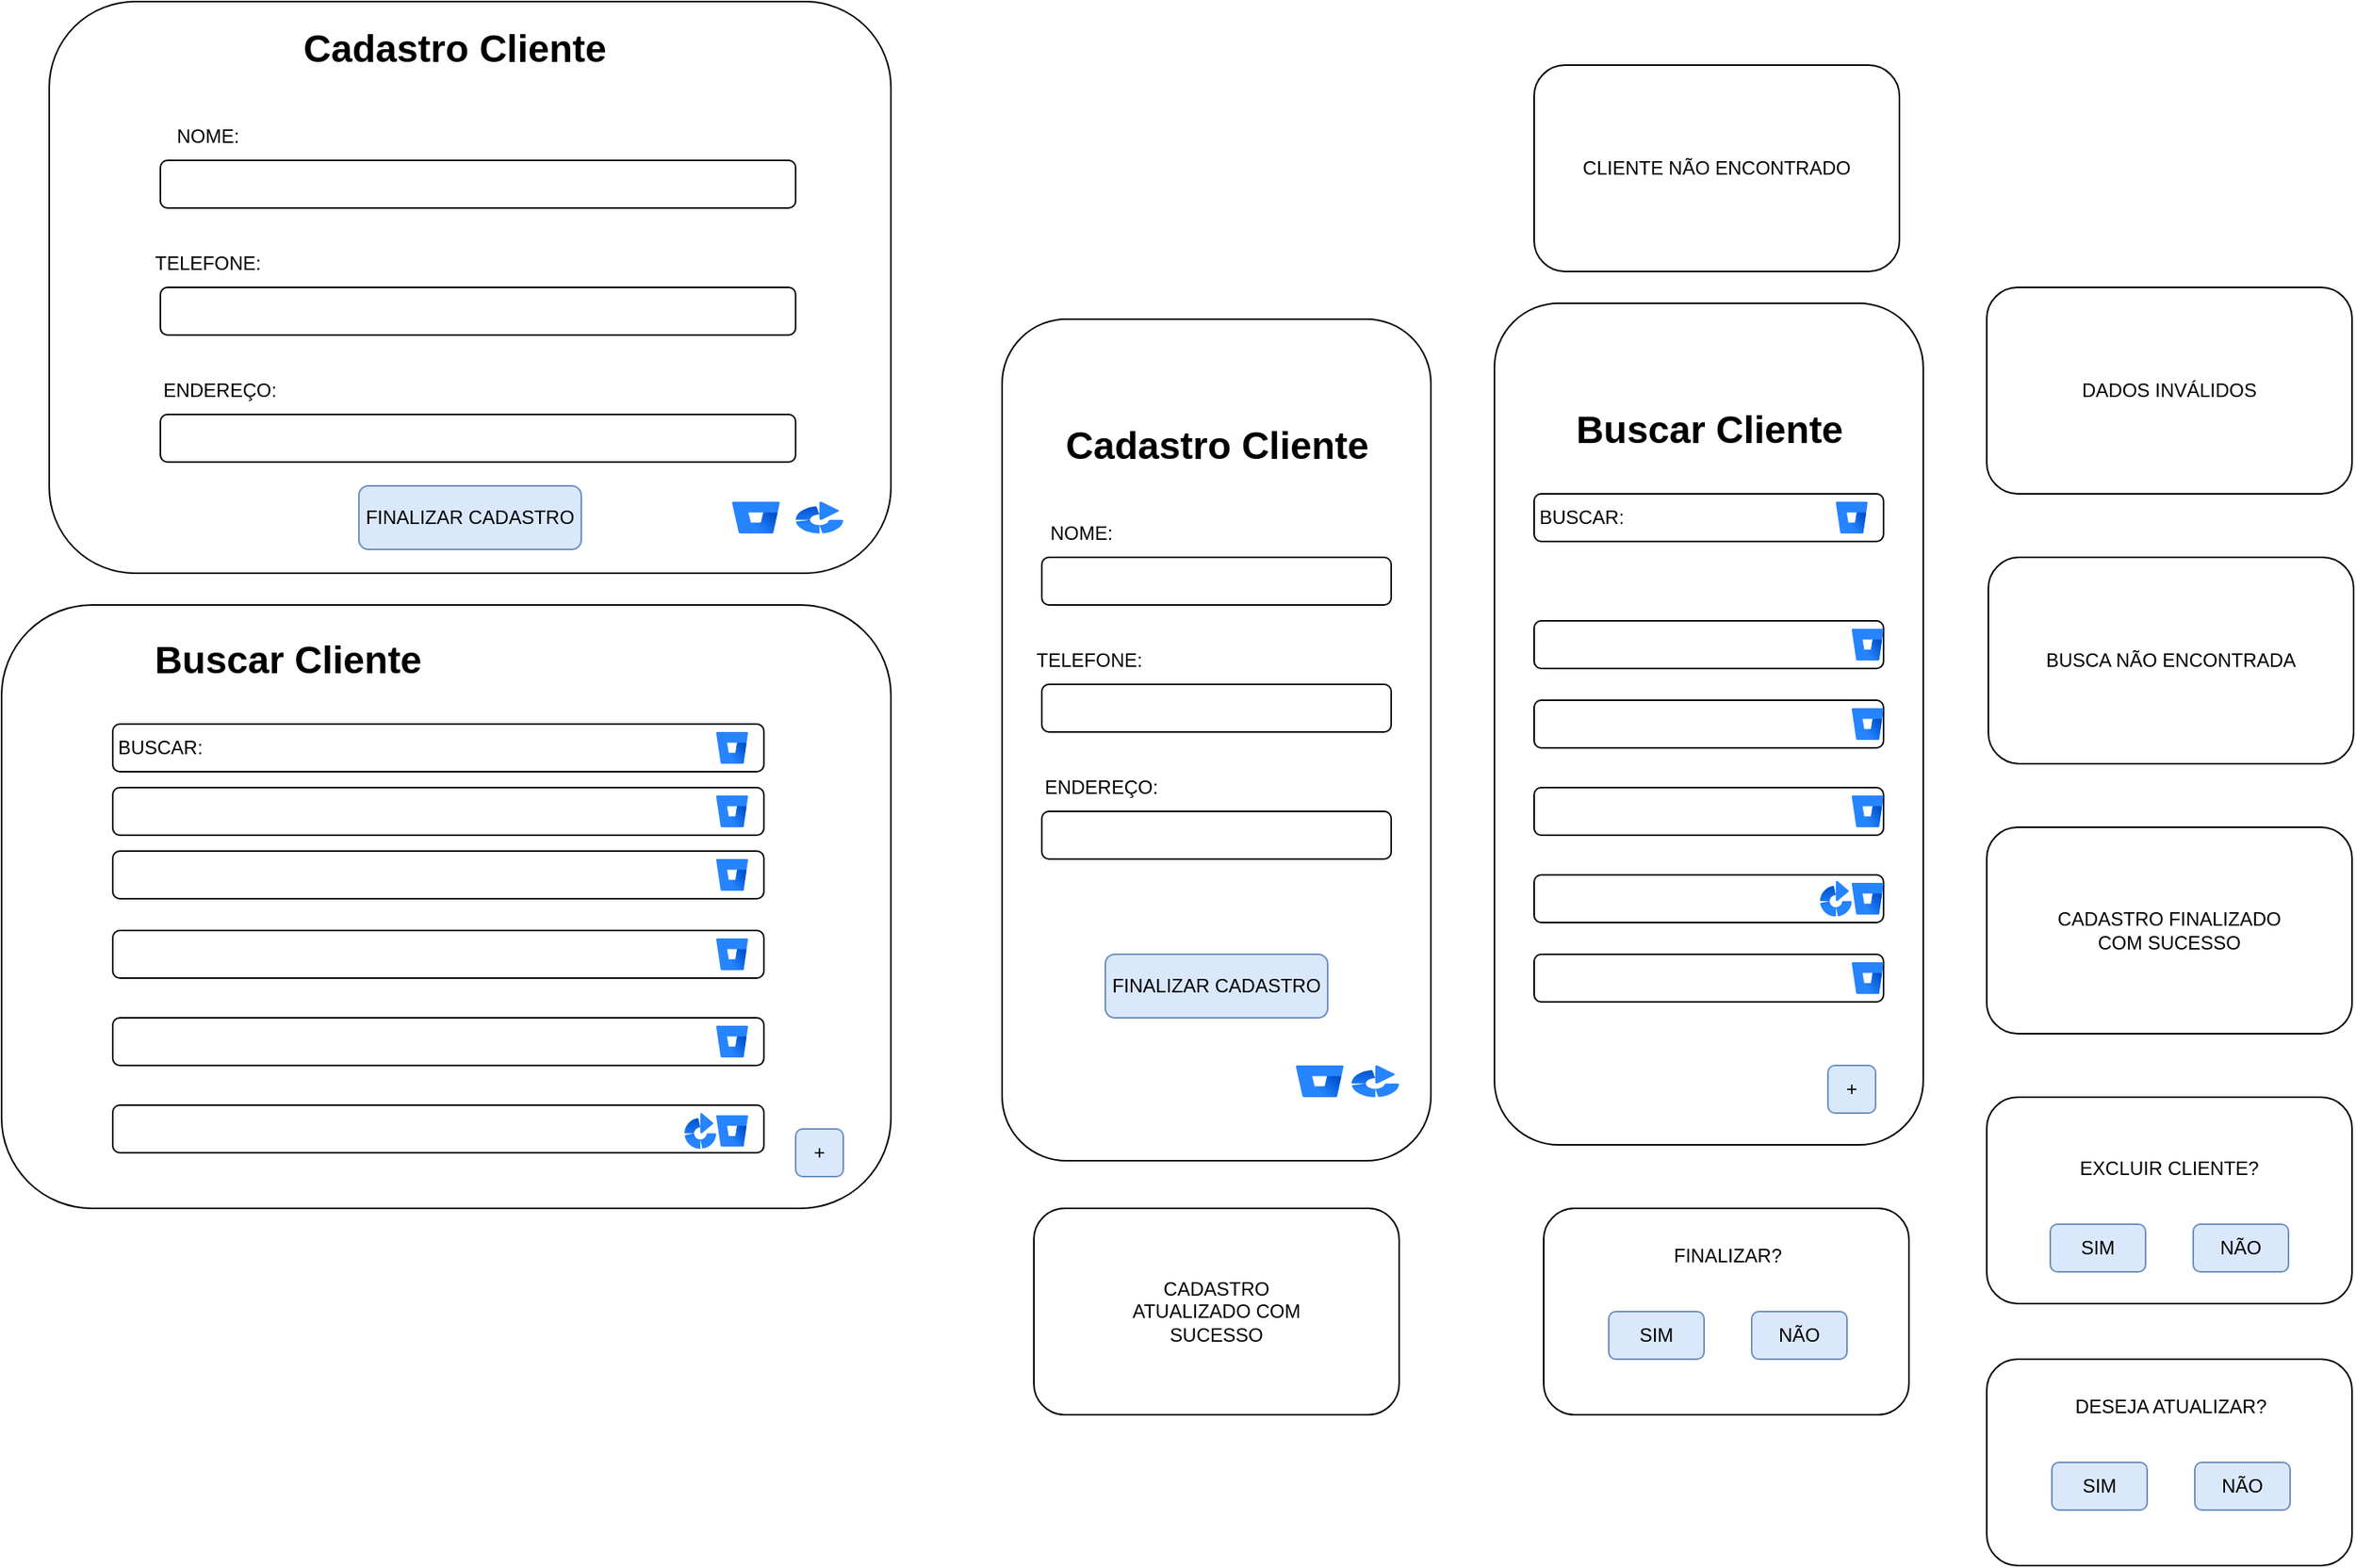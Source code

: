 <mxfile version="24.5.4" type="device" pages="10">
  <diagram name="Página-1" id="s15k9l_Zhzr2qFT0Oh6H">
    <mxGraphModel dx="2261" dy="782" grid="1" gridSize="10" guides="1" tooltips="1" connect="1" arrows="1" fold="1" page="1" pageScale="1" pageWidth="827" pageHeight="1169" math="0" shadow="0">
      <root>
        <mxCell id="0" />
        <mxCell id="1" parent="0" />
        <mxCell id="M37_4Lfnf5Lh7sAg5vJK-2" value="" style="rounded=1;whiteSpace=wrap;html=1;" parent="1" vertex="1">
          <mxGeometry x="460" y="290" width="270" height="530" as="geometry" />
        </mxCell>
        <mxCell id="M37_4Lfnf5Lh7sAg5vJK-3" value="Cadastro Cliente" style="text;strokeColor=none;fillColor=none;html=1;fontSize=24;fontStyle=1;verticalAlign=middle;align=center;" parent="1" vertex="1">
          <mxGeometry x="545" y="350" width="100" height="40" as="geometry" />
        </mxCell>
        <mxCell id="M37_4Lfnf5Lh7sAg5vJK-5" value="" style="rounded=1;whiteSpace=wrap;html=1;" parent="1" vertex="1">
          <mxGeometry x="485" y="440" width="220" height="30" as="geometry" />
        </mxCell>
        <mxCell id="M37_4Lfnf5Lh7sAg5vJK-6" value="" style="rounded=1;whiteSpace=wrap;html=1;" parent="1" vertex="1">
          <mxGeometry x="485" y="520" width="220" height="30" as="geometry" />
        </mxCell>
        <mxCell id="M37_4Lfnf5Lh7sAg5vJK-7" value="" style="rounded=1;whiteSpace=wrap;html=1;" parent="1" vertex="1">
          <mxGeometry x="485" y="600" width="220" height="30" as="geometry" />
        </mxCell>
        <mxCell id="M37_4Lfnf5Lh7sAg5vJK-8" value="NOME:" style="text;html=1;align=center;verticalAlign=middle;whiteSpace=wrap;rounded=0;" parent="1" vertex="1">
          <mxGeometry x="480" y="410" width="60" height="30" as="geometry" />
        </mxCell>
        <mxCell id="M37_4Lfnf5Lh7sAg5vJK-9" value="TELEFONE:" style="text;html=1;align=center;verticalAlign=middle;whiteSpace=wrap;rounded=0;" parent="1" vertex="1">
          <mxGeometry x="485" y="490" width="60" height="30" as="geometry" />
        </mxCell>
        <mxCell id="M37_4Lfnf5Lh7sAg5vJK-10" value="ENDEREÇO:" style="text;html=1;align=center;verticalAlign=middle;whiteSpace=wrap;rounded=0;" parent="1" vertex="1">
          <mxGeometry x="485" y="570" width="75" height="30" as="geometry" />
        </mxCell>
        <mxCell id="M37_4Lfnf5Lh7sAg5vJK-12" value="FINALIZAR CADASTRO" style="rounded=1;whiteSpace=wrap;html=1;fillColor=#dae8fc;strokeColor=#6c8ebf;" parent="1" vertex="1">
          <mxGeometry x="525" y="690" width="140" height="40" as="geometry" />
        </mxCell>
        <mxCell id="M37_4Lfnf5Lh7sAg5vJK-20" value="" style="rounded=1;whiteSpace=wrap;html=1;" parent="1" vertex="1">
          <mxGeometry x="1080" y="780" width="230" height="130" as="geometry" />
        </mxCell>
        <mxCell id="M37_4Lfnf5Lh7sAg5vJK-21" value="SIM" style="rounded=1;whiteSpace=wrap;html=1;fillColor=#dae8fc;strokeColor=#6c8ebf;" parent="1" vertex="1">
          <mxGeometry x="1120" y="860" width="60" height="30" as="geometry" />
        </mxCell>
        <mxCell id="M37_4Lfnf5Lh7sAg5vJK-22" value="NÃO" style="rounded=1;whiteSpace=wrap;html=1;fillColor=#dae8fc;strokeColor=#6c8ebf;" parent="1" vertex="1">
          <mxGeometry x="1210" y="860" width="60" height="30" as="geometry" />
        </mxCell>
        <mxCell id="M37_4Lfnf5Lh7sAg5vJK-23" value="EXCLUIR CLIENTE?" style="text;html=1;align=center;verticalAlign=middle;whiteSpace=wrap;rounded=0;" parent="1" vertex="1">
          <mxGeometry x="1130" y="810" width="130" height="30" as="geometry" />
        </mxCell>
        <mxCell id="M37_4Lfnf5Lh7sAg5vJK-24" value="" style="image;html=1;image=img/lib/atlassian/Bitbucket_Logo.svg;" parent="1" vertex="1">
          <mxGeometry x="645" y="760" width="30" height="20" as="geometry" />
        </mxCell>
        <mxCell id="M37_4Lfnf5Lh7sAg5vJK-25" value="" style="image;html=1;image=img/lib/atlassian/Bamboo_Logo.svg;" parent="1" vertex="1">
          <mxGeometry x="680" y="760" width="30" height="20" as="geometry" />
        </mxCell>
        <mxCell id="kazX1QDIwVCv0MkKkd7T-1" value="&lt;span style=&quot;color: rgba(0, 0, 0, 0); font-family: monospace; font-size: 0px; text-align: start; text-wrap: nowrap;&quot;&gt;%3CmxGraphModel%3E%3Croot%3E%3CmxCell%20id%3D%220%22%2F%3E%3CmxCell%20id%3D%221%22%20parent%3D%220%22%2F%3E%3CmxCell%20id%3D%222%22%20value%3D%22%22%20style%3D%22image%3Bhtml%3D1%3Bimage%3Dimg%2Flib%2Fatlassian%2FBitbucket_Logo.svg%3B%22%20vertex%3D%221%22%20parent%3D%221%22%3E%3CmxGeometry%20x%3D%22350%22%20y%3D%22730%22%20width%3D%2230%22%20height%3D%2225%22%20as%3D%22geometry%22%2F%3E%3C%2FmxCell%3E%3CmxCell%20id%3D%223%22%20value%3D%22%22%20style%3D%22image%3Bhtml%3D1%3Bimage%3Dimg%2Flib%2Fatlassian%2FBamboo_Logo.svg%3Bdirection%3Deast%3B%22%20vertex%3D%221%22%20parent%3D%221%22%3E%3CmxGeometry%20x%3D%22390%22%20y%3D%22727.5%22%20width%3D%2230%22%20height%3D%2230%22%20as%3D%22geometry%22%2F%3E%3C%2FmxCell%3E%3C%2Froot%3E%3C%2FmxGraphModel%3E&lt;/span&gt;&lt;span style=&quot;color: rgba(0, 0, 0, 0); font-family: monospace; font-size: 0px; text-align: start; text-wrap: nowrap;&quot;&gt;%3CmxGraphModel%3E%3Croot%3E%3CmxCell%20id%3D%220%22%2F%3E%3CmxCell%20id%3D%221%22%20parent%3D%220%22%2F%3E%3CmxCell%20id%3D%222%22%20value%3D%22%22%20style%3D%22image%3Bhtml%3D1%3Bimage%3Dimg%2Flib%2Fatlassian%2FBitbucket_Logo.svg%3B%22%20vertex%3D%221%22%20parent%3D%221%22%3E%3CmxGeometry%20x%3D%22350%22%20y%3D%22730%22%20width%3D%2230%22%20height%3D%2225%22%20as%3D%22geometry%22%2F%3E%3C%2FmxCell%3E%3CmxCell%20id%3D%223%22%20value%3D%22%22%20style%3D%22image%3Bhtml%3D1%3Bimage%3Dimg%2Flib%2Fatlassian%2FBamboo_Logo.svg%3Bdirection%3Deast%3B%22%20vertex%3D%221%22%20parent%3D%221%22%3E%3CmxGeometry%20x%3D%22390%22%20y%3D%22727.5%22%20width%3D%2230%22%20height%3D%2230%22%20as%3D%22geometry%22%2F%3E%3C%2FmxCell%3E%3C%2Froot%3E%3C%2FmxGraphModel%3E&lt;/span&gt;&lt;span style=&quot;color: rgba(0, 0, 0, 0); font-family: monospace; font-size: 0px; text-align: start; text-wrap: nowrap;&quot;&gt;%3CmxGraphModel%3E%3Croot%3E%3CmxCell%20id%3D%220%22%2F%3E%3CmxCell%20id%3D%221%22%20parent%3D%220%22%2F%3E%3CmxCell%20id%3D%222%22%20value%3D%22%22%20style%3D%22image%3Bhtml%3D1%3Bimage%3Dimg%2Flib%2Fatlassian%2FBitbucket_Logo.svg%3B%22%20vertex%3D%221%22%20parent%3D%221%22%3E%3CmxGeometry%20x%3D%22350%22%20y%3D%22730%22%20width%3D%2230%22%20height%3D%2225%22%20as%3D%22geometry%22%2F%3E%3C%2FmxCell%3E%3CmxCell%20id%3D%223%22%20value%3D%22%22%20style%3D%22image%3Bhtml%3D1%3Bimage%3Dimg%2Flib%2Fatlassian%2FBamboo_Logo.svg%3Bdirection%3Deast%3B%22%20vertex%3D%221%22%20parent%3D%221%22%3E%3CmxGeometry%20x%3D%22390%22%20y%3D%22727.5%22%20width%3D%2230%22%20height%3D%2230%22%20as%3D%22geometry%22%2F%3E%3C%2FmxCell%3E%3C%2Froot%3E%3C%2FmxGraphModel%3E&lt;/span&gt;&lt;span style=&quot;color: rgba(0, 0, 0, 0); font-family: monospace; font-size: 0px; text-align: start; text-wrap: nowrap;&quot;&gt;%3CmxGraphModel%3E%3Croot%3E%3CmxCell%20id%3D%220%22%2F%3E%3CmxCell%20id%3D%221%22%20parent%3D%220%22%2F%3E%3CmxCell%20id%3D%222%22%20value%3D%22%22%20style%3D%22image%3Bhtml%3D1%3Bimage%3Dimg%2Flib%2Fatlassian%2FBitbucket_Logo.svg%3B%22%20vertex%3D%221%22%20parent%3D%221%22%3E%3CmxGeometry%20x%3D%22350%22%20y%3D%22730%22%20width%3D%2230%22%20height%3D%2225%22%20as%3D%22geometry%22%2F%3E%3C%2FmxCell%3E%3CmxCell%20id%3D%223%22%20value%3D%22%22%20style%3D%22image%3Bhtml%3D1%3Bimage%3Dimg%2Flib%2Fatlassian%2FBamboo_Logo.svg%3Bdirection%3Deast%3B%22%20vertex%3D%221%22%20parent%3D%221%22%3E%3CmxGeometry%20x%3D%22390%22%20y%3D%22727.5%22%20width%3D%2230%22%20height%3D%2230%22%20as%3D%22geometry%22%2F%3E%3C%2FmxCell%3E%3C%2Froot%3E%3C%2FmxGraphModel%3E&lt;/span&gt;&lt;span style=&quot;color: rgba(0, 0, 0, 0); font-family: monospace; font-size: 0px; text-align: start; text-wrap: nowrap;&quot;&gt;%3CmxGraphModel%3E%3Croot%3E%3CmxCell%20id%3D%220%22%2F%3E%3CmxCell%20id%3D%221%22%20parent%3D%220%22%2F%3E%3CmxCell%20id%3D%222%22%20value%3D%22%22%20style%3D%22image%3Bhtml%3D1%3Bimage%3Dimg%2Flib%2Fatlassian%2FBitbucket_Logo.svg%3B%22%20vertex%3D%221%22%20parent%3D%221%22%3E%3CmxGeometry%20x%3D%22350%22%20y%3D%22730%22%20width%3D%2230%22%20height%3D%2225%22%20as%3D%22geometry%22%2F%3E%3C%2FmxCell%3E%3CmxCell%20id%3D%223%22%20value%3D%22%22%20style%3D%22image%3Bhtml%3D1%3Bimage%3Dimg%2Flib%2Fatlassian%2FBamboo_Logo.svg%3Bdirection%3Deast%3B%22%20vertex%3D%221%22%20parent%3D%221%22%3E%3CmxGeometry%20x%3D%22390%22%20y%3D%22727.5%22%20width%3D%2230%22%20height%3D%2230%22%20as%3D%22geometry%22%2F%3E%3C%2FmxCell%3E%3C%2Froot%3E%3C%2FmxGraphModel%3E&lt;/span&gt;&lt;span style=&quot;color: rgba(0, 0, 0, 0); font-family: monospace; font-size: 0px; text-align: start; text-wrap: nowrap;&quot;&gt;%3CmxGraphModel%3E%3Croot%3E%3CmxCell%20id%3D%220%22%2F%3E%3CmxCell%20id%3D%221%22%20parent%3D%220%22%2F%3E%3CmxCell%20id%3D%222%22%20value%3D%22%22%20style%3D%22image%3Bhtml%3D1%3Bimage%3Dimg%2Flib%2Fatlassian%2FBitbucket_Logo.svg%3B%22%20vertex%3D%221%22%20parent%3D%221%22%3E%3CmxGeometry%20x%3D%22350%22%20y%3D%22730%22%20width%3D%2230%22%20height%3D%2225%22%20as%3D%22geometry%22%2F%3E%3C%2FmxCell%3E%3CmxCell%20id%3D%223%22%20value%3D%22%22%20style%3D%22image%3Bhtml%3D1%3Bimage%3Dimg%2Flib%2Fatlassian%2FBamboo_Logo.svg%3Bdirection%3Deast%3B%22%20vertex%3D%221%22%20parent%3D%221%22%3E%3CmxGeometry%20x%3D%22390%22%20y%3D%22727.5%22%20width%3D%2230%22%20height%3D%2230%22%20as%3D%22geometry%22%2F%3E%3C%2FmxCell%3E%3C%2Froot%3E%3C%2FmxGraphModel%3E&lt;/span&gt;" style="rounded=1;whiteSpace=wrap;html=1;" parent="1" vertex="1">
          <mxGeometry x="770" y="280" width="270" height="530" as="geometry" />
        </mxCell>
        <mxCell id="kazX1QDIwVCv0MkKkd7T-2" value="Buscar Cliente" style="text;strokeColor=none;fillColor=none;html=1;fontSize=24;fontStyle=1;verticalAlign=middle;align=center;" parent="1" vertex="1">
          <mxGeometry x="855" y="340" width="100" height="40" as="geometry" />
        </mxCell>
        <mxCell id="kazX1QDIwVCv0MkKkd7T-3" value="" style="rounded=1;whiteSpace=wrap;html=1;" parent="1" vertex="1">
          <mxGeometry x="795" y="400" width="220" height="30" as="geometry" />
        </mxCell>
        <mxCell id="kazX1QDIwVCv0MkKkd7T-6" value="BUSCAR:" style="text;html=1;align=center;verticalAlign=middle;whiteSpace=wrap;rounded=0;" parent="1" vertex="1">
          <mxGeometry x="795" y="400" width="60" height="30" as="geometry" />
        </mxCell>
        <mxCell id="25LE6dbaFn81B8ubAGGL-1" value="" style="image;html=1;image=img/lib/atlassian/Bitbucket_Logo.svg;" parent="1" vertex="1">
          <mxGeometry x="985" y="405" width="20" height="20" as="geometry" />
        </mxCell>
        <mxCell id="SQ-aEje-uGo3sBci4YoU-2" value="" style="rounded=1;whiteSpace=wrap;html=1;" parent="1" vertex="1">
          <mxGeometry x="1080" y="610" width="230" height="130" as="geometry" />
        </mxCell>
        <mxCell id="SQ-aEje-uGo3sBci4YoU-5" value="CADASTRO FINALIZADO&lt;div&gt;COM SUCESSO&lt;/div&gt;" style="text;html=1;align=center;verticalAlign=middle;whiteSpace=wrap;rounded=0;" parent="1" vertex="1">
          <mxGeometry x="1120" y="640" width="150" height="70" as="geometry" />
        </mxCell>
        <mxCell id="SQ-aEje-uGo3sBci4YoU-6" value="" style="rounded=1;whiteSpace=wrap;html=1;" parent="1" vertex="1">
          <mxGeometry x="480" y="850" width="230" height="130" as="geometry" />
        </mxCell>
        <mxCell id="SQ-aEje-uGo3sBci4YoU-9" value="CADASTRO ATUALIZADO COM SUCESSO" style="text;html=1;align=center;verticalAlign=middle;whiteSpace=wrap;rounded=0;" parent="1" vertex="1">
          <mxGeometry x="530" y="885" width="130" height="60" as="geometry" />
        </mxCell>
        <mxCell id="SQ-aEje-uGo3sBci4YoU-10" value="BUSCA NÃO ENCONTRADA" style="rounded=1;whiteSpace=wrap;html=1;" parent="1" vertex="1">
          <mxGeometry x="1081" y="440" width="230" height="130" as="geometry" />
        </mxCell>
        <mxCell id="hU885zXfClzz_5IawSFI-3" value="" style="rounded=1;whiteSpace=wrap;html=1;" parent="1" vertex="1">
          <mxGeometry x="795" y="480" width="220" height="30" as="geometry" />
        </mxCell>
        <mxCell id="hU885zXfClzz_5IawSFI-4" value="" style="rounded=1;whiteSpace=wrap;html=1;" parent="1" vertex="1">
          <mxGeometry x="795" y="530" width="220" height="30" as="geometry" />
        </mxCell>
        <mxCell id="hU885zXfClzz_5IawSFI-5" value="" style="rounded=1;whiteSpace=wrap;html=1;" parent="1" vertex="1">
          <mxGeometry x="795" y="585" width="220" height="30" as="geometry" />
        </mxCell>
        <mxCell id="hU885zXfClzz_5IawSFI-6" value="" style="rounded=1;whiteSpace=wrap;html=1;" parent="1" vertex="1">
          <mxGeometry x="795" y="640" width="220" height="30" as="geometry" />
        </mxCell>
        <mxCell id="hU885zXfClzz_5IawSFI-7" value="" style="rounded=1;whiteSpace=wrap;html=1;" parent="1" vertex="1">
          <mxGeometry x="795" y="690" width="220" height="30" as="geometry" />
        </mxCell>
        <mxCell id="wBk-x7rJFVL2KyObpc7z-1" value="" style="image;html=1;image=img/lib/atlassian/Bitbucket_Logo.svg;" parent="1" vertex="1">
          <mxGeometry x="995" y="485" width="20" height="20" as="geometry" />
        </mxCell>
        <mxCell id="wBk-x7rJFVL2KyObpc7z-2" value="" style="image;html=1;image=img/lib/atlassian/Bitbucket_Logo.svg;" parent="1" vertex="1">
          <mxGeometry x="995" y="535" width="20" height="20" as="geometry" />
        </mxCell>
        <mxCell id="wBk-x7rJFVL2KyObpc7z-3" value="" style="image;html=1;image=img/lib/atlassian/Bitbucket_Logo.svg;" parent="1" vertex="1">
          <mxGeometry x="995" y="590" width="20" height="20" as="geometry" />
        </mxCell>
        <mxCell id="wBk-x7rJFVL2KyObpc7z-4" value="" style="image;html=1;image=img/lib/atlassian/Bitbucket_Logo.svg;" parent="1" vertex="1">
          <mxGeometry x="995" y="645" width="20" height="20" as="geometry" />
        </mxCell>
        <mxCell id="wBk-x7rJFVL2KyObpc7z-5" value="" style="image;html=1;image=img/lib/atlassian/Bitbucket_Logo.svg;" parent="1" vertex="1">
          <mxGeometry x="995" y="695" width="20" height="20" as="geometry" />
        </mxCell>
        <mxCell id="kdmCDpRf4ePI7tx16w1u-1" value="" style="image;html=1;image=img/lib/atlassian/Bamboo_Logo.svg;direction=east;" parent="1" vertex="1">
          <mxGeometry x="975" y="643.75" width="20" height="22.5" as="geometry" />
        </mxCell>
        <mxCell id="oWW36i8iL8bHDETCfAAh-1" value="+" style="rounded=1;whiteSpace=wrap;html=1;direction=south;fillColor=#dae8fc;strokeColor=#6c8ebf;" parent="1" vertex="1">
          <mxGeometry x="980" y="760" width="30" height="30" as="geometry" />
        </mxCell>
        <mxCell id="aem9yie5UUUl8ziKq0p4-1" value="DADOS INVÁLIDOS" style="rounded=1;whiteSpace=wrap;html=1;" parent="1" vertex="1">
          <mxGeometry x="1080" y="270" width="230" height="130" as="geometry" />
        </mxCell>
        <mxCell id="OAn2-d5KgryJIrHfY2t6-1" value="" style="rounded=1;whiteSpace=wrap;html=1;" parent="1" vertex="1">
          <mxGeometry x="801" y="850" width="230" height="130" as="geometry" />
        </mxCell>
        <mxCell id="OAn2-d5KgryJIrHfY2t6-2" value="SIM" style="rounded=1;whiteSpace=wrap;html=1;fillColor=#dae8fc;strokeColor=#6c8ebf;" parent="1" vertex="1">
          <mxGeometry x="842" y="915" width="60" height="30" as="geometry" />
        </mxCell>
        <mxCell id="OAn2-d5KgryJIrHfY2t6-3" value="NÃO" style="rounded=1;whiteSpace=wrap;html=1;fillColor=#dae8fc;strokeColor=#6c8ebf;" parent="1" vertex="1">
          <mxGeometry x="932" y="915" width="60" height="30" as="geometry" />
        </mxCell>
        <mxCell id="OAn2-d5KgryJIrHfY2t6-4" value="FINALIZAR?" style="text;html=1;align=center;verticalAlign=middle;whiteSpace=wrap;rounded=0;" parent="1" vertex="1">
          <mxGeometry x="842" y="865" width="150" height="30" as="geometry" />
        </mxCell>
        <mxCell id="Ed3CKFmxsrAusfTImalM-1" value="" style="rounded=1;whiteSpace=wrap;html=1;" parent="1" vertex="1">
          <mxGeometry x="1080" y="945" width="230" height="130" as="geometry" />
        </mxCell>
        <mxCell id="Ed3CKFmxsrAusfTImalM-2" value="SIM" style="rounded=1;whiteSpace=wrap;html=1;fillColor=#dae8fc;strokeColor=#6c8ebf;" parent="1" vertex="1">
          <mxGeometry x="1121" y="1010" width="60" height="30" as="geometry" />
        </mxCell>
        <mxCell id="Ed3CKFmxsrAusfTImalM-3" value="NÃO" style="rounded=1;whiteSpace=wrap;html=1;fillColor=#dae8fc;strokeColor=#6c8ebf;" parent="1" vertex="1">
          <mxGeometry x="1211" y="1010" width="60" height="30" as="geometry" />
        </mxCell>
        <mxCell id="Ed3CKFmxsrAusfTImalM-4" value="DESEJA ATUALIZAR?" style="text;html=1;align=center;verticalAlign=middle;whiteSpace=wrap;rounded=0;" parent="1" vertex="1">
          <mxGeometry x="1121" y="960" width="150" height="30" as="geometry" />
        </mxCell>
        <mxCell id="IUdhKtEjKvB3T4d9Fl-a-1" value="CLIENTE NÃO ENCONTRADO" style="rounded=1;whiteSpace=wrap;html=1;" parent="1" vertex="1">
          <mxGeometry x="795" y="130" width="230" height="130" as="geometry" />
        </mxCell>
        <mxCell id="WI8DqRZTtqDLTJUMzMlv-1" value="" style="rounded=1;whiteSpace=wrap;html=1;" vertex="1" parent="1">
          <mxGeometry x="-170" y="470" width="560" height="380" as="geometry" />
        </mxCell>
        <mxCell id="WI8DqRZTtqDLTJUMzMlv-2" value="Buscar Cliente" style="text;strokeColor=none;fillColor=none;html=1;fontSize=24;fontStyle=1;verticalAlign=middle;align=center;" vertex="1" parent="1">
          <mxGeometry x="-40" y="485" width="100" height="40" as="geometry" />
        </mxCell>
        <mxCell id="WI8DqRZTtqDLTJUMzMlv-3" value="" style="rounded=1;whiteSpace=wrap;html=1;" vertex="1" parent="1">
          <mxGeometry x="-100" y="545" width="410" height="30" as="geometry" />
        </mxCell>
        <mxCell id="WI8DqRZTtqDLTJUMzMlv-4" value="BUSCAR:" style="text;html=1;align=center;verticalAlign=middle;whiteSpace=wrap;rounded=0;" vertex="1" parent="1">
          <mxGeometry x="-100" y="545" width="60" height="30" as="geometry" />
        </mxCell>
        <mxCell id="WI8DqRZTtqDLTJUMzMlv-5" value="" style="image;html=1;image=img/lib/atlassian/Bitbucket_Logo.svg;" vertex="1" parent="1">
          <mxGeometry x="280" y="550" width="20" height="20" as="geometry" />
        </mxCell>
        <mxCell id="WI8DqRZTtqDLTJUMzMlv-6" value="" style="rounded=1;whiteSpace=wrap;html=1;" vertex="1" parent="1">
          <mxGeometry x="-100" y="625" width="410" height="30" as="geometry" />
        </mxCell>
        <mxCell id="WI8DqRZTtqDLTJUMzMlv-7" value="" style="rounded=1;whiteSpace=wrap;html=1;" vertex="1" parent="1">
          <mxGeometry x="-100" y="675" width="410" height="30" as="geometry" />
        </mxCell>
        <mxCell id="WI8DqRZTtqDLTJUMzMlv-8" value="" style="rounded=1;whiteSpace=wrap;html=1;" vertex="1" parent="1">
          <mxGeometry x="-100" y="730" width="410" height="30" as="geometry" />
        </mxCell>
        <mxCell id="WI8DqRZTtqDLTJUMzMlv-9" value="" style="rounded=1;whiteSpace=wrap;html=1;" vertex="1" parent="1">
          <mxGeometry x="-100" y="785" width="410" height="30" as="geometry" />
        </mxCell>
        <mxCell id="WI8DqRZTtqDLTJUMzMlv-10" value="" style="rounded=1;whiteSpace=wrap;html=1;" vertex="1" parent="1">
          <mxGeometry x="-100" y="585" width="410" height="30" as="geometry" />
        </mxCell>
        <mxCell id="WI8DqRZTtqDLTJUMzMlv-11" value="" style="image;html=1;image=img/lib/atlassian/Bitbucket_Logo.svg;" vertex="1" parent="1">
          <mxGeometry x="280" y="630" width="20" height="20" as="geometry" />
        </mxCell>
        <mxCell id="WI8DqRZTtqDLTJUMzMlv-12" value="" style="image;html=1;image=img/lib/atlassian/Bitbucket_Logo.svg;" vertex="1" parent="1">
          <mxGeometry x="280" y="680" width="20" height="20" as="geometry" />
        </mxCell>
        <mxCell id="WI8DqRZTtqDLTJUMzMlv-13" value="" style="image;html=1;image=img/lib/atlassian/Bitbucket_Logo.svg;" vertex="1" parent="1">
          <mxGeometry x="280" y="735" width="20" height="20" as="geometry" />
        </mxCell>
        <mxCell id="WI8DqRZTtqDLTJUMzMlv-14" value="" style="image;html=1;image=img/lib/atlassian/Bitbucket_Logo.svg;" vertex="1" parent="1">
          <mxGeometry x="280" y="791.25" width="20" height="20" as="geometry" />
        </mxCell>
        <mxCell id="WI8DqRZTtqDLTJUMzMlv-15" value="" style="image;html=1;image=img/lib/atlassian/Bitbucket_Logo.svg;" vertex="1" parent="1">
          <mxGeometry x="280" y="590" width="20" height="20" as="geometry" />
        </mxCell>
        <mxCell id="WI8DqRZTtqDLTJUMzMlv-16" value="" style="image;html=1;image=img/lib/atlassian/Bamboo_Logo.svg;direction=east;" vertex="1" parent="1">
          <mxGeometry x="260" y="790" width="20" height="22.5" as="geometry" />
        </mxCell>
        <mxCell id="WI8DqRZTtqDLTJUMzMlv-19" value="+" style="rounded=1;whiteSpace=wrap;html=1;direction=south;fillColor=#dae8fc;strokeColor=#6c8ebf;" vertex="1" parent="1">
          <mxGeometry x="330" y="800" width="30" height="30" as="geometry" />
        </mxCell>
        <mxCell id="WI8DqRZTtqDLTJUMzMlv-20" value="" style="rounded=1;whiteSpace=wrap;html=1;" vertex="1" parent="1">
          <mxGeometry x="-140" y="90" width="530" height="360" as="geometry" />
        </mxCell>
        <mxCell id="WI8DqRZTtqDLTJUMzMlv-21" value="Cadastro Cliente" style="text;strokeColor=none;fillColor=none;html=1;fontSize=24;fontStyle=1;verticalAlign=middle;align=center;" vertex="1" parent="1">
          <mxGeometry x="65" y="100" width="100" height="40" as="geometry" />
        </mxCell>
        <mxCell id="WI8DqRZTtqDLTJUMzMlv-22" value="" style="rounded=1;whiteSpace=wrap;html=1;" vertex="1" parent="1">
          <mxGeometry x="-70" y="190" width="400" height="30" as="geometry" />
        </mxCell>
        <mxCell id="WI8DqRZTtqDLTJUMzMlv-23" value="" style="rounded=1;whiteSpace=wrap;html=1;" vertex="1" parent="1">
          <mxGeometry x="-70" y="270" width="400" height="30" as="geometry" />
        </mxCell>
        <mxCell id="WI8DqRZTtqDLTJUMzMlv-24" value="" style="rounded=1;whiteSpace=wrap;html=1;" vertex="1" parent="1">
          <mxGeometry x="-70" y="350" width="400" height="30" as="geometry" />
        </mxCell>
        <mxCell id="WI8DqRZTtqDLTJUMzMlv-25" value="NOME:" style="text;html=1;align=center;verticalAlign=middle;whiteSpace=wrap;rounded=0;" vertex="1" parent="1">
          <mxGeometry x="-70" y="160" width="60" height="30" as="geometry" />
        </mxCell>
        <mxCell id="WI8DqRZTtqDLTJUMzMlv-26" value="TELEFONE:" style="text;html=1;align=center;verticalAlign=middle;whiteSpace=wrap;rounded=0;" vertex="1" parent="1">
          <mxGeometry x="-70" y="240" width="60" height="30" as="geometry" />
        </mxCell>
        <mxCell id="WI8DqRZTtqDLTJUMzMlv-27" value="ENDEREÇO:" style="text;html=1;align=center;verticalAlign=middle;whiteSpace=wrap;rounded=0;" vertex="1" parent="1">
          <mxGeometry x="-70" y="320" width="75" height="30" as="geometry" />
        </mxCell>
        <mxCell id="WI8DqRZTtqDLTJUMzMlv-28" value="FINALIZAR CADASTRO" style="rounded=1;whiteSpace=wrap;html=1;fillColor=#dae8fc;strokeColor=#6c8ebf;" vertex="1" parent="1">
          <mxGeometry x="55" y="395" width="140" height="40" as="geometry" />
        </mxCell>
        <mxCell id="WI8DqRZTtqDLTJUMzMlv-29" value="" style="image;html=1;image=img/lib/atlassian/Bitbucket_Logo.svg;" vertex="1" parent="1">
          <mxGeometry x="290" y="405" width="30" height="20" as="geometry" />
        </mxCell>
        <mxCell id="WI8DqRZTtqDLTJUMzMlv-30" value="" style="image;html=1;image=img/lib/atlassian/Bamboo_Logo.svg;" vertex="1" parent="1">
          <mxGeometry x="330" y="405" width="30" height="20" as="geometry" />
        </mxCell>
      </root>
    </mxGraphModel>
  </diagram>
  <diagram id="IeWmozsvaNmjU-cDPaeW" name="Página-2">
    <mxGraphModel dx="2261" dy="782" grid="1" gridSize="10" guides="1" tooltips="1" connect="1" arrows="1" fold="1" page="1" pageScale="1" pageWidth="827" pageHeight="1169" math="0" shadow="0">
      <root>
        <mxCell id="0" />
        <mxCell id="1" parent="0" />
        <mxCell id="rznFFyfrfpz74ASjMZUM-1" value="" style="rounded=1;whiteSpace=wrap;html=1;" parent="1" vertex="1">
          <mxGeometry x="470" y="280" width="285" height="590" as="geometry" />
        </mxCell>
        <mxCell id="rznFFyfrfpz74ASjMZUM-2" value="Cadastro Pedido" style="text;strokeColor=none;fillColor=none;html=1;fontSize=24;fontStyle=1;verticalAlign=middle;align=center;" parent="1" vertex="1">
          <mxGeometry x="562.5" y="305" width="100" height="40" as="geometry" />
        </mxCell>
        <mxCell id="rznFFyfrfpz74ASjMZUM-3" value="" style="rounded=1;whiteSpace=wrap;html=1;" parent="1" vertex="1">
          <mxGeometry x="497.5" y="365" width="220" height="30" as="geometry" />
        </mxCell>
        <mxCell id="rznFFyfrfpz74ASjMZUM-4" value="" style="rounded=1;whiteSpace=wrap;html=1;" parent="1" vertex="1">
          <mxGeometry x="497.5" y="435" width="220" height="30" as="geometry" />
        </mxCell>
        <mxCell id="rznFFyfrfpz74ASjMZUM-5" value="" style="rounded=1;whiteSpace=wrap;html=1;" parent="1" vertex="1">
          <mxGeometry x="501.25" y="560" width="220" height="30" as="geometry" />
        </mxCell>
        <mxCell id="rznFFyfrfpz74ASjMZUM-6" value="NOME:" style="text;html=1;align=center;verticalAlign=middle;whiteSpace=wrap;rounded=0;" parent="1" vertex="1">
          <mxGeometry x="495" y="335" width="60" height="30" as="geometry" />
        </mxCell>
        <mxCell id="rznFFyfrfpz74ASjMZUM-7" value="UNIDADE:" style="text;html=1;align=center;verticalAlign=middle;whiteSpace=wrap;rounded=0;" parent="1" vertex="1">
          <mxGeometry x="493.75" y="405" width="80" height="30" as="geometry" />
        </mxCell>
        <mxCell id="rznFFyfrfpz74ASjMZUM-8" value="VALOR:" style="text;html=1;align=center;verticalAlign=middle;whiteSpace=wrap;rounded=0;" parent="1" vertex="1">
          <mxGeometry x="500" y="530" width="75" height="30" as="geometry" />
        </mxCell>
        <mxCell id="rznFFyfrfpz74ASjMZUM-9" value="FINALIZAR PEDIDO" style="rounded=1;whiteSpace=wrap;html=1;fillColor=#dae8fc;strokeColor=#6c8ebf;" parent="1" vertex="1">
          <mxGeometry x="501.25" y="785" width="140" height="40" as="geometry" />
        </mxCell>
        <mxCell id="rznFFyfrfpz74ASjMZUM-10" value="" style="image;html=1;image=img/lib/atlassian/Bitbucket_Logo.svg;" parent="1" vertex="1">
          <mxGeometry x="672.5" y="825" width="30" height="20" as="geometry" />
        </mxCell>
        <mxCell id="rznFFyfrfpz74ASjMZUM-11" value="" style="image;html=1;image=img/lib/atlassian/Bamboo_Logo.svg;" parent="1" vertex="1">
          <mxGeometry x="712.5" y="825" width="30" height="20" as="geometry" />
        </mxCell>
        <mxCell id="rznFFyfrfpz74ASjMZUM-12" value="" style="rounded=1;whiteSpace=wrap;html=1;" parent="1" vertex="1">
          <mxGeometry x="501.25" y="695" width="220" height="30" as="geometry" />
        </mxCell>
        <mxCell id="rznFFyfrfpz74ASjMZUM-13" value="" style="rounded=1;whiteSpace=wrap;html=1;" parent="1" vertex="1">
          <mxGeometry x="501.25" y="635" width="220" height="30" as="geometry" />
        </mxCell>
        <mxCell id="rznFFyfrfpz74ASjMZUM-14" value="DESCONTO:" style="text;html=1;align=center;verticalAlign=middle;whiteSpace=wrap;rounded=0;" parent="1" vertex="1">
          <mxGeometry x="503.75" y="602.5" width="70" height="25" as="geometry" />
        </mxCell>
        <mxCell id="rznFFyfrfpz74ASjMZUM-15" value="PRAZO:" style="text;html=1;align=center;verticalAlign=middle;whiteSpace=wrap;rounded=0;" parent="1" vertex="1">
          <mxGeometry x="495" y="665" width="75" height="30" as="geometry" />
        </mxCell>
        <mxCell id="rznFFyfrfpz74ASjMZUM-18" value="" style="rounded=1;whiteSpace=wrap;html=1;" parent="1" vertex="1">
          <mxGeometry x="629.5" y="745" width="116" height="30" as="geometry" />
        </mxCell>
        <mxCell id="rznFFyfrfpz74ASjMZUM-19" value="TOTAL:" style="text;html=1;align=center;verticalAlign=middle;whiteSpace=wrap;rounded=0;" parent="1" vertex="1">
          <mxGeometry x="571.25" y="745" width="60" height="30" as="geometry" />
        </mxCell>
        <mxCell id="WNhTPhS3gDORj-w7lT_T-1" value="" style="rounded=1;whiteSpace=wrap;html=1;" parent="1" vertex="1">
          <mxGeometry x="475" y="100" width="230" height="130" as="geometry" />
        </mxCell>
        <mxCell id="WNhTPhS3gDORj-w7lT_T-2" value="SIM" style="rounded=1;whiteSpace=wrap;html=1;fillColor=#dae8fc;strokeColor=#6c8ebf;" parent="1" vertex="1">
          <mxGeometry x="515" y="170" width="60" height="30" as="geometry" />
        </mxCell>
        <mxCell id="WNhTPhS3gDORj-w7lT_T-3" value="NÃO" style="rounded=1;whiteSpace=wrap;html=1;fillColor=#dae8fc;strokeColor=#6c8ebf;" parent="1" vertex="1">
          <mxGeometry x="605" y="170" width="60" height="30" as="geometry" />
        </mxCell>
        <mxCell id="WNhTPhS3gDORj-w7lT_T-4" value="EXCLUIR PEDIDO?" style="text;html=1;align=center;verticalAlign=middle;whiteSpace=wrap;rounded=0;" parent="1" vertex="1">
          <mxGeometry x="525" y="120" width="130" height="30" as="geometry" />
        </mxCell>
        <mxCell id="XvgYV5YqysBo_l5KHe-P-1" value="&lt;span style=&quot;color: rgba(0, 0, 0, 0); font-family: monospace; font-size: 0px; text-align: start; text-wrap: nowrap;&quot;&gt;%3CmxGraphModel%3E%3Croot%3E%3CmxCell%20id%3D%220%22%2F%3E%3CmxCell%20id%3D%221%22%20parent%3D%220%22%2F%3E%3CmxCell%20id%3D%222%22%20value%3D%22%22%20style%3D%22image%3Bhtml%3D1%3Bimage%3Dimg%2Flib%2Fatlassian%2FBitbucket_Logo.svg%3B%22%20vertex%3D%221%22%20parent%3D%221%22%3E%3CmxGeometry%20x%3D%22350%22%20y%3D%22730%22%20width%3D%2230%22%20height%3D%2225%22%20as%3D%22geometry%22%2F%3E%3C%2FmxCell%3E%3CmxCell%20id%3D%223%22%20value%3D%22%22%20style%3D%22image%3Bhtml%3D1%3Bimage%3Dimg%2Flib%2Fatlassian%2FBamboo_Logo.svg%3Bdirection%3Deast%3B%22%20vertex%3D%221%22%20parent%3D%221%22%3E%3CmxGeometry%20x%3D%22390%22%20y%3D%22727.5%22%20width%3D%2230%22%20height%3D%2230%22%20as%3D%22geometry%22%2F%3E%3C%2FmxCell%3E%3C%2Froot%3E%3C%2FmxGraphModel%3E&lt;/span&gt;" style="rounded=1;whiteSpace=wrap;html=1;" parent="1" vertex="1">
          <mxGeometry x="810" y="275" width="270" height="580" as="geometry" />
        </mxCell>
        <mxCell id="XvgYV5YqysBo_l5KHe-P-2" value="Buscar Pedido" style="text;strokeColor=none;fillColor=none;html=1;fontSize=24;fontStyle=1;verticalAlign=middle;align=center;" parent="1" vertex="1">
          <mxGeometry x="895" y="320" width="100" height="30" as="geometry" />
        </mxCell>
        <mxCell id="XvgYV5YqysBo_l5KHe-P-3" value="" style="rounded=1;whiteSpace=wrap;html=1;" parent="1" vertex="1">
          <mxGeometry x="835" y="400" width="220" height="30" as="geometry" />
        </mxCell>
        <mxCell id="XvgYV5YqysBo_l5KHe-P-4" value="BUSCAR:" style="text;html=1;align=center;verticalAlign=middle;whiteSpace=wrap;rounded=0;" parent="1" vertex="1">
          <mxGeometry x="835" y="400" width="60" height="30" as="geometry" />
        </mxCell>
        <mxCell id="YMhkOfaubWDJnwqqc8HG-1" value="" style="image;html=1;image=img/lib/atlassian/Bitbucket_Logo.svg;" parent="1" vertex="1">
          <mxGeometry x="1030" y="405" width="20" height="20" as="geometry" />
        </mxCell>
        <mxCell id="dqhsHitObEtuEhhS1OwR-1" value="" style="rounded=1;whiteSpace=wrap;html=1;" parent="1" vertex="1">
          <mxGeometry x="200" y="250" width="230" height="130" as="geometry" />
        </mxCell>
        <mxCell id="dqhsHitObEtuEhhS1OwR-2" value="CADASTRO FINALIZADO&lt;div&gt;COM SUCESSO&lt;/div&gt;" style="text;html=1;align=center;verticalAlign=middle;whiteSpace=wrap;rounded=0;" parent="1" vertex="1">
          <mxGeometry x="240" y="280" width="150" height="70" as="geometry" />
        </mxCell>
        <mxCell id="jpIlya3iHAvDLTz220rX-1" value="" style="rounded=1;whiteSpace=wrap;html=1;" parent="1" vertex="1">
          <mxGeometry x="475" y="920" width="230" height="130" as="geometry" />
        </mxCell>
        <mxCell id="jpIlya3iHAvDLTz220rX-2" value="CADASTRO ATUALIZADO COM SUCESSO" style="text;html=1;align=center;verticalAlign=middle;whiteSpace=wrap;rounded=0;" parent="1" vertex="1">
          <mxGeometry x="525" y="955" width="130" height="60" as="geometry" />
        </mxCell>
        <mxCell id="ieLEyWmdQtdVWxqMAUfQ-1" value="BUSCA NÃO ENCONTRADA" style="rounded=1;whiteSpace=wrap;html=1;" parent="1" vertex="1">
          <mxGeometry x="1120" y="450" width="230" height="130" as="geometry" />
        </mxCell>
        <mxCell id="KwN2gV3OnmzgfmHFuon9-1" value="" style="rounded=1;whiteSpace=wrap;html=1;" parent="1" vertex="1">
          <mxGeometry x="835" y="500" width="220" height="30" as="geometry" />
        </mxCell>
        <mxCell id="KwN2gV3OnmzgfmHFuon9-2" value="" style="rounded=1;whiteSpace=wrap;html=1;" parent="1" vertex="1">
          <mxGeometry x="835" y="550" width="220" height="30" as="geometry" />
        </mxCell>
        <mxCell id="KwN2gV3OnmzgfmHFuon9-3" value="" style="rounded=1;whiteSpace=wrap;html=1;" parent="1" vertex="1">
          <mxGeometry x="835" y="600" width="220" height="30" as="geometry" />
        </mxCell>
        <mxCell id="KwN2gV3OnmzgfmHFuon9-4" value="" style="rounded=1;whiteSpace=wrap;html=1;" parent="1" vertex="1">
          <mxGeometry x="835" y="650" width="220" height="30" as="geometry" />
        </mxCell>
        <mxCell id="KwN2gV3OnmzgfmHFuon9-5" value="" style="rounded=1;whiteSpace=wrap;html=1;" parent="1" vertex="1">
          <mxGeometry x="835" y="700" width="220" height="30" as="geometry" />
        </mxCell>
        <mxCell id="KwN2gV3OnmzgfmHFuon9-6" value="" style="rounded=1;whiteSpace=wrap;html=1;" parent="1" vertex="1">
          <mxGeometry x="835" y="750" width="220" height="30" as="geometry" />
        </mxCell>
        <mxCell id="F63qlFviSydXmbxmkPUe-3" style="edgeStyle=orthogonalEdgeStyle;rounded=0;orthogonalLoop=1;jettySize=auto;html=1;entryX=0;entryY=0.75;entryDx=0;entryDy=0;" parent="1" source="F63qlFviSydXmbxmkPUe-1" target="F63qlFviSydXmbxmkPUe-2" edge="1">
          <mxGeometry relative="1" as="geometry" />
        </mxCell>
        <mxCell id="F63qlFviSydXmbxmkPUe-1" value="" style="image;html=1;image=img/lib/atlassian/Bitbucket_Logo.svg;" parent="1" vertex="1">
          <mxGeometry x="1035" y="605" width="20" height="20" as="geometry" />
        </mxCell>
        <mxCell id="F63qlFviSydXmbxmkPUe-2" value="Lixo e atualizar em todas as caixas&amp;nbsp;" style="text;html=1;align=center;verticalAlign=middle;whiteSpace=wrap;rounded=0;" parent="1" vertex="1">
          <mxGeometry x="1140" y="680" width="60" height="30" as="geometry" />
        </mxCell>
        <mxCell id="h0Av1g1EdnTNLImYE0Jp-1" value="" style="image;html=1;image=img/lib/atlassian/Bamboo_Logo.svg;direction=east;" parent="1" vertex="1">
          <mxGeometry x="1010" y="603.75" width="20" height="22.5" as="geometry" />
        </mxCell>
        <mxCell id="5iPDuUEHYLRLyC5F-rJZ-1" value="+" style="rounded=1;whiteSpace=wrap;html=1;direction=south;fillColor=#dae8fc;strokeColor=#6c8ebf;" parent="1" vertex="1">
          <mxGeometry x="1020" y="800" width="30" height="30" as="geometry" />
        </mxCell>
        <mxCell id="Hvho1RofYwVn9F5Uredo-1" value="" style="rounded=1;whiteSpace=wrap;html=1;" parent="1" vertex="1">
          <mxGeometry x="500" y="500" width="220" height="30" as="geometry" />
        </mxCell>
        <mxCell id="Hvho1RofYwVn9F5Uredo-2" value="PRODUTO:" style="text;html=1;align=center;verticalAlign=middle;whiteSpace=wrap;rounded=0;" parent="1" vertex="1">
          <mxGeometry x="501.25" y="475" width="60" height="30" as="geometry" />
        </mxCell>
        <mxCell id="SaRbrt8lJPBxPBUDrIZR-1" value="DADOS INVÁLIDOS" style="rounded=1;whiteSpace=wrap;html=1;" parent="1" vertex="1">
          <mxGeometry x="1126" y="280" width="230" height="130" as="geometry" />
        </mxCell>
        <mxCell id="9j7pCMeXf4yCXYudnPGj-1" value="" style="rounded=1;whiteSpace=wrap;html=1;" parent="1" vertex="1">
          <mxGeometry x="822" y="910" width="230" height="130" as="geometry" />
        </mxCell>
        <mxCell id="9j7pCMeXf4yCXYudnPGj-2" value="SIM" style="rounded=1;whiteSpace=wrap;html=1;fillColor=#dae8fc;strokeColor=#6c8ebf;" parent="1" vertex="1">
          <mxGeometry x="862" y="985" width="60" height="30" as="geometry" />
        </mxCell>
        <mxCell id="9j7pCMeXf4yCXYudnPGj-3" value="NÃO" style="rounded=1;whiteSpace=wrap;html=1;fillColor=#dae8fc;strokeColor=#6c8ebf;" parent="1" vertex="1">
          <mxGeometry x="952" y="985" width="60" height="30" as="geometry" />
        </mxCell>
        <mxCell id="9j7pCMeXf4yCXYudnPGj-4" value="FINALIZAR?" style="text;html=1;align=center;verticalAlign=middle;whiteSpace=wrap;rounded=0;" parent="1" vertex="1">
          <mxGeometry x="862" y="935" width="150" height="30" as="geometry" />
        </mxCell>
        <mxCell id="whmHN4l0qolrLqbzIr8F-1" value="" style="rounded=1;whiteSpace=wrap;html=1;" parent="1" vertex="1">
          <mxGeometry x="1126" y="900" width="230" height="130" as="geometry" />
        </mxCell>
        <mxCell id="whmHN4l0qolrLqbzIr8F-2" value="SIM" style="rounded=1;whiteSpace=wrap;html=1;fillColor=#dae8fc;strokeColor=#6c8ebf;" parent="1" vertex="1">
          <mxGeometry x="1166" y="975" width="60" height="30" as="geometry" />
        </mxCell>
        <mxCell id="whmHN4l0qolrLqbzIr8F-3" value="NÃO" style="rounded=1;whiteSpace=wrap;html=1;fillColor=#dae8fc;strokeColor=#6c8ebf;" parent="1" vertex="1">
          <mxGeometry x="1256" y="975" width="60" height="30" as="geometry" />
        </mxCell>
        <mxCell id="whmHN4l0qolrLqbzIr8F-4" value="DESEJA ATUALIZAR?" style="text;html=1;align=center;verticalAlign=middle;whiteSpace=wrap;rounded=0;" parent="1" vertex="1">
          <mxGeometry x="1166" y="925" width="150" height="30" as="geometry" />
        </mxCell>
        <mxCell id="6IHEnd8C2UXfAZtWLiyg-1" value="" style="rounded=1;whiteSpace=wrap;html=1;fillColor=#dae8fc;strokeColor=#6c8ebf;" parent="1" vertex="1">
          <mxGeometry x="681.25" y="435" width="40" height="30" as="geometry" />
        </mxCell>
        <mxCell id="6IHEnd8C2UXfAZtWLiyg-2" value="" style="html=1;shadow=0;dashed=0;align=center;verticalAlign=middle;shape=mxgraph.arrows2.arrow;dy=0.6;dx=40;direction=south;notch=0;" parent="1" vertex="1">
          <mxGeometry x="691.25" y="442.25" width="20" height="18" as="geometry" />
        </mxCell>
        <mxCell id="BRuVkSDAWGW5RmVSYFml-1" value="CLIENTE NÃO ENCONTRADO" style="rounded=1;whiteSpace=wrap;html=1;" parent="1" vertex="1">
          <mxGeometry x="795" y="130" width="230" height="130" as="geometry" />
        </mxCell>
        <mxCell id="IwS04ZcK1f9I6UkEQ5iI-1" value="" style="rounded=1;whiteSpace=wrap;html=1;" vertex="1" parent="1">
          <mxGeometry x="-380" y="450" width="560" height="380" as="geometry" />
        </mxCell>
        <mxCell id="IwS04ZcK1f9I6UkEQ5iI-2" value="Buscar Pedido" style="text;strokeColor=none;fillColor=none;html=1;fontSize=24;fontStyle=1;verticalAlign=middle;align=center;" vertex="1" parent="1">
          <mxGeometry x="-150" y="470" width="100" height="40" as="geometry" />
        </mxCell>
        <mxCell id="IwS04ZcK1f9I6UkEQ5iI-3" value="" style="rounded=1;whiteSpace=wrap;html=1;" vertex="1" parent="1">
          <mxGeometry x="-310" y="525" width="410" height="30" as="geometry" />
        </mxCell>
        <mxCell id="IwS04ZcK1f9I6UkEQ5iI-4" value="BUSCAR:" style="text;html=1;align=center;verticalAlign=middle;whiteSpace=wrap;rounded=0;" vertex="1" parent="1">
          <mxGeometry x="-310" y="525" width="60" height="30" as="geometry" />
        </mxCell>
        <mxCell id="IwS04ZcK1f9I6UkEQ5iI-5" value="" style="image;html=1;image=img/lib/atlassian/Bitbucket_Logo.svg;" vertex="1" parent="1">
          <mxGeometry x="70" y="530" width="20" height="20" as="geometry" />
        </mxCell>
        <mxCell id="IwS04ZcK1f9I6UkEQ5iI-6" value="" style="rounded=1;whiteSpace=wrap;html=1;" vertex="1" parent="1">
          <mxGeometry x="-310" y="605" width="410" height="30" as="geometry" />
        </mxCell>
        <mxCell id="IwS04ZcK1f9I6UkEQ5iI-7" value="" style="rounded=1;whiteSpace=wrap;html=1;" vertex="1" parent="1">
          <mxGeometry x="-310" y="655" width="410" height="30" as="geometry" />
        </mxCell>
        <mxCell id="IwS04ZcK1f9I6UkEQ5iI-8" value="" style="rounded=1;whiteSpace=wrap;html=1;" vertex="1" parent="1">
          <mxGeometry x="-310" y="710" width="410" height="30" as="geometry" />
        </mxCell>
        <mxCell id="IwS04ZcK1f9I6UkEQ5iI-9" value="" style="rounded=1;whiteSpace=wrap;html=1;" vertex="1" parent="1">
          <mxGeometry x="-310" y="765" width="410" height="30" as="geometry" />
        </mxCell>
        <mxCell id="IwS04ZcK1f9I6UkEQ5iI-10" value="" style="rounded=1;whiteSpace=wrap;html=1;" vertex="1" parent="1">
          <mxGeometry x="-310" y="565" width="410" height="30" as="geometry" />
        </mxCell>
        <mxCell id="IwS04ZcK1f9I6UkEQ5iI-11" value="" style="image;html=1;image=img/lib/atlassian/Bitbucket_Logo.svg;" vertex="1" parent="1">
          <mxGeometry x="70" y="610" width="20" height="20" as="geometry" />
        </mxCell>
        <mxCell id="IwS04ZcK1f9I6UkEQ5iI-12" value="" style="image;html=1;image=img/lib/atlassian/Bitbucket_Logo.svg;" vertex="1" parent="1">
          <mxGeometry x="70" y="660" width="20" height="20" as="geometry" />
        </mxCell>
        <mxCell id="IwS04ZcK1f9I6UkEQ5iI-13" value="" style="image;html=1;image=img/lib/atlassian/Bitbucket_Logo.svg;" vertex="1" parent="1">
          <mxGeometry x="70" y="715" width="20" height="20" as="geometry" />
        </mxCell>
        <mxCell id="IwS04ZcK1f9I6UkEQ5iI-14" value="" style="image;html=1;image=img/lib/atlassian/Bitbucket_Logo.svg;" vertex="1" parent="1">
          <mxGeometry x="70" y="771.25" width="20" height="20" as="geometry" />
        </mxCell>
        <mxCell id="IwS04ZcK1f9I6UkEQ5iI-15" value="" style="image;html=1;image=img/lib/atlassian/Bitbucket_Logo.svg;" vertex="1" parent="1">
          <mxGeometry x="70" y="570" width="20" height="20" as="geometry" />
        </mxCell>
        <mxCell id="IwS04ZcK1f9I6UkEQ5iI-16" value="" style="image;html=1;image=img/lib/atlassian/Bamboo_Logo.svg;direction=east;" vertex="1" parent="1">
          <mxGeometry x="50" y="770" width="20" height="22.5" as="geometry" />
        </mxCell>
        <mxCell id="IwS04ZcK1f9I6UkEQ5iI-17" value="+" style="rounded=1;whiteSpace=wrap;html=1;direction=south;fillColor=#dae8fc;strokeColor=#6c8ebf;" vertex="1" parent="1">
          <mxGeometry x="120" y="780" width="30" height="30" as="geometry" />
        </mxCell>
        <mxCell id="QjVFTI_velzJ8-_Si3S9-1" value="" style="rounded=1;whiteSpace=wrap;html=1;" vertex="1" parent="1">
          <mxGeometry x="-370" y="30" width="550" height="380" as="geometry" />
        </mxCell>
        <mxCell id="QjVFTI_velzJ8-_Si3S9-22" value="Cadastro Pedido" style="text;strokeColor=none;fillColor=none;html=1;fontSize=24;fontStyle=1;verticalAlign=middle;align=center;" vertex="1" parent="1">
          <mxGeometry x="-145" y="60" width="100" height="40" as="geometry" />
        </mxCell>
        <mxCell id="QjVFTI_velzJ8-_Si3S9-23" value="" style="rounded=1;whiteSpace=wrap;html=1;fillColor=none;" vertex="1" parent="1">
          <mxGeometry x="-326.25" y="120" width="220" height="30" as="geometry" />
        </mxCell>
        <mxCell id="QjVFTI_velzJ8-_Si3S9-24" value="" style="rounded=1;whiteSpace=wrap;html=1;fillColor=none;" vertex="1" parent="1">
          <mxGeometry x="-326.25" y="190" width="220" height="30" as="geometry" />
        </mxCell>
        <mxCell id="QjVFTI_velzJ8-_Si3S9-25" value="" style="rounded=1;whiteSpace=wrap;html=1;fillColor=none;" vertex="1" parent="1">
          <mxGeometry x="-322.5" y="315" width="220" height="30" as="geometry" />
        </mxCell>
        <mxCell id="QjVFTI_velzJ8-_Si3S9-26" value="NOME:" style="text;html=1;align=center;verticalAlign=middle;whiteSpace=wrap;rounded=0;" vertex="1" parent="1">
          <mxGeometry x="-328.75" y="90" width="60" height="30" as="geometry" />
        </mxCell>
        <mxCell id="QjVFTI_velzJ8-_Si3S9-27" value="UNIDADE:" style="text;html=1;align=center;verticalAlign=middle;whiteSpace=wrap;rounded=0;" vertex="1" parent="1">
          <mxGeometry x="-330" y="160" width="80" height="30" as="geometry" />
        </mxCell>
        <mxCell id="QjVFTI_velzJ8-_Si3S9-28" value="VALOR:" style="text;html=1;align=center;verticalAlign=middle;whiteSpace=wrap;rounded=0;fillColor=none;" vertex="1" parent="1">
          <mxGeometry x="-323.75" y="285" width="75" height="30" as="geometry" />
        </mxCell>
        <mxCell id="QjVFTI_velzJ8-_Si3S9-29" value="FINALIZAR PEDIDO" style="rounded=1;whiteSpace=wrap;html=1;fillColor=none;strokeColor=#6c8ebf;" vertex="1" parent="1">
          <mxGeometry x="-13.32" y="330" width="146.63" height="30" as="geometry" />
        </mxCell>
        <mxCell id="QjVFTI_velzJ8-_Si3S9-30" value="" style="image;html=1;image=img/lib/atlassian/Bitbucket_Logo.svg;fillColor=none;" vertex="1" parent="1">
          <mxGeometry x="110" y="375" width="30" height="20" as="geometry" />
        </mxCell>
        <mxCell id="QjVFTI_velzJ8-_Si3S9-31" value="" style="image;html=1;image=img/lib/atlassian/Bamboo_Logo.svg;fillColor=none;" vertex="1" parent="1">
          <mxGeometry x="80" y="375" width="30" height="20" as="geometry" />
        </mxCell>
        <mxCell id="QjVFTI_velzJ8-_Si3S9-32" value="" style="rounded=1;whiteSpace=wrap;html=1;fillColor=none;" vertex="1" parent="1">
          <mxGeometry x="-50" y="191.25" width="220" height="30" as="geometry" />
        </mxCell>
        <mxCell id="QjVFTI_velzJ8-_Si3S9-33" value="" style="rounded=1;whiteSpace=wrap;html=1;fillColor=none;" vertex="1" parent="1">
          <mxGeometry x="-50" y="120" width="220" height="30" as="geometry" />
        </mxCell>
        <mxCell id="QjVFTI_velzJ8-_Si3S9-34" value="DESCONTO:" style="text;html=1;align=center;verticalAlign=middle;whiteSpace=wrap;rounded=0;fillColor=none;" vertex="1" parent="1">
          <mxGeometry x="-50" y="95" width="70" height="25" as="geometry" />
        </mxCell>
        <mxCell id="QjVFTI_velzJ8-_Si3S9-35" value="PRAZO:" style="text;html=1;align=center;verticalAlign=middle;whiteSpace=wrap;rounded=0;" vertex="1" parent="1">
          <mxGeometry x="-57.12" y="167.25" width="75" height="30" as="geometry" />
        </mxCell>
        <mxCell id="QjVFTI_velzJ8-_Si3S9-36" value="" style="rounded=1;whiteSpace=wrap;html=1;fillColor=none;" vertex="1" parent="1">
          <mxGeometry x="50" y="275" width="116" height="30" as="geometry" />
        </mxCell>
        <mxCell id="QjVFTI_velzJ8-_Si3S9-37" value="TOTAL:" style="text;html=1;align=center;verticalAlign=middle;whiteSpace=wrap;rounded=0;fillColor=none;" vertex="1" parent="1">
          <mxGeometry x="-10" y="275" width="60" height="30" as="geometry" />
        </mxCell>
        <mxCell id="QjVFTI_velzJ8-_Si3S9-38" value="" style="rounded=1;whiteSpace=wrap;html=1;fillColor=none;" vertex="1" parent="1">
          <mxGeometry x="-323.75" y="255" width="220" height="30" as="geometry" />
        </mxCell>
        <mxCell id="QjVFTI_velzJ8-_Si3S9-39" value="PRODUTO:" style="text;html=1;align=center;verticalAlign=middle;whiteSpace=wrap;rounded=0;fillColor=none;" vertex="1" parent="1">
          <mxGeometry x="-322.5" y="230" width="60" height="30" as="geometry" />
        </mxCell>
        <mxCell id="QjVFTI_velzJ8-_Si3S9-40" value="" style="rounded=1;whiteSpace=wrap;html=1;fillColor=none;strokeColor=#6c8ebf;" vertex="1" parent="1">
          <mxGeometry x="-142.5" y="190" width="40" height="30" as="geometry" />
        </mxCell>
        <mxCell id="QjVFTI_velzJ8-_Si3S9-41" value="" style="html=1;shadow=0;dashed=0;align=center;verticalAlign=middle;shape=mxgraph.arrows2.arrow;dy=0.6;dx=40;direction=south;notch=0;fillColor=none;" vertex="1" parent="1">
          <mxGeometry x="-132.5" y="197.25" width="20" height="18" as="geometry" />
        </mxCell>
      </root>
    </mxGraphModel>
  </diagram>
  <diagram id="T_9RPqcWAjH2Ph0pimZp" name="Página-3">
    <mxGraphModel dx="2261" dy="1951" grid="1" gridSize="10" guides="1" tooltips="1" connect="1" arrows="1" fold="1" page="1" pageScale="1" pageWidth="827" pageHeight="1169" math="0" shadow="0">
      <root>
        <mxCell id="0" />
        <mxCell id="1" parent="0" />
        <mxCell id="jjlXJFwDT1z-txKEtjvN-2" value="" style="rounded=1;whiteSpace=wrap;html=1;" parent="1" vertex="1">
          <mxGeometry x="164" y="235" width="270" height="580" as="geometry" />
        </mxCell>
        <mxCell id="DulQrh6iSnX62Ko1CA_G-1" value="" style="rounded=1;whiteSpace=wrap;html=1;" parent="1" vertex="1">
          <mxGeometry x="-170" y="235" width="270" height="580" as="geometry" />
        </mxCell>
        <mxCell id="DulQrh6iSnX62Ko1CA_G-2" value="Cadastro Fornecedor" style="text;strokeColor=none;fillColor=none;html=1;fontSize=24;fontStyle=1;verticalAlign=middle;align=center;" parent="1" vertex="1">
          <mxGeometry x="250" y="255" width="100" height="40" as="geometry" />
        </mxCell>
        <mxCell id="DulQrh6iSnX62Ko1CA_G-3" value="" style="rounded=1;whiteSpace=wrap;html=1;" parent="1" vertex="1">
          <mxGeometry x="190" y="325" width="220" height="30" as="geometry" />
        </mxCell>
        <mxCell id="DulQrh6iSnX62Ko1CA_G-4" value="" style="rounded=1;whiteSpace=wrap;html=1;" parent="1" vertex="1">
          <mxGeometry x="190" y="395" width="220" height="30" as="geometry" />
        </mxCell>
        <mxCell id="DulQrh6iSnX62Ko1CA_G-6" value="NOME:" style="text;html=1;align=center;verticalAlign=middle;whiteSpace=wrap;rounded=0;" parent="1" vertex="1">
          <mxGeometry x="190" y="295" width="60" height="30" as="geometry" />
        </mxCell>
        <mxCell id="DulQrh6iSnX62Ko1CA_G-7" value="TELEFONE:" style="text;html=1;align=center;verticalAlign=middle;whiteSpace=wrap;rounded=0;" parent="1" vertex="1">
          <mxGeometry x="190" y="365" width="60" height="30" as="geometry" />
        </mxCell>
        <mxCell id="DulQrh6iSnX62Ko1CA_G-9" value="FINALIZAR CADASTRO" style="rounded=1;whiteSpace=wrap;html=1;fillColor=#dae8fc;strokeColor=#6c8ebf;" parent="1" vertex="1">
          <mxGeometry x="234" y="695" width="140" height="40" as="geometry" />
        </mxCell>
        <mxCell id="DulQrh6iSnX62Ko1CA_G-10" value="" style="image;html=1;image=img/lib/atlassian/Bitbucket_Logo.svg;" parent="1" vertex="1">
          <mxGeometry x="345" y="1320" width="30" height="20" as="geometry" />
        </mxCell>
        <mxCell id="DulQrh6iSnX62Ko1CA_G-11" value="" style="image;html=1;image=img/lib/atlassian/Bamboo_Logo.svg;" parent="1" vertex="1">
          <mxGeometry x="380" y="1320" width="30" height="20" as="geometry" />
        </mxCell>
        <mxCell id="v8uQu-3zUORkIjpccV5L-2" value="Buscar Fornecedor" style="text;strokeColor=none;fillColor=none;html=1;fontSize=24;fontStyle=1;verticalAlign=middle;align=center;" parent="1" vertex="1">
          <mxGeometry x="-85" y="275" width="100" height="30" as="geometry" />
        </mxCell>
        <mxCell id="v8uQu-3zUORkIjpccV5L-3" value="&lt;span style=&quot;color: rgba(0, 0, 0, 0); font-family: monospace; font-size: 0px; text-align: start; text-wrap: nowrap;&quot;&gt;%3CmxGraphModel%3E%3Croot%3E%3CmxCell%20id%3D%220%22%2F%3E%3CmxCell%20id%3D%221%22%20parent%3D%220%22%2F%3E%3CmxCell%20id%3D%222%22%20value%3D%22%22%20style%3D%22rounded%3D1%3BwhiteSpace%3Dwrap%3Bhtml%3D1%3B%22%20vertex%3D%221%22%20parent%3D%221%22%3E%3CmxGeometry%20x%3D%22-145%22%20y%3D%22365%22%20width%3D%22220%22%20height%3D%2230%22%20as%3D%22geometry%22%2F%3E%3C%2FmxCell%3E%3C%2Froot%3E%3C%2FmxGraphModel%3E&lt;/span&gt;" style="rounded=1;whiteSpace=wrap;html=1;" parent="1" vertex="1">
          <mxGeometry x="-145" y="335" width="220" height="30" as="geometry" />
        </mxCell>
        <mxCell id="v8uQu-3zUORkIjpccV5L-4" value="BUSCAR:" style="text;html=1;align=center;verticalAlign=middle;whiteSpace=wrap;rounded=0;" parent="1" vertex="1">
          <mxGeometry x="-145" y="335" width="60" height="30" as="geometry" />
        </mxCell>
        <mxCell id="ahq5J7V2fbRuykFfYKEB-1" value="" style="rounded=1;whiteSpace=wrap;html=1;" parent="1" vertex="1">
          <mxGeometry x="190" y="50" width="230" height="130" as="geometry" />
        </mxCell>
        <mxCell id="ahq5J7V2fbRuykFfYKEB-2" value="SIM" style="rounded=1;whiteSpace=wrap;html=1;fillColor=#dae8fc;strokeColor=#6c8ebf;" parent="1" vertex="1">
          <mxGeometry x="230" y="130" width="60" height="30" as="geometry" />
        </mxCell>
        <mxCell id="ahq5J7V2fbRuykFfYKEB-3" value="NÃO" style="rounded=1;whiteSpace=wrap;html=1;fillColor=#dae8fc;strokeColor=#6c8ebf;" parent="1" vertex="1">
          <mxGeometry x="320" y="130" width="60" height="30" as="geometry" />
        </mxCell>
        <mxCell id="ahq5J7V2fbRuykFfYKEB-4" value="EXCLUIR FORNECEDOR?" style="text;html=1;align=center;verticalAlign=middle;whiteSpace=wrap;rounded=0;" parent="1" vertex="1">
          <mxGeometry x="230" y="80" width="150" height="30" as="geometry" />
        </mxCell>
        <mxCell id="QGXwvulqao3rXOayL9PC-1" value="" style="image;html=1;image=img/lib/atlassian/Bitbucket_Logo.svg;" parent="1" vertex="1">
          <mxGeometry x="350" y="755" width="30" height="25" as="geometry" />
        </mxCell>
        <mxCell id="QGXwvulqao3rXOayL9PC-2" value="" style="image;html=1;image=img/lib/atlassian/Bamboo_Logo.svg;direction=east;" parent="1" vertex="1">
          <mxGeometry x="390" y="750" width="30" height="30" as="geometry" />
        </mxCell>
        <mxCell id="kcRjGsUdbSICrDa75THA-1" value="" style="rounded=1;whiteSpace=wrap;html=1;" parent="1" vertex="1">
          <mxGeometry x="189" y="610" width="191" height="32.5" as="geometry" />
        </mxCell>
        <mxCell id="UAl9D1Pjvff6qHfM3iNf-1" value="" style="image;html=1;image=img/lib/atlassian/Bitbucket_Logo.svg;" parent="1" vertex="1">
          <mxGeometry x="50" y="340" width="20" height="20" as="geometry" />
        </mxCell>
        <mxCell id="VmB-2lTo6iU5WXiPdjb7-1" value="MATÉRIA PRIMA" style="text;html=1;align=center;verticalAlign=middle;whiteSpace=wrap;rounded=0;" parent="1" vertex="1">
          <mxGeometry x="211.5" y="435" width="175" height="80" as="geometry" />
        </mxCell>
        <mxCell id="VmB-2lTo6iU5WXiPdjb7-3" value="" style="rounded=1;whiteSpace=wrap;html=1;" parent="1" vertex="1">
          <mxGeometry x="189" y="552.5" width="220" height="30" as="geometry" />
        </mxCell>
        <mxCell id="VmB-2lTo6iU5WXiPdjb7-6" value="PRODUTO:" style="text;html=1;align=center;verticalAlign=middle;whiteSpace=wrap;rounded=0;" parent="1" vertex="1">
          <mxGeometry x="200" y="552.5" width="60" height="30" as="geometry" />
        </mxCell>
        <mxCell id="VmB-2lTo6iU5WXiPdjb7-10" value="UNIDADE:" style="text;html=1;align=center;verticalAlign=middle;whiteSpace=wrap;rounded=0;" parent="1" vertex="1">
          <mxGeometry x="200" y="611.25" width="60" height="30" as="geometry" />
        </mxCell>
        <mxCell id="nO5CGOe8G2f_gbxKPYgh-1" value="" style="rounded=1;whiteSpace=wrap;html=1;" parent="1" vertex="1">
          <mxGeometry x="-130" y="860" width="230" height="130" as="geometry" />
        </mxCell>
        <mxCell id="nO5CGOe8G2f_gbxKPYgh-2" value="CADASTRO FINALIZADO&lt;div&gt;COM SUCESSO&lt;/div&gt;" style="text;html=1;align=center;verticalAlign=middle;whiteSpace=wrap;rounded=0;" parent="1" vertex="1">
          <mxGeometry x="-90" y="890" width="150" height="70" as="geometry" />
        </mxCell>
        <mxCell id="lMSc0eIS99u76nBLrm7t-1" value="" style="rounded=1;whiteSpace=wrap;html=1;" parent="1" vertex="1">
          <mxGeometry x="184" y="870" width="230" height="130" as="geometry" />
        </mxCell>
        <mxCell id="lMSc0eIS99u76nBLrm7t-2" value="CADASTRO ATUALIZADO COM SUCESSO" style="text;html=1;align=center;verticalAlign=middle;whiteSpace=wrap;rounded=0;" parent="1" vertex="1">
          <mxGeometry x="234" y="905" width="130" height="60" as="geometry" />
        </mxCell>
        <mxCell id="lVST1tkg-TZDFEfXhpqE-1" value="BUSCA NÃO ENCONTRADA" style="rounded=1;whiteSpace=wrap;html=1;" parent="1" vertex="1">
          <mxGeometry x="520" y="620" width="230" height="130" as="geometry" />
        </mxCell>
        <mxCell id="MvkIsI1gG_OiW6tT0UEz-6" style="edgeStyle=orthogonalEdgeStyle;rounded=0;orthogonalLoop=1;jettySize=auto;html=1;" parent="1" source="vs6oN4AyzxGlLTS6po5g-7" target="MvkIsI1gG_OiW6tT0UEz-1" edge="1">
          <mxGeometry relative="1" as="geometry">
            <Array as="points">
              <mxPoint x="470" y="510" />
              <mxPoint x="470" y="958" />
            </Array>
          </mxGeometry>
        </mxCell>
        <mxCell id="vs6oN4AyzxGlLTS6po5g-7" value="+" style="rounded=1;whiteSpace=wrap;html=1;direction=south;fillColor=#dae8fc;strokeColor=#6c8ebf;" parent="1" vertex="1">
          <mxGeometry x="380" y="495" width="30" height="30" as="geometry" />
        </mxCell>
        <mxCell id="vs6oN4AyzxGlLTS6po5g-11" value="&lt;span style=&quot;color: rgba(0, 0, 0, 0); font-family: monospace; font-size: 0px; text-align: start; text-wrap: nowrap;&quot;&gt;%3CmxGraphModel%3E%3Croot%3E%3CmxCell%20id%3D%220%22%2F%3E%3CmxCell%20id%3D%221%22%20parent%3D%220%22%2F%3E%3CmxCell%20id%3D%222%22%20value%3D%22%22%20style%3D%22rounded%3D1%3BwhiteSpace%3Dwrap%3Bhtml%3D1%3B%22%20vertex%3D%221%22%20parent%3D%221%22%3E%3CmxGeometry%20x%3D%22-145%22%20y%3D%22365%22%20width%3D%22220%22%20height%3D%2230%22%20as%3D%22geometry%22%2F%3E%3C%2FmxCell%3E%3C%2Froot%3E%3C%2FmxGraphModel%3E&lt;/span&gt;" style="rounded=1;whiteSpace=wrap;html=1;" parent="1" vertex="1">
          <mxGeometry x="-145" y="420" width="220" height="30" as="geometry" />
        </mxCell>
        <mxCell id="vs6oN4AyzxGlLTS6po5g-12" value="&lt;span style=&quot;color: rgba(0, 0, 0, 0); font-family: monospace; font-size: 0px; text-align: start; text-wrap: nowrap;&quot;&gt;%3CmxGraphModel%3E%3Croot%3E%3CmxCell%20id%3D%220%22%2F%3E%3CmxCell%20id%3D%221%22%20parent%3D%220%22%2F%3E%3CmxCell%20id%3D%222%22%20value%3D%22%22%20style%3D%22rounded%3D1%3BwhiteSpace%3Dwrap%3Bhtml%3D1%3B%22%20vertex%3D%221%22%20parent%3D%221%22%3E%3CmxGeometry%20x%3D%22-145%22%20y%3D%22365%22%20width%3D%22220%22%20height%3D%2230%22%20as%3D%22geometry%22%2F%3E%3C%2FmxCell%3E%3C%2Froot%3E%3C%2FmxGraphModel%3E&lt;/span&gt;" style="rounded=1;whiteSpace=wrap;html=1;" parent="1" vertex="1">
          <mxGeometry x="-145" y="470" width="220" height="30" as="geometry" />
        </mxCell>
        <mxCell id="vs6oN4AyzxGlLTS6po5g-13" value="&lt;span style=&quot;color: rgba(0, 0, 0, 0); font-family: monospace; font-size: 0px; text-align: start; text-wrap: nowrap;&quot;&gt;%3CmxGraphModel%3E%3Croot%3E%3CmxCell%20id%3D%220%22%2F%3E%3CmxCell%20id%3D%221%22%20parent%3D%220%22%2F%3E%3CmxCell%20id%3D%222%22%20value%3D%22%22%20style%3D%22rounded%3D1%3BwhiteSpace%3Dwrap%3Bhtml%3D1%3B%22%20vertex%3D%221%22%20parent%3D%221%22%3E%3CmxGeometry%20x%3D%22-145%22%20y%3D%22365%22%20width%3D%22220%22%20height%3D%2230%22%20as%3D%22geometry%22%2F%3E%3C%2FmxCell%3E%3C%2Froot%3E%3C%2FmxGraphModel%3E&lt;/span&gt;" style="rounded=1;whiteSpace=wrap;html=1;" parent="1" vertex="1">
          <mxGeometry x="-145" y="525" width="220" height="30" as="geometry" />
        </mxCell>
        <mxCell id="vs6oN4AyzxGlLTS6po5g-14" value="&lt;span style=&quot;color: rgba(0, 0, 0, 0); font-family: monospace; font-size: 0px; text-align: start; text-wrap: nowrap;&quot;&gt;%3CmxGraphModel%3E%3Croot%3E%3CmxCell%20id%3D%220%22%2F%3E%3CmxCell%20id%3D%221%22%20parent%3D%220%22%2F%3E%3CmxCell%20id%3D%222%22%20value%3D%22%22%20style%3D%22rounded%3D1%3BwhiteSpace%3Dwrap%3Bhtml%3D1%3B%22%20vertex%3D%221%22%20parent%3D%221%22%3E%3CmxGeometry%20x%3D%22-145%22%20y%3D%22365%22%20width%3D%22220%22%20height%3D%2230%22%20as%3D%22geometry%22%2F%3E%3C%2FmxCell%3E%3C%2Froot%3E%3C%2FmxGraphModel%3E&lt;/span&gt;" style="rounded=1;whiteSpace=wrap;html=1;" parent="1" vertex="1">
          <mxGeometry x="-145" y="580" width="220" height="30" as="geometry" />
        </mxCell>
        <mxCell id="vs6oN4AyzxGlLTS6po5g-15" value="&lt;span style=&quot;color: rgba(0, 0, 0, 0); font-family: monospace; font-size: 0px; text-align: start; text-wrap: nowrap;&quot;&gt;%3CmxGraphModel%3E%3Croot%3E%3CmxCell%20id%3D%220%22%2F%3E%3CmxCell%20id%3D%221%22%20parent%3D%220%22%2F%3E%3CmxCell%20id%3D%222%22%20value%3D%22%22%20style%3D%22rounded%3D1%3BwhiteSpace%3Dwrap%3Bhtml%3D1%3B%22%20vertex%3D%221%22%20parent%3D%221%22%3E%3CmxGeometry%20x%3D%22-145%22%20y%3D%22365%22%20width%3D%22220%22%20height%3D%2230%22%20as%3D%22geometry%22%2F%3E%3C%2FmxCell%3E%3C%2Froot%3E%3C%2FmxGraphModel%3E&lt;/span&gt;" style="rounded=1;whiteSpace=wrap;html=1;" parent="1" vertex="1">
          <mxGeometry x="-145" y="635" width="220" height="30" as="geometry" />
        </mxCell>
        <mxCell id="vs6oN4AyzxGlLTS6po5g-16" value="&lt;span style=&quot;color: rgba(0, 0, 0, 0); font-family: monospace; font-size: 0px; text-align: start; text-wrap: nowrap;&quot;&gt;%3CmxGraphModel%3E%3Croot%3E%3CmxCell%20id%3D%220%22%2F%3E%3CmxCell%20id%3D%221%22%20parent%3D%220%22%2F%3E%3CmxCell%20id%3D%222%22%20value%3D%22%22%20style%3D%22rounded%3D1%3BwhiteSpace%3Dwrap%3Bhtml%3D1%3B%22%20vertex%3D%221%22%20parent%3D%221%22%3E%3CmxGeometry%20x%3D%22-145%22%20y%3D%22365%22%20width%3D%22220%22%20height%3D%2230%22%20as%3D%22geometry%22%2F%3E%3C%2FmxCell%3E%3C%2Froot%3E%3C%2FmxGraphModel%3E&lt;/span&gt;" style="rounded=1;whiteSpace=wrap;html=1;" parent="1" vertex="1">
          <mxGeometry x="-145" y="690" width="220" height="30" as="geometry" />
        </mxCell>
        <mxCell id="7Q0E2PU1TwtpWC6MTynv-3" value="" style="edgeStyle=orthogonalEdgeStyle;rounded=0;orthogonalLoop=1;jettySize=auto;html=1;" parent="1" source="7Q0E2PU1TwtpWC6MTynv-1" edge="1">
          <mxGeometry relative="1" as="geometry">
            <mxPoint x="130" y="800" as="targetPoint" />
            <Array as="points">
              <mxPoint x="130" y="705" />
              <mxPoint x="130" y="800" />
            </Array>
          </mxGeometry>
        </mxCell>
        <mxCell id="7Q0E2PU1TwtpWC6MTynv-1" value="" style="image;html=1;image=img/lib/atlassian/Bitbucket_Logo.svg;" parent="1" vertex="1">
          <mxGeometry x="50" y="695" width="20" height="20" as="geometry" />
        </mxCell>
        <mxCell id="7Q0E2PU1TwtpWC6MTynv-2" value="Lixo e atualizar em todas as caixa" style="text;html=1;align=center;verticalAlign=middle;whiteSpace=wrap;rounded=0;" parent="1" vertex="1">
          <mxGeometry x="105" y="815" width="60" height="30" as="geometry" />
        </mxCell>
        <mxCell id="e_6ON9XvSJYL4ActkPyx-1" value="" style="image;html=1;image=img/lib/atlassian/Bamboo_Logo.svg;direction=east;" parent="1" vertex="1">
          <mxGeometry x="30" y="695" width="20" height="22.5" as="geometry" />
        </mxCell>
        <mxCell id="Pg8O48MhatSIRIkI3gkR-2" value="+" style="rounded=1;whiteSpace=wrap;html=1;direction=south;fillColor=#dae8fc;strokeColor=#6c8ebf;" parent="1" vertex="1">
          <mxGeometry x="40" y="755" width="30" height="30" as="geometry" />
        </mxCell>
        <mxCell id="P-zWPh8y4S-NhYb3qWi--1" value="" style="image;html=1;image=img/lib/atlassian/Bitbucket_Logo.svg;" parent="1" vertex="1">
          <mxGeometry x="340" y="497.5" width="30" height="25" as="geometry" />
        </mxCell>
        <mxCell id="HQ7bOlIc7Gxj1qoFHFoE-1" value="DADOS INVÁLIDOS" style="rounded=1;whiteSpace=wrap;html=1;" parent="1" vertex="1">
          <mxGeometry x="520" y="460" width="230" height="130" as="geometry" />
        </mxCell>
        <mxCell id="MvkIsI1gG_OiW6tT0UEz-1" value="" style="rounded=1;whiteSpace=wrap;html=1;" parent="1" vertex="1">
          <mxGeometry x="515" y="855" width="229" height="205" as="geometry" />
        </mxCell>
        <mxCell id="MvkIsI1gG_OiW6tT0UEz-2" value="ADICIONAR?" style="text;html=1;align=center;verticalAlign=middle;whiteSpace=wrap;rounded=0;" parent="1" vertex="1">
          <mxGeometry x="519" y="880" width="221" height="30" as="geometry" />
        </mxCell>
        <mxCell id="MvkIsI1gG_OiW6tT0UEz-3" value="" style="rounded=1;whiteSpace=wrap;html=1;" parent="1" vertex="1">
          <mxGeometry x="534" y="920" width="196" height="30" as="geometry" />
        </mxCell>
        <mxCell id="MvkIsI1gG_OiW6tT0UEz-4" value="ADICIONAR" style="rounded=1;whiteSpace=wrap;html=1;fillColor=#dae8fc;strokeColor=#6c8ebf;" parent="1" vertex="1">
          <mxGeometry x="574.5" y="970" width="115" height="30" as="geometry" />
        </mxCell>
        <mxCell id="MvkIsI1gG_OiW6tT0UEz-5" value="CANCELAR" style="rounded=1;whiteSpace=wrap;html=1;fillColor=#dae8fc;strokeColor=#6c8ebf;" parent="1" vertex="1">
          <mxGeometry x="574.5" y="1010" width="115" height="30" as="geometry" />
        </mxCell>
        <mxCell id="NJ9L4spNqCsKS9zb4S2X-1" value="" style="rounded=1;whiteSpace=wrap;html=1;" parent="1" vertex="1">
          <mxGeometry x="505" y="50" width="230" height="130" as="geometry" />
        </mxCell>
        <mxCell id="NJ9L4spNqCsKS9zb4S2X-2" value="SIM" style="rounded=1;whiteSpace=wrap;html=1;fillColor=#dae8fc;strokeColor=#6c8ebf;" parent="1" vertex="1">
          <mxGeometry x="550" y="140" width="60" height="30" as="geometry" />
        </mxCell>
        <mxCell id="NJ9L4spNqCsKS9zb4S2X-3" value="NÃO" style="rounded=1;whiteSpace=wrap;html=1;fillColor=#dae8fc;strokeColor=#6c8ebf;" parent="1" vertex="1">
          <mxGeometry x="635" y="140" width="60" height="30" as="geometry" />
        </mxCell>
        <mxCell id="NJ9L4spNqCsKS9zb4S2X-4" value="DESEJA ATUALIZAR?" style="text;html=1;align=center;verticalAlign=middle;whiteSpace=wrap;rounded=0;" parent="1" vertex="1">
          <mxGeometry x="550" y="80" width="140" height="30" as="geometry" />
        </mxCell>
        <mxCell id="Fw5pOFhgYYmhv2QaNklF-2" value="&lt;span style=&quot;color: rgba(0, 0, 0, 0); font-family: monospace; font-size: 0px; text-align: start; text-wrap: nowrap;&quot;&gt;%3CmxGraphModel%3E%3Croot%3E%3CmxCell%20id%3D%220%22%2F%3E%3CmxCell%20id%3D%221%22%20parent%3D%220%22%2F%3E%3CmxCell%20id%3D%222%22%20value%3D%22%22%20style%3D%22html%3D1%3Bshadow%3D0%3Bdashed%3D0%3Balign%3Dcenter%3BverticalAlign%3Dmiddle%3Bshape%3Dmxgraph.arrows2.arrow%3Bdy%3D0.6%3Bdx%3D40%3Bdirection%3Dsouth%3Bnotch%3D0%3B%22%20vertex%3D%221%22%20parent%3D%221%22%3E%3CmxGeometry%20x%3D%22710%22%20y%3D%22596.75%22%20width%3D%2220%22%20height%3D%2218%22%20as%3D%22geometry%22%2F%3E%3C%2FmxCell%3E%3C%2Froot%3E%3C%2FmxGraphModel%3E&lt;/span&gt;" style="rounded=1;whiteSpace=wrap;html=1;fillColor=#dae8fc;strokeColor=#6c8ebf;" parent="1" vertex="1">
          <mxGeometry x="380" y="610" width="30" height="32.5" as="geometry" />
        </mxCell>
        <mxCell id="a7TMNzdZTBCKTfQWAL23-1" value="" style="html=1;shadow=0;dashed=0;align=center;verticalAlign=middle;shape=mxgraph.arrows2.arrow;dy=0.6;dx=40;direction=south;notch=0;" parent="1" vertex="1">
          <mxGeometry x="385" y="618.5" width="20" height="18" as="geometry" />
        </mxCell>
        <mxCell id="XGqI1RsQgn9UB1nF_HBY-1" value="CLIENTE NÃO ENCONTRADO" style="rounded=1;whiteSpace=wrap;html=1;" parent="1" vertex="1">
          <mxGeometry x="505" y="300" width="230" height="130" as="geometry" />
        </mxCell>
        <mxCell id="yuXzBzUsnLWzQq8UpA-k-1" value="" style="rounded=1;whiteSpace=wrap;html=1;" vertex="1" parent="1">
          <mxGeometry x="-800" y="395" width="560" height="380" as="geometry" />
        </mxCell>
        <mxCell id="yuXzBzUsnLWzQq8UpA-k-2" value="Buscar Fornecedor" style="text;strokeColor=none;fillColor=none;html=1;fontSize=24;fontStyle=1;verticalAlign=middle;align=center;" vertex="1" parent="1">
          <mxGeometry x="-569" y="402.5" width="100" height="40" as="geometry" />
        </mxCell>
        <mxCell id="yuXzBzUsnLWzQq8UpA-k-3" value="" style="rounded=1;whiteSpace=wrap;html=1;" vertex="1" parent="1">
          <mxGeometry x="-729" y="457.5" width="410" height="30" as="geometry" />
        </mxCell>
        <mxCell id="yuXzBzUsnLWzQq8UpA-k-4" value="BUSCAR:" style="text;html=1;align=center;verticalAlign=middle;whiteSpace=wrap;rounded=0;" vertex="1" parent="1">
          <mxGeometry x="-729" y="457.5" width="60" height="30" as="geometry" />
        </mxCell>
        <mxCell id="yuXzBzUsnLWzQq8UpA-k-5" value="" style="image;html=1;image=img/lib/atlassian/Bitbucket_Logo.svg;" vertex="1" parent="1">
          <mxGeometry x="-349" y="462.5" width="20" height="20" as="geometry" />
        </mxCell>
        <mxCell id="yuXzBzUsnLWzQq8UpA-k-6" value="" style="rounded=1;whiteSpace=wrap;html=1;" vertex="1" parent="1">
          <mxGeometry x="-730" y="550" width="410" height="30" as="geometry" />
        </mxCell>
        <mxCell id="yuXzBzUsnLWzQq8UpA-k-7" value="" style="rounded=1;whiteSpace=wrap;html=1;" vertex="1" parent="1">
          <mxGeometry x="-730" y="600" width="410" height="30" as="geometry" />
        </mxCell>
        <mxCell id="yuXzBzUsnLWzQq8UpA-k-8" value="" style="rounded=1;whiteSpace=wrap;html=1;" vertex="1" parent="1">
          <mxGeometry x="-730" y="655" width="410" height="30" as="geometry" />
        </mxCell>
        <mxCell id="yuXzBzUsnLWzQq8UpA-k-9" value="" style="rounded=1;whiteSpace=wrap;html=1;" vertex="1" parent="1">
          <mxGeometry x="-730" y="710" width="410" height="30" as="geometry" />
        </mxCell>
        <mxCell id="yuXzBzUsnLWzQq8UpA-k-10" value="" style="rounded=1;whiteSpace=wrap;html=1;" vertex="1" parent="1">
          <mxGeometry x="-730" y="510" width="410" height="30" as="geometry" />
        </mxCell>
        <mxCell id="yuXzBzUsnLWzQq8UpA-k-11" value="" style="image;html=1;image=img/lib/atlassian/Bitbucket_Logo.svg;" vertex="1" parent="1">
          <mxGeometry x="-350" y="555" width="20" height="20" as="geometry" />
        </mxCell>
        <mxCell id="yuXzBzUsnLWzQq8UpA-k-12" value="" style="image;html=1;image=img/lib/atlassian/Bitbucket_Logo.svg;" vertex="1" parent="1">
          <mxGeometry x="-350" y="605" width="20" height="20" as="geometry" />
        </mxCell>
        <mxCell id="yuXzBzUsnLWzQq8UpA-k-13" value="" style="image;html=1;image=img/lib/atlassian/Bitbucket_Logo.svg;" vertex="1" parent="1">
          <mxGeometry x="-350" y="660" width="20" height="20" as="geometry" />
        </mxCell>
        <mxCell id="yuXzBzUsnLWzQq8UpA-k-14" value="" style="image;html=1;image=img/lib/atlassian/Bitbucket_Logo.svg;" vertex="1" parent="1">
          <mxGeometry x="-350" y="716.25" width="20" height="20" as="geometry" />
        </mxCell>
        <mxCell id="yuXzBzUsnLWzQq8UpA-k-15" value="" style="image;html=1;image=img/lib/atlassian/Bitbucket_Logo.svg;" vertex="1" parent="1">
          <mxGeometry x="-350" y="515" width="20" height="20" as="geometry" />
        </mxCell>
        <mxCell id="yuXzBzUsnLWzQq8UpA-k-16" value="" style="image;html=1;image=img/lib/atlassian/Bamboo_Logo.svg;direction=east;" vertex="1" parent="1">
          <mxGeometry x="-370" y="715" width="20" height="22.5" as="geometry" />
        </mxCell>
        <mxCell id="yuXzBzUsnLWzQq8UpA-k-17" value="+" style="rounded=1;whiteSpace=wrap;html=1;direction=south;fillColor=#dae8fc;strokeColor=#6c8ebf;" vertex="1" parent="1">
          <mxGeometry x="-300" y="725" width="30" height="30" as="geometry" />
        </mxCell>
        <mxCell id="GANkghwoaLIjsPlgvFtJ-1" value="" style="rounded=1;whiteSpace=wrap;html=1;" vertex="1" parent="1">
          <mxGeometry x="-770" y="-15" width="520" height="350" as="geometry" />
        </mxCell>
        <mxCell id="GANkghwoaLIjsPlgvFtJ-2" value="Cadastro Fornecedor" style="text;strokeColor=none;fillColor=none;html=1;fontSize=24;fontStyle=1;verticalAlign=middle;align=center;" vertex="1" parent="1">
          <mxGeometry x="-570" y="10" width="100" height="40" as="geometry" />
        </mxCell>
        <mxCell id="GANkghwoaLIjsPlgvFtJ-3" value="" style="rounded=1;whiteSpace=wrap;html=1;" vertex="1" parent="1">
          <mxGeometry x="-739" y="50" width="449" height="30" as="geometry" />
        </mxCell>
        <mxCell id="GANkghwoaLIjsPlgvFtJ-4" value="" style="rounded=1;whiteSpace=wrap;html=1;" vertex="1" parent="1">
          <mxGeometry x="-739" y="120" width="449" height="30" as="geometry" />
        </mxCell>
        <mxCell id="GANkghwoaLIjsPlgvFtJ-5" value="NOME:" style="text;html=1;align=center;verticalAlign=middle;whiteSpace=wrap;rounded=0;" vertex="1" parent="1">
          <mxGeometry x="-739" y="20" width="60" height="30" as="geometry" />
        </mxCell>
        <mxCell id="GANkghwoaLIjsPlgvFtJ-6" value="TELEFONE:" style="text;html=1;align=center;verticalAlign=middle;whiteSpace=wrap;rounded=0;" vertex="1" parent="1">
          <mxGeometry x="-739" y="90" width="60" height="30" as="geometry" />
        </mxCell>
        <mxCell id="GANkghwoaLIjsPlgvFtJ-7" value="FINALIZAR CADASTRO" style="rounded=1;whiteSpace=wrap;html=1;fillColor=#dae8fc;strokeColor=#6c8ebf;" vertex="1" parent="1">
          <mxGeometry x="-580" y="295" width="140" height="30" as="geometry" />
        </mxCell>
        <mxCell id="GANkghwoaLIjsPlgvFtJ-8" value="" style="image;html=1;image=img/lib/atlassian/Bitbucket_Logo.svg;" vertex="1" parent="1">
          <mxGeometry x="-328" y="155" width="30" height="25" as="geometry" />
        </mxCell>
        <mxCell id="GANkghwoaLIjsPlgvFtJ-9" value="" style="image;html=1;image=img/lib/atlassian/Bamboo_Logo.svg;direction=east;" vertex="1" parent="1">
          <mxGeometry x="-289" y="150" width="30" height="30" as="geometry" />
        </mxCell>
        <mxCell id="GANkghwoaLIjsPlgvFtJ-10" value="" style="rounded=1;whiteSpace=wrap;html=1;" vertex="1" parent="1">
          <mxGeometry x="-739" y="252.5" width="420" height="32.5" as="geometry" />
        </mxCell>
        <mxCell id="GANkghwoaLIjsPlgvFtJ-11" value="MATÉRIA PRIMA" style="text;html=1;align=center;verticalAlign=middle;whiteSpace=wrap;rounded=0;" vertex="1" parent="1">
          <mxGeometry x="-668" y="130" width="175" height="80" as="geometry" />
        </mxCell>
        <mxCell id="GANkghwoaLIjsPlgvFtJ-12" value="" style="rounded=1;whiteSpace=wrap;html=1;" vertex="1" parent="1">
          <mxGeometry x="-739" y="195" width="450" height="30" as="geometry" />
        </mxCell>
        <mxCell id="GANkghwoaLIjsPlgvFtJ-13" value="PRODUTO:" style="text;html=1;align=center;verticalAlign=middle;whiteSpace=wrap;rounded=0;" vertex="1" parent="1">
          <mxGeometry x="-729" y="195" width="60" height="30" as="geometry" />
        </mxCell>
        <mxCell id="GANkghwoaLIjsPlgvFtJ-14" value="UNIDADE:" style="text;html=1;align=center;verticalAlign=middle;whiteSpace=wrap;rounded=0;" vertex="1" parent="1">
          <mxGeometry x="-738" y="256.25" width="60" height="30" as="geometry" />
        </mxCell>
        <mxCell id="GANkghwoaLIjsPlgvFtJ-15" value="+" style="rounded=1;whiteSpace=wrap;html=1;direction=south;fillColor=#dae8fc;strokeColor=#6c8ebf;" vertex="1" parent="1">
          <mxGeometry x="-478" y="160" width="30" height="30" as="geometry" />
        </mxCell>
        <mxCell id="GANkghwoaLIjsPlgvFtJ-16" value="" style="image;html=1;image=img/lib/atlassian/Bitbucket_Logo.svg;" vertex="1" parent="1">
          <mxGeometry x="-518" y="162.5" width="30" height="25" as="geometry" />
        </mxCell>
        <mxCell id="GANkghwoaLIjsPlgvFtJ-17" value="&lt;span style=&quot;color: rgba(0, 0, 0, 0); font-family: monospace; font-size: 0px; text-align: start; text-wrap: nowrap;&quot;&gt;%3CmxGraphModel%3E%3Croot%3E%3CmxCell%20id%3D%220%22%2F%3E%3CmxCell%20id%3D%221%22%20parent%3D%220%22%2F%3E%3CmxCell%20id%3D%222%22%20value%3D%22%22%20style%3D%22html%3D1%3Bshadow%3D0%3Bdashed%3D0%3Balign%3Dcenter%3BverticalAlign%3Dmiddle%3Bshape%3Dmxgraph.arrows2.arrow%3Bdy%3D0.6%3Bdx%3D40%3Bdirection%3Dsouth%3Bnotch%3D0%3B%22%20vertex%3D%221%22%20parent%3D%221%22%3E%3CmxGeometry%20x%3D%22710%22%20y%3D%22596.75%22%20width%3D%2220%22%20height%3D%2218%22%20as%3D%22geometry%22%2F%3E%3C%2FmxCell%3E%3C%2Froot%3E%3C%2FmxGraphModel%3E&lt;/span&gt;" style="rounded=1;whiteSpace=wrap;html=1;fillColor=#dae8fc;strokeColor=#6c8ebf;" vertex="1" parent="1">
          <mxGeometry x="-318" y="253.75" width="30" height="32.5" as="geometry" />
        </mxCell>
        <mxCell id="GANkghwoaLIjsPlgvFtJ-18" value="" style="html=1;shadow=0;dashed=0;align=center;verticalAlign=middle;shape=mxgraph.arrows2.arrow;dy=0.6;dx=40;direction=south;notch=0;" vertex="1" parent="1">
          <mxGeometry x="-313" y="262.25" width="20" height="18" as="geometry" />
        </mxCell>
      </root>
    </mxGraphModel>
  </diagram>
  <diagram id="GNhI5MWNWulyqopF8CMt" name="Página-4">
    <mxGraphModel dx="2261" dy="782" grid="1" gridSize="10" guides="1" tooltips="1" connect="1" arrows="1" fold="1" page="1" pageScale="1" pageWidth="827" pageHeight="1169" math="0" shadow="0">
      <root>
        <mxCell id="0" />
        <mxCell id="1" parent="0" />
        <mxCell id="dyI-ft0J6dkcGTYqGn84-5" value="&lt;span style=&quot;color: rgba(0, 0, 0, 0); font-family: monospace; font-size: 0px; text-align: start; text-wrap: nowrap;&quot;&gt;%3CmxGraphModel%3E%3Croot%3E%3CmxCell%20id%3D%220%22%2F%3E%3CmxCell%20id%3D%221%22%20parent%3D%220%22%2F%3E%3CmxCell%20id%3D%222%22%20value%3D%22%22%20style%3D%22html%3D1%3Bshadow%3D0%3Bdashed%3D0%3Balign%3Dcenter%3BverticalAlign%3Dmiddle%3Bshape%3Dmxgraph.arrows2.arrow%3Bdy%3D0.6%3Bdx%3D40%3Bdirection%3Dsouth%3Bnotch%3D0%3B%22%20vertex%3D%221%22%20parent%3D%221%22%3E%3CmxGeometry%20x%3D%22710%22%20y%3D%22596.75%22%20width%3D%2220%22%20height%3D%2218%22%20as%3D%22geometry%22%2F%3E%3C%2FmxCell%3E%3C%2Froot%3E%3C%2FmxGraphModel%3E&lt;/span&gt;" style="rounded=1;whiteSpace=wrap;html=1;" parent="1" vertex="1">
          <mxGeometry x="700" y="537.5" width="30" height="32.5" as="geometry" />
        </mxCell>
        <mxCell id="dyI-ft0J6dkcGTYqGn84-3" value="&lt;span style=&quot;color: rgba(0, 0, 0, 0); font-family: monospace; font-size: 0px; text-align: start; text-wrap: nowrap;&quot;&gt;%3CmxGraphModel%3E%3Croot%3E%3CmxCell%20id%3D%220%22%2F%3E%3CmxCell%20id%3D%221%22%20parent%3D%220%22%2F%3E%3CmxCell%20id%3D%222%22%20value%3D%22%22%20style%3D%22html%3D1%3Bshadow%3D0%3Bdashed%3D0%3Balign%3Dcenter%3BverticalAlign%3Dmiddle%3Bshape%3Dmxgraph.arrows2.arrow%3Bdy%3D0.6%3Bdx%3D40%3Bdirection%3Dsouth%3Bnotch%3D0%3B%22%20vertex%3D%221%22%20parent%3D%221%22%3E%3CmxGeometry%20x%3D%22710%22%20y%3D%22596.75%22%20width%3D%2220%22%20height%3D%2218%22%20as%3D%22geometry%22%2F%3E%3C%2FmxCell%3E%3C%2Froot%3E%3C%2FmxGraphModel%3E&lt;/span&gt;" style="rounded=1;whiteSpace=wrap;html=1;" parent="1" vertex="1">
          <mxGeometry x="701.25" y="537.5" width="30" height="32.5" as="geometry" />
        </mxCell>
        <mxCell id="SzUEQTiAq5xN6_CEzg-s-1" value="" style="rounded=1;whiteSpace=wrap;html=1;" parent="1" vertex="1">
          <mxGeometry x="-170" y="222.5" width="270" height="580" as="geometry" />
        </mxCell>
        <mxCell id="wMUXMAPugiK4558ddfQi-5" value="" style="rounded=1;whiteSpace=wrap;html=1;" parent="1" vertex="1">
          <mxGeometry x="482.5" y="225" width="277.5" height="575" as="geometry" />
        </mxCell>
        <mxCell id="R0Jp-YHOHKe_bN74u-MP-1" value="" style="rounded=1;whiteSpace=wrap;html=1;" parent="1" vertex="1">
          <mxGeometry x="170" y="220" width="270" height="580" as="geometry" />
        </mxCell>
        <mxCell id="R0Jp-YHOHKe_bN74u-MP-2" value="Cadastro Matéria&lt;div&gt;&amp;nbsp;Prima&lt;/div&gt;" style="text;strokeColor=none;fillColor=none;html=1;fontSize=24;fontStyle=1;verticalAlign=middle;align=center;" parent="1" vertex="1">
          <mxGeometry x="250" y="280" width="100" height="40" as="geometry" />
        </mxCell>
        <mxCell id="R0Jp-YHOHKe_bN74u-MP-3" value="" style="rounded=1;whiteSpace=wrap;html=1;" parent="1" vertex="1">
          <mxGeometry x="195" y="380" width="220" height="30" as="geometry" />
        </mxCell>
        <mxCell id="R0Jp-YHOHKe_bN74u-MP-5" value="" style="rounded=1;whiteSpace=wrap;html=1;" parent="1" vertex="1">
          <mxGeometry x="194.25" y="450" width="220" height="30" as="geometry" />
        </mxCell>
        <mxCell id="R0Jp-YHOHKe_bN74u-MP-6" value="PRODUTO:" style="text;html=1;align=center;verticalAlign=middle;whiteSpace=wrap;rounded=0;" parent="1" vertex="1">
          <mxGeometry x="200" y="350" width="60" height="30" as="geometry" />
        </mxCell>
        <mxCell id="R0Jp-YHOHKe_bN74u-MP-8" value="UNIDADE:" style="text;html=1;align=center;verticalAlign=middle;whiteSpace=wrap;rounded=0;" parent="1" vertex="1">
          <mxGeometry x="185.75" y="420" width="85" height="30" as="geometry" />
        </mxCell>
        <mxCell id="R0Jp-YHOHKe_bN74u-MP-9" value="FINALIZAR CADASTRO" style="rounded=1;whiteSpace=wrap;html=1;fillColor=#dae8fc;strokeColor=#6c8ebf;" parent="1" vertex="1">
          <mxGeometry x="230" y="650" width="140" height="40" as="geometry" />
        </mxCell>
        <mxCell id="R0Jp-YHOHKe_bN74u-MP-10" value="" style="image;html=1;image=img/lib/atlassian/Bitbucket_Logo.svg;" parent="1" vertex="1">
          <mxGeometry x="350" y="730" width="30" height="25" as="geometry" />
        </mxCell>
        <mxCell id="R0Jp-YHOHKe_bN74u-MP-11" value="" style="image;html=1;image=img/lib/atlassian/Bamboo_Logo.svg;direction=east;" parent="1" vertex="1">
          <mxGeometry x="390" y="727.5" width="30" height="30" as="geometry" />
        </mxCell>
        <mxCell id="sQeDC4bwfn_z_SchVANh-2" value="Buscar Matéria Prima" style="text;strokeColor=none;fillColor=none;html=1;fontSize=24;fontStyle=1;verticalAlign=middle;align=center;" parent="1" vertex="1">
          <mxGeometry x="-85" y="285" width="100" height="30" as="geometry" />
        </mxCell>
        <mxCell id="sQeDC4bwfn_z_SchVANh-3" value="" style="rounded=1;whiteSpace=wrap;html=1;" parent="1" vertex="1">
          <mxGeometry x="-145" y="365" width="220" height="30" as="geometry" />
        </mxCell>
        <mxCell id="sQeDC4bwfn_z_SchVANh-4" value="BUSCAR:" style="text;html=1;align=center;verticalAlign=middle;whiteSpace=wrap;rounded=0;" parent="1" vertex="1">
          <mxGeometry x="-145" y="365" width="60" height="30" as="geometry" />
        </mxCell>
        <mxCell id="aT7ItyA_byE6XgZQWQs_-2" value="Compra de Matéria&lt;div&gt;&amp;nbsp;Prima&lt;/div&gt;" style="text;strokeColor=none;fillColor=none;html=1;fontSize=24;fontStyle=1;verticalAlign=middle;align=center;" parent="1" vertex="1">
          <mxGeometry x="565" y="280" width="100" height="40" as="geometry" />
        </mxCell>
        <mxCell id="aT7ItyA_byE6XgZQWQs_-3" value="" style="rounded=1;whiteSpace=wrap;html=1;" parent="1" vertex="1">
          <mxGeometry x="511.25" y="390" width="220" height="30" as="geometry" />
        </mxCell>
        <mxCell id="aT7ItyA_byE6XgZQWQs_-4" value="" style="rounded=1;whiteSpace=wrap;html=1;" parent="1" vertex="1">
          <mxGeometry x="511.25" y="465" width="220" height="30" as="geometry" />
        </mxCell>
        <mxCell id="aT7ItyA_byE6XgZQWQs_-5" value="" style="rounded=1;whiteSpace=wrap;html=1;" parent="1" vertex="1">
          <mxGeometry x="511.25" y="540" width="220" height="30" as="geometry" />
        </mxCell>
        <mxCell id="aT7ItyA_byE6XgZQWQs_-6" value="FORNECEDOR:" style="text;html=1;align=center;verticalAlign=middle;whiteSpace=wrap;rounded=0;" parent="1" vertex="1">
          <mxGeometry x="527.5" y="360" width="60" height="30" as="geometry" />
        </mxCell>
        <mxCell id="aT7ItyA_byE6XgZQWQs_-7" value="MATÉRIA PRIMA" style="text;html=1;align=center;verticalAlign=middle;whiteSpace=wrap;rounded=0;" parent="1" vertex="1">
          <mxGeometry x="500" y="435" width="115" height="30" as="geometry" />
        </mxCell>
        <mxCell id="aT7ItyA_byE6XgZQWQs_-8" value="UNIDADE:" style="text;html=1;align=center;verticalAlign=middle;whiteSpace=wrap;rounded=0;" parent="1" vertex="1">
          <mxGeometry x="500" y="510" width="85" height="30" as="geometry" />
        </mxCell>
        <mxCell id="aT7ItyA_byE6XgZQWQs_-9" value="FINALIZAR" style="rounded=1;whiteSpace=wrap;html=1;fillColor=#dae8fc;strokeColor=#6c8ebf;" parent="1" vertex="1">
          <mxGeometry x="551.25" y="677.5" width="140" height="40" as="geometry" />
        </mxCell>
        <mxCell id="aqnxoGrOOMjcjbK5YOGJ-1" value="" style="rounded=1;whiteSpace=wrap;html=1;" parent="1" vertex="1">
          <mxGeometry x="190" y="60" width="230" height="130" as="geometry" />
        </mxCell>
        <mxCell id="aqnxoGrOOMjcjbK5YOGJ-2" value="SIM" style="rounded=1;whiteSpace=wrap;html=1;fillColor=#dae8fc;strokeColor=#6c8ebf;" parent="1" vertex="1">
          <mxGeometry x="230" y="130" width="60" height="30" as="geometry" />
        </mxCell>
        <mxCell id="aqnxoGrOOMjcjbK5YOGJ-3" value="NÃO" style="rounded=1;whiteSpace=wrap;html=1;fillColor=#dae8fc;strokeColor=#6c8ebf;" parent="1" vertex="1">
          <mxGeometry x="320" y="130" width="60" height="30" as="geometry" />
        </mxCell>
        <mxCell id="aqnxoGrOOMjcjbK5YOGJ-4" value="EXCLUIR MATÉRIA PRIMA?" style="text;html=1;align=center;verticalAlign=middle;whiteSpace=wrap;rounded=0;" parent="1" vertex="1">
          <mxGeometry x="230" y="80" width="150" height="30" as="geometry" />
        </mxCell>
        <mxCell id="0Clhu6oSZ5OJnSsZZHWo-1" value="" style="image;html=1;image=img/lib/atlassian/Bitbucket_Logo.svg;" parent="1" vertex="1">
          <mxGeometry x="45" y="370" width="20" height="20" as="geometry" />
        </mxCell>
        <mxCell id="LhZvcHXbGE46c5XPemSF-1" value="" style="rounded=1;whiteSpace=wrap;html=1;" parent="1" vertex="1">
          <mxGeometry x="520" y="835" width="230" height="130" as="geometry" />
        </mxCell>
        <mxCell id="LhZvcHXbGE46c5XPemSF-2" value="FINALIZADO COM SUCESSO" style="text;html=1;align=center;verticalAlign=middle;whiteSpace=wrap;rounded=0;" parent="1" vertex="1">
          <mxGeometry x="570" y="870" width="130" height="60" as="geometry" />
        </mxCell>
        <mxCell id="Ku4UonXwGbyUHurDRjW6-1" value="BUSCA NÃO ENCONTRADA" style="rounded=1;whiteSpace=wrap;html=1;" parent="1" vertex="1">
          <mxGeometry x="810" y="465" width="230" height="130" as="geometry" />
        </mxCell>
        <mxCell id="z_Bg-5zNHOsxSQGPl7Of-1" value="" style="rounded=1;whiteSpace=wrap;html=1;" parent="1" vertex="1">
          <mxGeometry x="-145" y="430" width="220" height="30" as="geometry" />
        </mxCell>
        <mxCell id="z_Bg-5zNHOsxSQGPl7Of-2" value="" style="rounded=1;whiteSpace=wrap;html=1;" parent="1" vertex="1">
          <mxGeometry x="-145" y="480" width="220" height="30" as="geometry" />
        </mxCell>
        <mxCell id="z_Bg-5zNHOsxSQGPl7Of-3" value="" style="rounded=1;whiteSpace=wrap;html=1;" parent="1" vertex="1">
          <mxGeometry x="-145" y="535" width="220" height="30" as="geometry" />
        </mxCell>
        <mxCell id="z_Bg-5zNHOsxSQGPl7Of-4" value="" style="rounded=1;whiteSpace=wrap;html=1;" parent="1" vertex="1">
          <mxGeometry x="-145" y="595" width="220" height="30" as="geometry" />
        </mxCell>
        <mxCell id="z_Bg-5zNHOsxSQGPl7Of-5" value="" style="rounded=1;whiteSpace=wrap;html=1;" parent="1" vertex="1">
          <mxGeometry x="-145" y="650" width="220" height="30" as="geometry" />
        </mxCell>
        <mxCell id="z_Bg-5zNHOsxSQGPl7Of-6" value="" style="rounded=1;whiteSpace=wrap;html=1;" parent="1" vertex="1">
          <mxGeometry x="-145" y="700" width="220" height="30" as="geometry" />
        </mxCell>
        <mxCell id="eqgjFnrg1_m6N0TaL8iE-3" value="" style="edgeStyle=orthogonalEdgeStyle;rounded=0;orthogonalLoop=1;jettySize=auto;html=1;" parent="1" source="eqgjFnrg1_m6N0TaL8iE-1" edge="1">
          <mxGeometry relative="1" as="geometry">
            <mxPoint x="130" y="820" as="targetPoint" />
            <Array as="points">
              <mxPoint x="130" y="665" />
            </Array>
          </mxGeometry>
        </mxCell>
        <mxCell id="eqgjFnrg1_m6N0TaL8iE-1" value="" style="image;html=1;image=img/lib/atlassian/Bitbucket_Logo.svg;" parent="1" vertex="1">
          <mxGeometry x="55" y="655" width="20" height="20" as="geometry" />
        </mxCell>
        <mxCell id="eqgjFnrg1_m6N0TaL8iE-2" value="Atualizar e lixo em todas as caixas" style="text;html=1;align=center;verticalAlign=middle;whiteSpace=wrap;rounded=0;" parent="1" vertex="1">
          <mxGeometry x="100" y="830" width="60" height="30" as="geometry" />
        </mxCell>
        <mxCell id="M8mtksaiy7AxBXB2MpQr-3" value="" style="image;html=1;image=img/lib/atlassian/Bamboo_Logo.svg;direction=east;" parent="1" vertex="1">
          <mxGeometry x="35" y="655" width="20" height="22.5" as="geometry" />
        </mxCell>
        <mxCell id="BiRef6C7-K5_lvHyO08P-1" value="+" style="rounded=1;whiteSpace=wrap;html=1;direction=south;fillColor=#dae8fc;strokeColor=#6c8ebf;" parent="1" vertex="1">
          <mxGeometry x="35" y="750" width="30" height="30" as="geometry" />
        </mxCell>
        <mxCell id="c2EPIRNC6545mHHS4Y5u-1" value="" style="rounded=1;whiteSpace=wrap;html=1;" parent="1" vertex="1">
          <mxGeometry x="511.25" y="610" width="220" height="30" as="geometry" />
        </mxCell>
        <mxCell id="c2EPIRNC6545mHHS4Y5u-2" value="PREÇO:" style="text;html=1;align=center;verticalAlign=middle;whiteSpace=wrap;rounded=0;" parent="1" vertex="1">
          <mxGeometry x="505" y="580" width="60" height="30" as="geometry" />
        </mxCell>
        <mxCell id="jlo_cAobDdV3RfyAfWaa-2" value="DADOS INVÁLIDOS" style="rounded=1;whiteSpace=wrap;html=1;" parent="1" vertex="1">
          <mxGeometry x="810" y="290" width="230" height="130" as="geometry" />
        </mxCell>
        <mxCell id="f4IECpjteWovPj8VpjeO-1" value="" style="rounded=1;whiteSpace=wrap;html=1;" parent="1" vertex="1">
          <mxGeometry x="820" y="640" width="230" height="130" as="geometry" />
        </mxCell>
        <mxCell id="f4IECpjteWovPj8VpjeO-3" value="DESEJA ATUALIZAR?" style="text;html=1;align=center;verticalAlign=middle;whiteSpace=wrap;rounded=0;" parent="1" vertex="1">
          <mxGeometry x="870" y="670" width="130" height="30" as="geometry" />
        </mxCell>
        <mxCell id="f4IECpjteWovPj8VpjeO-4" value="SIM" style="rounded=1;whiteSpace=wrap;html=1;fillColor=#dae8fc;strokeColor=#6c8ebf;" parent="1" vertex="1">
          <mxGeometry x="860" y="717.5" width="60" height="30" as="geometry" />
        </mxCell>
        <mxCell id="f4IECpjteWovPj8VpjeO-5" value="NÃO" style="rounded=1;whiteSpace=wrap;html=1;fillColor=#dae8fc;strokeColor=#6c8ebf;" parent="1" vertex="1">
          <mxGeometry x="950" y="717.5" width="60" height="30" as="geometry" />
        </mxCell>
        <mxCell id="BrI12Cv73g3KmfSavnjR-1" value="" style="rounded=1;whiteSpace=wrap;html=1;" parent="1" vertex="1">
          <mxGeometry x="505" y="60" width="230" height="130" as="geometry" />
        </mxCell>
        <mxCell id="BrI12Cv73g3KmfSavnjR-2" value="SIM" style="rounded=1;whiteSpace=wrap;html=1;fillColor=#dae8fc;strokeColor=#6c8ebf;" parent="1" vertex="1">
          <mxGeometry x="550" y="150" width="60" height="30" as="geometry" />
        </mxCell>
        <mxCell id="BrI12Cv73g3KmfSavnjR-3" value="NÃO" style="rounded=1;whiteSpace=wrap;html=1;fillColor=#dae8fc;strokeColor=#6c8ebf;" parent="1" vertex="1">
          <mxGeometry x="635" y="150" width="60" height="30" as="geometry" />
        </mxCell>
        <mxCell id="BrI12Cv73g3KmfSavnjR-4" value="DESEJA ATUALIZAR?" style="text;html=1;align=center;verticalAlign=middle;whiteSpace=wrap;rounded=0;" parent="1" vertex="1">
          <mxGeometry x="550" y="90" width="140" height="30" as="geometry" />
        </mxCell>
        <mxCell id="RiKcm9R4Qwa8vJ7NWQpv-1" value="&lt;span style=&quot;color: rgba(0, 0, 0, 0); font-family: monospace; font-size: 0px; text-align: start; text-wrap: nowrap;&quot;&gt;%3CmxGraphModel%3E%3Croot%3E%3CmxCell%20id%3D%220%22%2F%3E%3CmxCell%20id%3D%221%22%20parent%3D%220%22%2F%3E%3CmxCell%20id%3D%222%22%20value%3D%22%22%20style%3D%22html%3D1%3Bshadow%3D0%3Bdashed%3D0%3Balign%3Dcenter%3BverticalAlign%3Dmiddle%3Bshape%3Dmxgraph.arrows2.arrow%3Bdy%3D0.6%3Bdx%3D40%3Bdirection%3Dsouth%3Bnotch%3D0%3B%22%20vertex%3D%221%22%20parent%3D%221%22%3E%3CmxGeometry%20x%3D%22710%22%20y%3D%22596.75%22%20width%3D%2220%22%20height%3D%2218%22%20as%3D%22geometry%22%2F%3E%3C%2FmxCell%3E%3C%2Froot%3E%3C%2FmxGraphModel%3E&lt;/span&gt;" style="rounded=1;whiteSpace=wrap;html=1;fillColor=#dae8fc;strokeColor=#6c8ebf;" parent="1" vertex="1">
          <mxGeometry x="390" y="447.5" width="30" height="32.5" as="geometry" />
        </mxCell>
        <mxCell id="dyI-ft0J6dkcGTYqGn84-1" value="" style="html=1;shadow=0;dashed=0;align=center;verticalAlign=middle;shape=mxgraph.arrows2.arrow;dy=0.6;dx=40;direction=south;notch=0;" parent="1" vertex="1">
          <mxGeometry x="394.25" y="456" width="20" height="18" as="geometry" />
        </mxCell>
        <mxCell id="dyI-ft0J6dkcGTYqGn84-2" value="" style="html=1;shadow=0;dashed=0;align=center;verticalAlign=middle;shape=mxgraph.arrows2.arrow;dy=0.6;dx=40;direction=south;notch=0;fillColor=#dae8fc;strokeColor=#6c8ebf;" parent="1" vertex="1">
          <mxGeometry x="700" y="547" width="20" height="18" as="geometry" />
        </mxCell>
        <mxCell id="y8kSiLf5ICyKWZCmhYIw-1" value="CLIENTE NÃO ENCONTRADO" style="rounded=1;whiteSpace=wrap;html=1;" parent="1" vertex="1">
          <mxGeometry x="795" y="130" width="230" height="130" as="geometry" />
        </mxCell>
        <mxCell id="fDm-kRaotEFvQlpRqLbF-1" value="" style="rounded=1;whiteSpace=wrap;html=1;" vertex="1" parent="1">
          <mxGeometry x="-800" y="395" width="560" height="380" as="geometry" />
        </mxCell>
        <mxCell id="fDm-kRaotEFvQlpRqLbF-2" value="Buscar Matéria Prima" style="text;strokeColor=none;fillColor=none;html=1;fontSize=24;fontStyle=1;verticalAlign=middle;align=center;" vertex="1" parent="1">
          <mxGeometry x="-569" y="402.5" width="100" height="40" as="geometry" />
        </mxCell>
        <mxCell id="fDm-kRaotEFvQlpRqLbF-3" value="" style="rounded=1;whiteSpace=wrap;html=1;" vertex="1" parent="1">
          <mxGeometry x="-729" y="457.5" width="410" height="30" as="geometry" />
        </mxCell>
        <mxCell id="fDm-kRaotEFvQlpRqLbF-4" value="BUSCAR:" style="text;html=1;align=center;verticalAlign=middle;whiteSpace=wrap;rounded=0;" vertex="1" parent="1">
          <mxGeometry x="-729" y="457.5" width="60" height="30" as="geometry" />
        </mxCell>
        <mxCell id="fDm-kRaotEFvQlpRqLbF-5" value="" style="image;html=1;image=img/lib/atlassian/Bitbucket_Logo.svg;" vertex="1" parent="1">
          <mxGeometry x="-349" y="462.5" width="20" height="20" as="geometry" />
        </mxCell>
        <mxCell id="fDm-kRaotEFvQlpRqLbF-6" value="" style="rounded=1;whiteSpace=wrap;html=1;" vertex="1" parent="1">
          <mxGeometry x="-730" y="550" width="410" height="30" as="geometry" />
        </mxCell>
        <mxCell id="fDm-kRaotEFvQlpRqLbF-7" value="" style="rounded=1;whiteSpace=wrap;html=1;" vertex="1" parent="1">
          <mxGeometry x="-730" y="600" width="410" height="30" as="geometry" />
        </mxCell>
        <mxCell id="fDm-kRaotEFvQlpRqLbF-8" value="" style="rounded=1;whiteSpace=wrap;html=1;" vertex="1" parent="1">
          <mxGeometry x="-730" y="655" width="410" height="30" as="geometry" />
        </mxCell>
        <mxCell id="fDm-kRaotEFvQlpRqLbF-9" value="" style="rounded=1;whiteSpace=wrap;html=1;" vertex="1" parent="1">
          <mxGeometry x="-730" y="710" width="410" height="30" as="geometry" />
        </mxCell>
        <mxCell id="fDm-kRaotEFvQlpRqLbF-10" value="" style="rounded=1;whiteSpace=wrap;html=1;" vertex="1" parent="1">
          <mxGeometry x="-730" y="510" width="410" height="30" as="geometry" />
        </mxCell>
        <mxCell id="fDm-kRaotEFvQlpRqLbF-11" value="" style="image;html=1;image=img/lib/atlassian/Bitbucket_Logo.svg;" vertex="1" parent="1">
          <mxGeometry x="-350" y="555" width="20" height="20" as="geometry" />
        </mxCell>
        <mxCell id="fDm-kRaotEFvQlpRqLbF-12" value="" style="image;html=1;image=img/lib/atlassian/Bitbucket_Logo.svg;" vertex="1" parent="1">
          <mxGeometry x="-350" y="605" width="20" height="20" as="geometry" />
        </mxCell>
        <mxCell id="fDm-kRaotEFvQlpRqLbF-13" value="" style="image;html=1;image=img/lib/atlassian/Bitbucket_Logo.svg;" vertex="1" parent="1">
          <mxGeometry x="-350" y="660" width="20" height="20" as="geometry" />
        </mxCell>
        <mxCell id="fDm-kRaotEFvQlpRqLbF-14" value="" style="image;html=1;image=img/lib/atlassian/Bitbucket_Logo.svg;" vertex="1" parent="1">
          <mxGeometry x="-350" y="716.25" width="20" height="20" as="geometry" />
        </mxCell>
        <mxCell id="fDm-kRaotEFvQlpRqLbF-15" value="" style="image;html=1;image=img/lib/atlassian/Bitbucket_Logo.svg;" vertex="1" parent="1">
          <mxGeometry x="-350" y="515" width="20" height="20" as="geometry" />
        </mxCell>
        <mxCell id="fDm-kRaotEFvQlpRqLbF-16" value="" style="image;html=1;image=img/lib/atlassian/Bamboo_Logo.svg;direction=east;" vertex="1" parent="1">
          <mxGeometry x="-370" y="715" width="20" height="22.5" as="geometry" />
        </mxCell>
        <mxCell id="fDm-kRaotEFvQlpRqLbF-17" value="+" style="rounded=1;whiteSpace=wrap;html=1;direction=south;fillColor=#dae8fc;strokeColor=#6c8ebf;" vertex="1" parent="1">
          <mxGeometry x="-300" y="725" width="30" height="30" as="geometry" />
        </mxCell>
        <mxCell id="fDm-kRaotEFvQlpRqLbF-18" value="" style="rounded=1;whiteSpace=wrap;html=1;" vertex="1" parent="1">
          <mxGeometry x="-777.88" width="530" height="350" as="geometry" />
        </mxCell>
        <mxCell id="fDm-kRaotEFvQlpRqLbF-19" value="Cadastro Matéria&lt;div&gt;&amp;nbsp;Prima&lt;/div&gt;" style="text;strokeColor=none;fillColor=none;html=1;fontSize=24;fontStyle=1;verticalAlign=middle;align=center;" vertex="1" parent="1">
          <mxGeometry x="-567.88" y="30" width="100" height="40" as="geometry" />
        </mxCell>
        <mxCell id="fDm-kRaotEFvQlpRqLbF-20" value="" style="rounded=1;whiteSpace=wrap;html=1;" vertex="1" parent="1">
          <mxGeometry x="-710" y="130" width="410" height="30" as="geometry" />
        </mxCell>
        <mxCell id="fDm-kRaotEFvQlpRqLbF-21" value="" style="rounded=1;whiteSpace=wrap;html=1;" vertex="1" parent="1">
          <mxGeometry x="-710" y="200" width="380" height="30" as="geometry" />
        </mxCell>
        <mxCell id="fDm-kRaotEFvQlpRqLbF-22" value="PRODUTO:" style="text;html=1;align=center;verticalAlign=middle;whiteSpace=wrap;rounded=0;" vertex="1" parent="1">
          <mxGeometry x="-710" y="100" width="60" height="30" as="geometry" />
        </mxCell>
        <mxCell id="fDm-kRaotEFvQlpRqLbF-23" value="UNIDADE:" style="text;html=1;align=center;verticalAlign=middle;whiteSpace=wrap;rounded=0;" vertex="1" parent="1">
          <mxGeometry x="-710" y="170" width="85" height="30" as="geometry" />
        </mxCell>
        <mxCell id="fDm-kRaotEFvQlpRqLbF-24" value="FINALIZAR CADASTRO" style="rounded=1;whiteSpace=wrap;html=1;fillColor=#dae8fc;strokeColor=#6c8ebf;" vertex="1" parent="1">
          <mxGeometry x="-582.88" y="290" width="140" height="40" as="geometry" />
        </mxCell>
        <mxCell id="fDm-kRaotEFvQlpRqLbF-25" value="" style="image;html=1;image=img/lib/atlassian/Bitbucket_Logo.svg;" vertex="1" parent="1">
          <mxGeometry x="-360" y="305" width="30" height="25" as="geometry" />
        </mxCell>
        <mxCell id="fDm-kRaotEFvQlpRqLbF-26" value="" style="image;html=1;image=img/lib/atlassian/Bamboo_Logo.svg;direction=east;" vertex="1" parent="1">
          <mxGeometry x="-320" y="300" width="30" height="30" as="geometry" />
        </mxCell>
        <mxCell id="fDm-kRaotEFvQlpRqLbF-27" value="&lt;span style=&quot;color: rgba(0, 0, 0, 0); font-family: monospace; font-size: 0px; text-align: start; text-wrap: nowrap;&quot;&gt;%3CmxGraphModel%3E%3Croot%3E%3CmxCell%20id%3D%220%22%2F%3E%3CmxCell%20id%3D%221%22%20parent%3D%220%22%2F%3E%3CmxCell%20id%3D%222%22%20value%3D%22%22%20style%3D%22html%3D1%3Bshadow%3D0%3Bdashed%3D0%3Balign%3Dcenter%3BverticalAlign%3Dmiddle%3Bshape%3Dmxgraph.arrows2.arrow%3Bdy%3D0.6%3Bdx%3D40%3Bdirection%3Dsouth%3Bnotch%3D0%3B%22%20vertex%3D%221%22%20parent%3D%221%22%3E%3CmxGeometry%20x%3D%22710%22%20y%3D%22596.75%22%20width%3D%2220%22%20height%3D%2218%22%20as%3D%22geometry%22%2F%3E%3C%2FmxCell%3E%3C%2Froot%3E%3C%2FmxGraphModel%3E&lt;/span&gt;" style="rounded=1;whiteSpace=wrap;html=1;fillColor=#dae8fc;strokeColor=#6c8ebf;" vertex="1" parent="1">
          <mxGeometry x="-329" y="200" width="30" height="32.5" as="geometry" />
        </mxCell>
        <mxCell id="fDm-kRaotEFvQlpRqLbF-28" value="" style="html=1;shadow=0;dashed=0;align=center;verticalAlign=middle;shape=mxgraph.arrows2.arrow;dy=0.6;dx=40;direction=south;notch=0;" vertex="1" parent="1">
          <mxGeometry x="-324.75" y="208.5" width="20" height="18" as="geometry" />
        </mxCell>
      </root>
    </mxGraphModel>
  </diagram>
  <diagram id="3bQ-KgXOw-eEHztnBZkh" name="Página-5">
    <mxGraphModel dx="2261" dy="1951" grid="1" gridSize="10" guides="1" tooltips="1" connect="1" arrows="1" fold="1" page="1" pageScale="1" pageWidth="827" pageHeight="1169" math="0" shadow="0">
      <root>
        <mxCell id="0" />
        <mxCell id="1" parent="0" />
        <mxCell id="3EyAg6n7CoFo43eOOLaP-10" value="" style="ellipse;whiteSpace=wrap;html=1;" parent="1" vertex="1">
          <mxGeometry x="90" y="800" width="90" height="80" as="geometry" />
        </mxCell>
        <mxCell id="QAWF9RGxwRQEVDA5ateS-1" value="" style="rounded=1;whiteSpace=wrap;html=1;" parent="1" vertex="1">
          <mxGeometry x="169" y="240" width="270" height="580" as="geometry" />
        </mxCell>
        <mxCell id="QAWF9RGxwRQEVDA5ateS-2" value="" style="rounded=1;whiteSpace=wrap;html=1;" parent="1" vertex="1">
          <mxGeometry x="-170" y="235" width="270" height="580" as="geometry" />
        </mxCell>
        <mxCell id="QAWF9RGxwRQEVDA5ateS-3" value="Cadastro do Produto" style="text;strokeColor=none;fillColor=none;html=1;fontSize=24;fontStyle=1;verticalAlign=middle;align=center;" parent="1" vertex="1">
          <mxGeometry x="250" y="275" width="100" height="40" as="geometry" />
        </mxCell>
        <mxCell id="QAWF9RGxwRQEVDA5ateS-4" value="" style="rounded=1;whiteSpace=wrap;html=1;" parent="1" vertex="1">
          <mxGeometry x="190" y="365" width="220" height="30" as="geometry" />
        </mxCell>
        <mxCell id="QAWF9RGxwRQEVDA5ateS-6" value="TIPO DO PRODUTO" style="text;html=1;align=center;verticalAlign=middle;whiteSpace=wrap;rounded=0;" parent="1" vertex="1">
          <mxGeometry x="190" y="330" width="130" height="30" as="geometry" />
        </mxCell>
        <mxCell id="QAWF9RGxwRQEVDA5ateS-8" value="FINALIZAR" style="rounded=1;whiteSpace=wrap;html=1;fillColor=#dae8fc;strokeColor=#6c8ebf;" parent="1" vertex="1">
          <mxGeometry x="234.75" y="700" width="140" height="40" as="geometry" />
        </mxCell>
        <mxCell id="QAWF9RGxwRQEVDA5ateS-9" value="Buscar Produto" style="text;strokeColor=none;fillColor=none;html=1;fontSize=24;fontStyle=1;verticalAlign=middle;align=center;" parent="1" vertex="1">
          <mxGeometry x="-85" y="275" width="100" height="30" as="geometry" />
        </mxCell>
        <mxCell id="QAWF9RGxwRQEVDA5ateS-10" value="&lt;span style=&quot;color: rgba(0, 0, 0, 0); font-family: monospace; font-size: 0px; text-align: start; text-wrap: nowrap;&quot;&gt;%3CmxGraphModel%3E%3Croot%3E%3CmxCell%20id%3D%220%22%2F%3E%3CmxCell%20id%3D%221%22%20parent%3D%220%22%2F%3E%3CmxCell%20id%3D%222%22%20value%3D%22%22%20style%3D%22rounded%3D1%3BwhiteSpace%3Dwrap%3Bhtml%3D1%3B%22%20vertex%3D%221%22%20parent%3D%221%22%3E%3CmxGeometry%20x%3D%22-145%22%20y%3D%22365%22%20width%3D%22220%22%20height%3D%2230%22%20as%3D%22geometry%22%2F%3E%3C%2FmxCell%3E%3C%2Froot%3E%3C%2FmxGraphModel%3E&lt;/span&gt;" style="rounded=1;whiteSpace=wrap;html=1;" parent="1" vertex="1">
          <mxGeometry x="-145" y="335" width="220" height="30" as="geometry" />
        </mxCell>
        <mxCell id="QAWF9RGxwRQEVDA5ateS-11" value="BUSCAR:" style="text;html=1;align=center;verticalAlign=middle;whiteSpace=wrap;rounded=0;" parent="1" vertex="1">
          <mxGeometry x="-145" y="335" width="60" height="30" as="geometry" />
        </mxCell>
        <mxCell id="QAWF9RGxwRQEVDA5ateS-12" value="" style="rounded=1;whiteSpace=wrap;html=1;" parent="1" vertex="1">
          <mxGeometry x="800" y="535" width="230" height="130" as="geometry" />
        </mxCell>
        <mxCell id="QAWF9RGxwRQEVDA5ateS-13" value="SIM" style="rounded=1;whiteSpace=wrap;html=1;fillColor=#dae8fc;strokeColor=#6c8ebf;" parent="1" vertex="1">
          <mxGeometry x="841" y="605" width="60" height="30" as="geometry" />
        </mxCell>
        <mxCell id="QAWF9RGxwRQEVDA5ateS-14" value="NÃO" style="rounded=1;whiteSpace=wrap;html=1;fillColor=#dae8fc;strokeColor=#6c8ebf;" parent="1" vertex="1">
          <mxGeometry x="931" y="605" width="60" height="30" as="geometry" />
        </mxCell>
        <mxCell id="QAWF9RGxwRQEVDA5ateS-15" value="EXCLUIR PRODUTO?" style="text;html=1;align=center;verticalAlign=middle;whiteSpace=wrap;rounded=0;" parent="1" vertex="1">
          <mxGeometry x="841" y="555" width="150" height="30" as="geometry" />
        </mxCell>
        <mxCell id="QAWF9RGxwRQEVDA5ateS-16" value="" style="image;html=1;image=img/lib/atlassian/Bitbucket_Logo.svg;" parent="1" vertex="1">
          <mxGeometry x="350" y="755" width="30" height="25" as="geometry" />
        </mxCell>
        <mxCell id="QAWF9RGxwRQEVDA5ateS-17" value="" style="image;html=1;image=img/lib/atlassian/Bamboo_Logo.svg;direction=east;" parent="1" vertex="1">
          <mxGeometry x="390" y="750" width="30" height="30" as="geometry" />
        </mxCell>
        <mxCell id="QAWF9RGxwRQEVDA5ateS-18" value="" style="rounded=1;whiteSpace=wrap;html=1;" parent="1" vertex="1">
          <mxGeometry x="194" y="589.5" width="220" height="32.5" as="geometry" />
        </mxCell>
        <mxCell id="QAWF9RGxwRQEVDA5ateS-19" value="" style="image;html=1;image=img/lib/atlassian/Bitbucket_Logo.svg;" parent="1" vertex="1">
          <mxGeometry x="50" y="340" width="20" height="20" as="geometry" />
        </mxCell>
        <mxCell id="QAWF9RGxwRQEVDA5ateS-20" value="CARACTERÍSTICAS DO PRODUTO" style="text;html=1;align=center;verticalAlign=middle;whiteSpace=wrap;rounded=0;" parent="1" vertex="1">
          <mxGeometry x="191.5" y="445" width="218.5" height="80" as="geometry" />
        </mxCell>
        <mxCell id="QAWF9RGxwRQEVDA5ateS-21" value="" style="rounded=1;whiteSpace=wrap;html=1;" parent="1" vertex="1">
          <mxGeometry x="194" y="540" width="220" height="30" as="geometry" />
        </mxCell>
        <mxCell id="QAWF9RGxwRQEVDA5ateS-22" value="COR:" style="text;html=1;align=center;verticalAlign=middle;whiteSpace=wrap;rounded=0;" parent="1" vertex="1">
          <mxGeometry x="190" y="540" width="60" height="30" as="geometry" />
        </mxCell>
        <mxCell id="QAWF9RGxwRQEVDA5ateS-23" value="TECIDO:" style="text;html=1;align=center;verticalAlign=middle;whiteSpace=wrap;rounded=0;" parent="1" vertex="1">
          <mxGeometry x="200" y="592" width="60" height="30" as="geometry" />
        </mxCell>
        <mxCell id="QAWF9RGxwRQEVDA5ateS-24" value="" style="rounded=1;whiteSpace=wrap;html=1;" parent="1" vertex="1">
          <mxGeometry x="490" y="235" width="270" height="580" as="geometry" />
        </mxCell>
        <mxCell id="QAWF9RGxwRQEVDA5ateS-25" value="Venda do Produto" style="text;strokeColor=none;fillColor=none;html=1;fontSize=24;fontStyle=1;verticalAlign=middle;align=center;" parent="1" vertex="1">
          <mxGeometry x="575" y="260" width="100" height="40" as="geometry" />
        </mxCell>
        <mxCell id="QAWF9RGxwRQEVDA5ateS-26" value="" style="rounded=1;whiteSpace=wrap;html=1;" parent="1" vertex="1">
          <mxGeometry x="515" y="330" width="220" height="30" as="geometry" />
        </mxCell>
        <mxCell id="QAWF9RGxwRQEVDA5ateS-27" value="" style="rounded=1;whiteSpace=wrap;html=1;" parent="1" vertex="1">
          <mxGeometry x="515" y="400" width="220" height="30" as="geometry" />
        </mxCell>
        <mxCell id="QAWF9RGxwRQEVDA5ateS-28" value="NOME:" style="text;html=1;align=center;verticalAlign=middle;whiteSpace=wrap;rounded=0;" parent="1" vertex="1">
          <mxGeometry x="515" y="300" width="60" height="30" as="geometry" />
        </mxCell>
        <mxCell id="QAWF9RGxwRQEVDA5ateS-29" value="TELEFONE:" style="text;html=1;align=center;verticalAlign=middle;whiteSpace=wrap;rounded=0;" parent="1" vertex="1">
          <mxGeometry x="515" y="370" width="60" height="30" as="geometry" />
        </mxCell>
        <mxCell id="QAWF9RGxwRQEVDA5ateS-30" value="FINALIZAR" style="rounded=1;whiteSpace=wrap;html=1;fillColor=#dae8fc;strokeColor=#6c8ebf;" parent="1" vertex="1">
          <mxGeometry x="550" y="695" width="140" height="40" as="geometry" />
        </mxCell>
        <mxCell id="QAWF9RGxwRQEVDA5ateS-31" value="" style="image;html=1;image=img/lib/atlassian/Bitbucket_Logo.svg;" parent="1" vertex="1">
          <mxGeometry x="675" y="760" width="30" height="25" as="geometry" />
        </mxCell>
        <mxCell id="QAWF9RGxwRQEVDA5ateS-32" value="" style="image;html=1;image=img/lib/atlassian/Bamboo_Logo.svg;direction=east;" parent="1" vertex="1">
          <mxGeometry x="715" y="755" width="30" height="30" as="geometry" />
        </mxCell>
        <mxCell id="QAWF9RGxwRQEVDA5ateS-38" value="" style="rounded=1;whiteSpace=wrap;html=1;" parent="1" vertex="1">
          <mxGeometry x="795" y="80" width="230" height="130" as="geometry" />
        </mxCell>
        <mxCell id="QAWF9RGxwRQEVDA5ateS-39" value="CADASTRO FINALIZADO&lt;div&gt;COM SUCESSO&lt;/div&gt;" style="text;html=1;align=center;verticalAlign=middle;whiteSpace=wrap;rounded=0;" parent="1" vertex="1">
          <mxGeometry x="835" y="105" width="150" height="70" as="geometry" />
        </mxCell>
        <mxCell id="QAWF9RGxwRQEVDA5ateS-40" value="" style="rounded=1;whiteSpace=wrap;html=1;" parent="1" vertex="1">
          <mxGeometry x="800" y="695" width="230" height="130" as="geometry" />
        </mxCell>
        <mxCell id="QAWF9RGxwRQEVDA5ateS-41" value="CADASTRO ATUALIZADO COM SUCESSO" style="text;html=1;align=center;verticalAlign=middle;whiteSpace=wrap;rounded=0;" parent="1" vertex="1">
          <mxGeometry x="845" y="730" width="130" height="60" as="geometry" />
        </mxCell>
        <mxCell id="QAWF9RGxwRQEVDA5ateS-42" value="BUSCA NÃO ENCONTRADA" style="rounded=1;whiteSpace=wrap;html=1;" parent="1" vertex="1">
          <mxGeometry x="800" y="385" width="230" height="130" as="geometry" />
        </mxCell>
        <mxCell id="3EyAg6n7CoFo43eOOLaP-9" style="edgeStyle=orthogonalEdgeStyle;rounded=0;orthogonalLoop=1;jettySize=auto;html=1;" parent="1" source="QAWF9RGxwRQEVDA5ateS-43" edge="1">
          <mxGeometry relative="1" as="geometry">
            <mxPoint x="470" y="850" as="targetPoint" />
          </mxGeometry>
        </mxCell>
        <mxCell id="QAWF9RGxwRQEVDA5ateS-43" value="+" style="rounded=1;whiteSpace=wrap;html=1;direction=south;fillColor=#dae8fc;strokeColor=#6c8ebf;" parent="1" vertex="1">
          <mxGeometry x="384" y="495" width="30" height="30" as="geometry" />
        </mxCell>
        <mxCell id="QAWF9RGxwRQEVDA5ateS-45" value="&lt;span style=&quot;color: rgba(0, 0, 0, 0); font-family: monospace; font-size: 0px; text-align: start; text-wrap: nowrap;&quot;&gt;%3CmxGraphModel%3E%3Croot%3E%3CmxCell%20id%3D%220%22%2F%3E%3CmxCell%20id%3D%221%22%20parent%3D%220%22%2F%3E%3CmxCell%20id%3D%222%22%20value%3D%22%22%20style%3D%22rounded%3D1%3BwhiteSpace%3Dwrap%3Bhtml%3D1%3B%22%20vertex%3D%221%22%20parent%3D%221%22%3E%3CmxGeometry%20x%3D%22-145%22%20y%3D%22365%22%20width%3D%22220%22%20height%3D%2230%22%20as%3D%22geometry%22%2F%3E%3C%2FmxCell%3E%3C%2Froot%3E%3C%2FmxGraphModel%3E&lt;/span&gt;" style="rounded=1;whiteSpace=wrap;html=1;" parent="1" vertex="1">
          <mxGeometry x="-145" y="420" width="220" height="30" as="geometry" />
        </mxCell>
        <mxCell id="QAWF9RGxwRQEVDA5ateS-46" value="&lt;span style=&quot;color: rgba(0, 0, 0, 0); font-family: monospace; font-size: 0px; text-align: start; text-wrap: nowrap;&quot;&gt;%3CmxGraphModel%3E%3Croot%3E%3CmxCell%20id%3D%220%22%2F%3E%3CmxCell%20id%3D%221%22%20parent%3D%220%22%2F%3E%3CmxCell%20id%3D%222%22%20value%3D%22%22%20style%3D%22rounded%3D1%3BwhiteSpace%3Dwrap%3Bhtml%3D1%3B%22%20vertex%3D%221%22%20parent%3D%221%22%3E%3CmxGeometry%20x%3D%22-145%22%20y%3D%22365%22%20width%3D%22220%22%20height%3D%2230%22%20as%3D%22geometry%22%2F%3E%3C%2FmxCell%3E%3C%2Froot%3E%3C%2FmxGraphModel%3E&lt;/span&gt;" style="rounded=1;whiteSpace=wrap;html=1;" parent="1" vertex="1">
          <mxGeometry x="-145" y="470" width="220" height="30" as="geometry" />
        </mxCell>
        <mxCell id="QAWF9RGxwRQEVDA5ateS-47" value="&lt;span style=&quot;color: rgba(0, 0, 0, 0); font-family: monospace; font-size: 0px; text-align: start; text-wrap: nowrap;&quot;&gt;%3CmxGraphModel%3E%3Croot%3E%3CmxCell%20id%3D%220%22%2F%3E%3CmxCell%20id%3D%221%22%20parent%3D%220%22%2F%3E%3CmxCell%20id%3D%222%22%20value%3D%22%22%20style%3D%22rounded%3D1%3BwhiteSpace%3Dwrap%3Bhtml%3D1%3B%22%20vertex%3D%221%22%20parent%3D%221%22%3E%3CmxGeometry%20x%3D%22-145%22%20y%3D%22365%22%20width%3D%22220%22%20height%3D%2230%22%20as%3D%22geometry%22%2F%3E%3C%2FmxCell%3E%3C%2Froot%3E%3C%2FmxGraphModel%3E&lt;/span&gt;" style="rounded=1;whiteSpace=wrap;html=1;" parent="1" vertex="1">
          <mxGeometry x="-145" y="525" width="220" height="30" as="geometry" />
        </mxCell>
        <mxCell id="QAWF9RGxwRQEVDA5ateS-48" value="&lt;span style=&quot;color: rgba(0, 0, 0, 0); font-family: monospace; font-size: 0px; text-align: start; text-wrap: nowrap;&quot;&gt;%3CmxGraphModel%3E%3Croot%3E%3CmxCell%20id%3D%220%22%2F%3E%3CmxCell%20id%3D%221%22%20parent%3D%220%22%2F%3E%3CmxCell%20id%3D%222%22%20value%3D%22%22%20style%3D%22rounded%3D1%3BwhiteSpace%3Dwrap%3Bhtml%3D1%3B%22%20vertex%3D%221%22%20parent%3D%221%22%3E%3CmxGeometry%20x%3D%22-145%22%20y%3D%22365%22%20width%3D%22220%22%20height%3D%2230%22%20as%3D%22geometry%22%2F%3E%3C%2FmxCell%3E%3C%2Froot%3E%3C%2FmxGraphModel%3E&lt;/span&gt;" style="rounded=1;whiteSpace=wrap;html=1;" parent="1" vertex="1">
          <mxGeometry x="-145" y="580" width="220" height="30" as="geometry" />
        </mxCell>
        <mxCell id="QAWF9RGxwRQEVDA5ateS-49" value="&lt;span style=&quot;color: rgba(0, 0, 0, 0); font-family: monospace; font-size: 0px; text-align: start; text-wrap: nowrap;&quot;&gt;%3CmxGraphModel%3E%3Croot%3E%3CmxCell%20id%3D%220%22%2F%3E%3CmxCell%20id%3D%221%22%20parent%3D%220%22%2F%3E%3CmxCell%20id%3D%222%22%20value%3D%22%22%20style%3D%22rounded%3D1%3BwhiteSpace%3Dwrap%3Bhtml%3D1%3B%22%20vertex%3D%221%22%20parent%3D%221%22%3E%3CmxGeometry%20x%3D%22-145%22%20y%3D%22365%22%20width%3D%22220%22%20height%3D%2230%22%20as%3D%22geometry%22%2F%3E%3C%2FmxCell%3E%3C%2Froot%3E%3C%2FmxGraphModel%3E&lt;/span&gt;" style="rounded=1;whiteSpace=wrap;html=1;" parent="1" vertex="1">
          <mxGeometry x="-145" y="635" width="220" height="30" as="geometry" />
        </mxCell>
        <mxCell id="QAWF9RGxwRQEVDA5ateS-50" value="&lt;span style=&quot;color: rgba(0, 0, 0, 0); font-family: monospace; font-size: 0px; text-align: start; text-wrap: nowrap;&quot;&gt;%3CmxGraphModel%3E%3Croot%3E%3CmxCell%20id%3D%220%22%2F%3E%3CmxCell%20id%3D%221%22%20parent%3D%220%22%2F%3E%3CmxCell%20id%3D%222%22%20value%3D%22%22%20style%3D%22rounded%3D1%3BwhiteSpace%3Dwrap%3Bhtml%3D1%3B%22%20vertex%3D%221%22%20parent%3D%221%22%3E%3CmxGeometry%20x%3D%22-145%22%20y%3D%22365%22%20width%3D%22220%22%20height%3D%2230%22%20as%3D%22geometry%22%2F%3E%3C%2FmxCell%3E%3C%2Froot%3E%3C%2FmxGraphModel%3E&lt;/span&gt;" style="rounded=1;whiteSpace=wrap;html=1;" parent="1" vertex="1">
          <mxGeometry x="-145" y="690" width="220" height="30" as="geometry" />
        </mxCell>
        <mxCell id="QAWF9RGxwRQEVDA5ateS-51" value="" style="edgeStyle=orthogonalEdgeStyle;rounded=0;orthogonalLoop=1;jettySize=auto;html=1;" parent="1" source="QAWF9RGxwRQEVDA5ateS-52" edge="1">
          <mxGeometry relative="1" as="geometry">
            <mxPoint x="130" y="800" as="targetPoint" />
            <Array as="points">
              <mxPoint x="130" y="705" />
              <mxPoint x="130" y="800" />
            </Array>
          </mxGeometry>
        </mxCell>
        <mxCell id="QAWF9RGxwRQEVDA5ateS-52" value="" style="image;html=1;image=img/lib/atlassian/Bitbucket_Logo.svg;" parent="1" vertex="1">
          <mxGeometry x="50" y="695" width="20" height="20" as="geometry" />
        </mxCell>
        <mxCell id="QAWF9RGxwRQEVDA5ateS-53" value="Lixo e atualizar em todas as caixa" style="text;html=1;align=center;verticalAlign=middle;whiteSpace=wrap;rounded=0;" parent="1" vertex="1">
          <mxGeometry x="105" y="825" width="60" height="30" as="geometry" />
        </mxCell>
        <mxCell id="QAWF9RGxwRQEVDA5ateS-54" value="" style="image;html=1;image=img/lib/atlassian/Bamboo_Logo.svg;direction=east;" parent="1" vertex="1">
          <mxGeometry x="30" y="695" width="20" height="22.5" as="geometry" />
        </mxCell>
        <mxCell id="QAWF9RGxwRQEVDA5ateS-55" value="+" style="rounded=1;whiteSpace=wrap;html=1;direction=south;fillColor=#dae8fc;strokeColor=#6c8ebf;" parent="1" vertex="1">
          <mxGeometry x="40" y="755" width="30" height="30" as="geometry" />
        </mxCell>
        <mxCell id="QAWF9RGxwRQEVDA5ateS-56" value="" style="image;html=1;image=img/lib/atlassian/Bitbucket_Logo.svg;" parent="1" vertex="1">
          <mxGeometry x="344.75" y="500" width="30" height="25" as="geometry" />
        </mxCell>
        <mxCell id="QAWF9RGxwRQEVDA5ateS-57" value="DADOS INVÁLIDOS" style="rounded=1;whiteSpace=wrap;html=1;" parent="1" vertex="1">
          <mxGeometry x="800" y="240" width="230" height="130" as="geometry" />
        </mxCell>
        <mxCell id="ChwaVgotYmtFbdQT3iLa-3" value="" style="rounded=1;whiteSpace=wrap;html=1;" parent="1" vertex="1">
          <mxGeometry x="635" y="643.75" width="115" height="30" as="geometry" />
        </mxCell>
        <mxCell id="ChwaVgotYmtFbdQT3iLa-4" value="TOTAL:" style="text;html=1;align=center;verticalAlign=middle;whiteSpace=wrap;rounded=0;" parent="1" vertex="1">
          <mxGeometry x="570" y="645" width="60" height="30" as="geometry" />
        </mxCell>
        <mxCell id="lDaP4qzsTReLBNo0Xva--1" value="" style="rounded=1;whiteSpace=wrap;html=1;" parent="1" vertex="1">
          <mxGeometry x="505" y="80" width="230" height="130" as="geometry" />
        </mxCell>
        <mxCell id="lDaP4qzsTReLBNo0Xva--2" value="SIM" style="rounded=1;whiteSpace=wrap;html=1;fillColor=#dae8fc;strokeColor=#6c8ebf;" parent="1" vertex="1">
          <mxGeometry x="550" y="170" width="60" height="30" as="geometry" />
        </mxCell>
        <mxCell id="lDaP4qzsTReLBNo0Xva--3" value="NÃO" style="rounded=1;whiteSpace=wrap;html=1;fillColor=#dae8fc;strokeColor=#6c8ebf;" parent="1" vertex="1">
          <mxGeometry x="635" y="170" width="60" height="30" as="geometry" />
        </mxCell>
        <mxCell id="lDaP4qzsTReLBNo0Xva--4" value="" style="rounded=1;whiteSpace=wrap;html=1;" parent="1" vertex="1">
          <mxGeometry x="801" y="850" width="230" height="130" as="geometry" />
        </mxCell>
        <mxCell id="lDaP4qzsTReLBNo0Xva--5" value="SIM" style="rounded=1;whiteSpace=wrap;html=1;fillColor=#dae8fc;strokeColor=#6c8ebf;" parent="1" vertex="1">
          <mxGeometry x="842" y="915" width="60" height="30" as="geometry" />
        </mxCell>
        <mxCell id="lDaP4qzsTReLBNo0Xva--6" value="NÃO" style="rounded=1;whiteSpace=wrap;html=1;fillColor=#dae8fc;strokeColor=#6c8ebf;" parent="1" vertex="1">
          <mxGeometry x="932" y="915" width="60" height="30" as="geometry" />
        </mxCell>
        <mxCell id="lDaP4qzsTReLBNo0Xva--7" value="FINALIZAR?" style="text;html=1;align=center;verticalAlign=middle;whiteSpace=wrap;rounded=0;" parent="1" vertex="1">
          <mxGeometry x="842" y="865" width="150" height="30" as="geometry" />
        </mxCell>
        <mxCell id="lDaP4qzsTReLBNo0Xva--8" value="DESEJA ATUALIZAR?" style="text;html=1;align=center;verticalAlign=middle;whiteSpace=wrap;rounded=0;" parent="1" vertex="1">
          <mxGeometry x="550" y="110" width="140" height="30" as="geometry" />
        </mxCell>
        <mxCell id="3EyAg6n7CoFo43eOOLaP-1" value="" style="rounded=1;whiteSpace=wrap;html=1;" parent="1" vertex="1">
          <mxGeometry x="194" y="642.5" width="220" height="32.5" as="geometry" />
        </mxCell>
        <mxCell id="3EyAg6n7CoFo43eOOLaP-2" value="MARCA:" style="text;html=1;align=center;verticalAlign=middle;whiteSpace=wrap;rounded=0;" parent="1" vertex="1">
          <mxGeometry x="194" y="643.75" width="60" height="30" as="geometry" />
        </mxCell>
        <mxCell id="3EyAg6n7CoFo43eOOLaP-4" value="" style="rounded=1;whiteSpace=wrap;html=1;" parent="1" vertex="1">
          <mxGeometry x="515" y="525" width="220" height="30" as="geometry" />
        </mxCell>
        <mxCell id="3EyAg6n7CoFo43eOOLaP-5" value="" style="rounded=1;whiteSpace=wrap;html=1;" parent="1" vertex="1">
          <mxGeometry x="190" y="425" width="185" height="30" as="geometry" />
        </mxCell>
        <mxCell id="3EyAg6n7CoFo43eOOLaP-6" value="PRODUTO:" style="text;html=1;align=center;verticalAlign=middle;whiteSpace=wrap;rounded=0;" parent="1" vertex="1">
          <mxGeometry x="515" y="497.5" width="60" height="30" as="geometry" />
        </mxCell>
        <mxCell id="3EyAg6n7CoFo43eOOLaP-7" value="UNIDADE:" style="text;html=1;align=center;verticalAlign=middle;whiteSpace=wrap;rounded=0;" parent="1" vertex="1">
          <mxGeometry x="190" y="395" width="60" height="30" as="geometry" />
        </mxCell>
        <mxCell id="3EyAg6n7CoFo43eOOLaP-8" value="ITENS" style="text;html=1;align=center;verticalAlign=middle;whiteSpace=wrap;rounded=0;" parent="1" vertex="1">
          <mxGeometry x="515" y="425" width="218.5" height="80" as="geometry" />
        </mxCell>
        <mxCell id="3EyAg6n7CoFo43eOOLaP-11" value="" style="rounded=1;whiteSpace=wrap;html=1;" parent="1" vertex="1">
          <mxGeometry x="365" y="855" width="229" height="205" as="geometry" />
        </mxCell>
        <mxCell id="3EyAg6n7CoFo43eOOLaP-12" value="ADICIONAR?" style="text;html=1;align=center;verticalAlign=middle;whiteSpace=wrap;rounded=0;" parent="1" vertex="1">
          <mxGeometry x="369" y="880" width="221" height="30" as="geometry" />
        </mxCell>
        <mxCell id="3EyAg6n7CoFo43eOOLaP-16" value="" style="rounded=1;whiteSpace=wrap;html=1;" parent="1" vertex="1">
          <mxGeometry x="384" y="920" width="196" height="30" as="geometry" />
        </mxCell>
        <mxCell id="3EyAg6n7CoFo43eOOLaP-17" value="ADICIONAR" style="rounded=1;whiteSpace=wrap;html=1;fillColor=#dae8fc;strokeColor=#6c8ebf;" parent="1" vertex="1">
          <mxGeometry x="424.5" y="970" width="115" height="30" as="geometry" />
        </mxCell>
        <mxCell id="3EyAg6n7CoFo43eOOLaP-18" value="CANCELAR" style="rounded=1;whiteSpace=wrap;html=1;fillColor=#dae8fc;strokeColor=#6c8ebf;" parent="1" vertex="1">
          <mxGeometry x="424.5" y="1010" width="115" height="30" as="geometry" />
        </mxCell>
        <mxCell id="7nDGWyqmt0Dlq27ent6n-1" value="+" style="rounded=1;whiteSpace=wrap;html=1;direction=south;fillColor=#dae8fc;strokeColor=#6c8ebf;" parent="1" vertex="1">
          <mxGeometry x="705" y="475" width="35" height="30" as="geometry" />
        </mxCell>
        <mxCell id="fq-pZNg53dnppr00G2p_-1" value="" style="rounded=1;whiteSpace=wrap;html=1;fillColor=#dae8fc;strokeColor=#6c8ebf;" parent="1" vertex="1">
          <mxGeometry x="375" y="425" width="40" height="30" as="geometry" />
        </mxCell>
        <mxCell id="fq-pZNg53dnppr00G2p_-7" value="" style="html=1;shadow=0;dashed=0;align=center;verticalAlign=middle;shape=mxgraph.arrows2.arrow;dy=0.6;dx=40;direction=south;notch=0;" parent="1" vertex="1">
          <mxGeometry x="385" y="432.25" width="20" height="18" as="geometry" />
        </mxCell>
        <mxCell id="FRYN5PYAWcwwf0I-WGAh-1" value="" style="rounded=1;whiteSpace=wrap;html=1;" parent="1" vertex="1">
          <mxGeometry x="512.5" y="585" width="185" height="30" as="geometry" />
        </mxCell>
        <mxCell id="FRYN5PYAWcwwf0I-WGAh-2" value="UNIDADE:" style="text;html=1;align=center;verticalAlign=middle;whiteSpace=wrap;rounded=0;" parent="1" vertex="1">
          <mxGeometry x="512.5" y="555" width="60" height="30" as="geometry" />
        </mxCell>
        <mxCell id="FRYN5PYAWcwwf0I-WGAh-3" value="" style="rounded=1;whiteSpace=wrap;html=1;fillColor=#dae8fc;strokeColor=#6c8ebf;" parent="1" vertex="1">
          <mxGeometry x="697.5" y="585" width="40" height="30" as="geometry" />
        </mxCell>
        <mxCell id="FRYN5PYAWcwwf0I-WGAh-4" value="" style="html=1;shadow=0;dashed=0;align=center;verticalAlign=middle;shape=mxgraph.arrows2.arrow;dy=0.6;dx=40;direction=south;notch=0;" parent="1" vertex="1">
          <mxGeometry x="707.5" y="592.25" width="20" height="18" as="geometry" />
        </mxCell>
        <mxCell id="-VoLUh4WpGVh3Ngl6anU-1" value="CLIENTE NÃO ENCONTRADO" style="rounded=1;whiteSpace=wrap;html=1;" parent="1" vertex="1">
          <mxGeometry x="200" y="75" width="230" height="130" as="geometry" />
        </mxCell>
        <mxCell id="nO-DEIPxVnx94IZKPhQR-1" value="" style="rounded=1;whiteSpace=wrap;html=1;" vertex="1" parent="1">
          <mxGeometry x="-800" y="395" width="560" height="380" as="geometry" />
        </mxCell>
        <mxCell id="nO-DEIPxVnx94IZKPhQR-2" value="Buscar Produto" style="text;strokeColor=none;fillColor=none;html=1;fontSize=24;fontStyle=1;verticalAlign=middle;align=center;" vertex="1" parent="1">
          <mxGeometry x="-567" y="320" width="100" height="40" as="geometry" />
        </mxCell>
        <mxCell id="nO-DEIPxVnx94IZKPhQR-3" value="" style="rounded=1;whiteSpace=wrap;html=1;" vertex="1" parent="1">
          <mxGeometry x="-729" y="457.5" width="410" height="30" as="geometry" />
        </mxCell>
        <mxCell id="nO-DEIPxVnx94IZKPhQR-4" value="BUSCAR:" style="text;html=1;align=center;verticalAlign=middle;whiteSpace=wrap;rounded=0;" vertex="1" parent="1">
          <mxGeometry x="-729" y="457.5" width="60" height="30" as="geometry" />
        </mxCell>
        <mxCell id="nO-DEIPxVnx94IZKPhQR-5" value="" style="image;html=1;image=img/lib/atlassian/Bitbucket_Logo.svg;" vertex="1" parent="1">
          <mxGeometry x="-349" y="462.5" width="20" height="20" as="geometry" />
        </mxCell>
        <mxCell id="nO-DEIPxVnx94IZKPhQR-6" value="" style="rounded=1;whiteSpace=wrap;html=1;" vertex="1" parent="1">
          <mxGeometry x="-730" y="550" width="410" height="30" as="geometry" />
        </mxCell>
        <mxCell id="nO-DEIPxVnx94IZKPhQR-7" value="" style="rounded=1;whiteSpace=wrap;html=1;" vertex="1" parent="1">
          <mxGeometry x="-730" y="600" width="410" height="30" as="geometry" />
        </mxCell>
        <mxCell id="nO-DEIPxVnx94IZKPhQR-8" value="" style="rounded=1;whiteSpace=wrap;html=1;" vertex="1" parent="1">
          <mxGeometry x="-730" y="655" width="410" height="30" as="geometry" />
        </mxCell>
        <mxCell id="nO-DEIPxVnx94IZKPhQR-9" value="" style="rounded=1;whiteSpace=wrap;html=1;" vertex="1" parent="1">
          <mxGeometry x="-730" y="710" width="410" height="30" as="geometry" />
        </mxCell>
        <mxCell id="nO-DEIPxVnx94IZKPhQR-10" value="" style="rounded=1;whiteSpace=wrap;html=1;" vertex="1" parent="1">
          <mxGeometry x="-730" y="510" width="410" height="30" as="geometry" />
        </mxCell>
        <mxCell id="nO-DEIPxVnx94IZKPhQR-11" value="" style="image;html=1;image=img/lib/atlassian/Bitbucket_Logo.svg;" vertex="1" parent="1">
          <mxGeometry x="-350" y="555" width="20" height="20" as="geometry" />
        </mxCell>
        <mxCell id="nO-DEIPxVnx94IZKPhQR-12" value="" style="image;html=1;image=img/lib/atlassian/Bitbucket_Logo.svg;" vertex="1" parent="1">
          <mxGeometry x="-350" y="605" width="20" height="20" as="geometry" />
        </mxCell>
        <mxCell id="nO-DEIPxVnx94IZKPhQR-13" value="" style="image;html=1;image=img/lib/atlassian/Bitbucket_Logo.svg;" vertex="1" parent="1">
          <mxGeometry x="-350" y="660" width="20" height="20" as="geometry" />
        </mxCell>
        <mxCell id="nO-DEIPxVnx94IZKPhQR-14" value="" style="image;html=1;image=img/lib/atlassian/Bitbucket_Logo.svg;" vertex="1" parent="1">
          <mxGeometry x="-350" y="716.25" width="20" height="20" as="geometry" />
        </mxCell>
        <mxCell id="nO-DEIPxVnx94IZKPhQR-15" value="" style="image;html=1;image=img/lib/atlassian/Bitbucket_Logo.svg;" vertex="1" parent="1">
          <mxGeometry x="-350" y="515" width="20" height="20" as="geometry" />
        </mxCell>
        <mxCell id="nO-DEIPxVnx94IZKPhQR-16" value="" style="image;html=1;image=img/lib/atlassian/Bamboo_Logo.svg;direction=east;" vertex="1" parent="1">
          <mxGeometry x="-370" y="715" width="20" height="22.5" as="geometry" />
        </mxCell>
        <mxCell id="nO-DEIPxVnx94IZKPhQR-17" value="+" style="rounded=1;whiteSpace=wrap;html=1;direction=south;fillColor=#dae8fc;strokeColor=#6c8ebf;" vertex="1" parent="1">
          <mxGeometry x="-300" y="725" width="30" height="30" as="geometry" />
        </mxCell>
        <mxCell id="7KAAUnYFAGG31OEKN8lB-1" value="" style="rounded=1;whiteSpace=wrap;html=1;" vertex="1" parent="1">
          <mxGeometry x="-780" y="-10" width="530" height="370" as="geometry" />
        </mxCell>
        <mxCell id="7KAAUnYFAGG31OEKN8lB-2" value="Cadastro do Produto" style="text;strokeColor=none;fillColor=none;html=1;fontSize=24;fontStyle=1;verticalAlign=middle;align=center;" vertex="1" parent="1">
          <mxGeometry x="-545" width="100" height="40" as="geometry" />
        </mxCell>
        <mxCell id="7KAAUnYFAGG31OEKN8lB-3" value="" style="rounded=1;whiteSpace=wrap;html=1;" vertex="1" parent="1">
          <mxGeometry x="-760" y="50" width="470" height="30" as="geometry" />
        </mxCell>
        <mxCell id="7KAAUnYFAGG31OEKN8lB-4" value="TIPO DO PRODUTO" style="text;html=1;align=center;verticalAlign=middle;whiteSpace=wrap;rounded=0;" vertex="1" parent="1">
          <mxGeometry x="-760" y="15" width="130" height="30" as="geometry" />
        </mxCell>
        <mxCell id="7KAAUnYFAGG31OEKN8lB-5" value="FINALIZAR" style="rounded=1;whiteSpace=wrap;html=1;fillColor=#dae8fc;strokeColor=#6c8ebf;" vertex="1" parent="1">
          <mxGeometry x="-409" y="310" width="129" height="25" as="geometry" />
        </mxCell>
        <mxCell id="7KAAUnYFAGG31OEKN8lB-6" value="" style="image;html=1;image=img/lib/atlassian/Bitbucket_Logo.svg;" vertex="1" parent="1">
          <mxGeometry x="-340" y="180" width="30" height="25" as="geometry" />
        </mxCell>
        <mxCell id="7KAAUnYFAGG31OEKN8lB-7" value="" style="image;html=1;image=img/lib/atlassian/Bamboo_Logo.svg;direction=east;" vertex="1" parent="1">
          <mxGeometry x="-300" y="175" width="30" height="30" as="geometry" />
        </mxCell>
        <mxCell id="7KAAUnYFAGG31OEKN8lB-8" value="" style="rounded=1;whiteSpace=wrap;html=1;" vertex="1" parent="1">
          <mxGeometry x="-750" y="267" width="460" height="32.5" as="geometry" />
        </mxCell>
        <mxCell id="7KAAUnYFAGG31OEKN8lB-9" value="CARACTERÍSTICAS DO PRODUTO" style="text;html=1;align=center;verticalAlign=middle;whiteSpace=wrap;rounded=0;" vertex="1" parent="1">
          <mxGeometry x="-635.5" y="122.5" width="218.5" height="80" as="geometry" />
        </mxCell>
        <mxCell id="7KAAUnYFAGG31OEKN8lB-10" value="" style="rounded=1;whiteSpace=wrap;html=1;" vertex="1" parent="1">
          <mxGeometry x="-750" y="217.5" width="460" height="30" as="geometry" />
        </mxCell>
        <mxCell id="7KAAUnYFAGG31OEKN8lB-11" value="COR:" style="text;html=1;align=center;verticalAlign=middle;whiteSpace=wrap;rounded=0;" vertex="1" parent="1">
          <mxGeometry x="-750" y="217.5" width="60" height="30" as="geometry" />
        </mxCell>
        <mxCell id="7KAAUnYFAGG31OEKN8lB-12" value="TECIDO:" style="text;html=1;align=center;verticalAlign=middle;whiteSpace=wrap;rounded=0;" vertex="1" parent="1">
          <mxGeometry x="-750" y="268.25" width="60" height="30" as="geometry" />
        </mxCell>
        <mxCell id="7KAAUnYFAGG31OEKN8lB-13" value="+" style="rounded=1;whiteSpace=wrap;html=1;direction=south;fillColor=#dae8fc;strokeColor=#6c8ebf;" vertex="1" parent="1">
          <mxGeometry x="-443" y="172.5" width="30" height="30" as="geometry" />
        </mxCell>
        <mxCell id="7KAAUnYFAGG31OEKN8lB-14" value="" style="image;html=1;image=img/lib/atlassian/Bitbucket_Logo.svg;" vertex="1" parent="1">
          <mxGeometry x="-482.25" y="177.5" width="30" height="25" as="geometry" />
        </mxCell>
        <mxCell id="7KAAUnYFAGG31OEKN8lB-15" value="" style="rounded=1;whiteSpace=wrap;html=1;" vertex="1" parent="1">
          <mxGeometry x="-750" y="310" width="333" height="32.5" as="geometry" />
        </mxCell>
        <mxCell id="7KAAUnYFAGG31OEKN8lB-16" value="MARCA:" style="text;html=1;align=center;verticalAlign=middle;whiteSpace=wrap;rounded=0;" vertex="1" parent="1">
          <mxGeometry x="-744.5" y="310" width="54.5" height="30" as="geometry" />
        </mxCell>
        <mxCell id="7KAAUnYFAGG31OEKN8lB-17" value="" style="rounded=1;whiteSpace=wrap;html=1;" vertex="1" parent="1">
          <mxGeometry x="-760" y="110" width="430" height="30" as="geometry" />
        </mxCell>
        <mxCell id="7KAAUnYFAGG31OEKN8lB-18" value="UNIDADE:" style="text;html=1;align=center;verticalAlign=middle;whiteSpace=wrap;rounded=0;" vertex="1" parent="1">
          <mxGeometry x="-760" y="80" width="60" height="30" as="geometry" />
        </mxCell>
        <mxCell id="7KAAUnYFAGG31OEKN8lB-19" value="" style="rounded=1;whiteSpace=wrap;html=1;fillColor=#dae8fc;strokeColor=#6c8ebf;" vertex="1" parent="1">
          <mxGeometry x="-329" y="110" width="40" height="30" as="geometry" />
        </mxCell>
        <mxCell id="7KAAUnYFAGG31OEKN8lB-20" value="" style="html=1;shadow=0;dashed=0;align=center;verticalAlign=middle;shape=mxgraph.arrows2.arrow;dy=0.6;dx=40;direction=south;notch=0;" vertex="1" parent="1">
          <mxGeometry x="-319" y="117.25" width="20" height="18" as="geometry" />
        </mxCell>
        <mxCell id="7KAAUnYFAGG31OEKN8lB-24" value="Buscar Produto" style="text;strokeColor=none;fillColor=none;html=1;fontSize=24;fontStyle=1;verticalAlign=middle;align=center;" vertex="1" parent="1">
          <mxGeometry x="-567" y="420.25" width="100" height="30" as="geometry" />
        </mxCell>
      </root>
    </mxGraphModel>
  </diagram>
  <diagram id="UZ7F_nM2co41FceKBvFE" name="Página-6">
    <mxGraphModel dx="2261" dy="1951" grid="1" gridSize="10" guides="1" tooltips="1" connect="1" arrows="1" fold="1" page="1" pageScale="1" pageWidth="827" pageHeight="1169" math="0" shadow="0">
      <root>
        <mxCell id="0" />
        <mxCell id="1" parent="0" />
        <mxCell id="j20EByI9RkHnWbn3UEf1-1" value="" style="rounded=1;whiteSpace=wrap;html=1;" parent="1" vertex="1">
          <mxGeometry x="220" y="180" width="270" height="530" as="geometry" />
        </mxCell>
        <mxCell id="j20EByI9RkHnWbn3UEf1-2" value="Cadastro Unidade" style="text;strokeColor=none;fillColor=none;html=1;fontSize=24;fontStyle=1;verticalAlign=middle;align=center;" parent="1" vertex="1">
          <mxGeometry x="305" y="240" width="100" height="40" as="geometry" />
        </mxCell>
        <mxCell id="j20EByI9RkHnWbn3UEf1-3" value="" style="rounded=1;whiteSpace=wrap;html=1;" parent="1" vertex="1">
          <mxGeometry x="245" y="330" width="220" height="30" as="geometry" />
        </mxCell>
        <mxCell id="j20EByI9RkHnWbn3UEf1-6" value="NOME:" style="text;html=1;align=center;verticalAlign=middle;whiteSpace=wrap;rounded=0;" parent="1" vertex="1">
          <mxGeometry x="240" y="300" width="60" height="30" as="geometry" />
        </mxCell>
        <mxCell id="j20EByI9RkHnWbn3UEf1-9" value="FINALIZAR" style="rounded=1;whiteSpace=wrap;html=1;fillColor=#dae8fc;strokeColor=#6c8ebf;" parent="1" vertex="1">
          <mxGeometry x="285" y="580" width="140" height="40" as="geometry" />
        </mxCell>
        <mxCell id="j20EByI9RkHnWbn3UEf1-10" value="" style="image;html=1;image=img/lib/atlassian/Bitbucket_Logo.svg;" parent="1" vertex="1">
          <mxGeometry x="405" y="650" width="30" height="20" as="geometry" />
        </mxCell>
        <mxCell id="j20EByI9RkHnWbn3UEf1-11" value="" style="image;html=1;image=img/lib/atlassian/Bamboo_Logo.svg;" parent="1" vertex="1">
          <mxGeometry x="440" y="650" width="30" height="20" as="geometry" />
        </mxCell>
        <mxCell id="ToSzLUqkQQxBt3lHbmDC-1" value="" style="rounded=1;whiteSpace=wrap;html=1;" parent="1" vertex="1">
          <mxGeometry x="540" y="580" width="230" height="130" as="geometry" />
        </mxCell>
        <mxCell id="ToSzLUqkQQxBt3lHbmDC-2" value="SIM" style="rounded=1;whiteSpace=wrap;html=1;fillColor=#dae8fc;strokeColor=#6c8ebf;" parent="1" vertex="1">
          <mxGeometry x="581" y="645" width="60" height="30" as="geometry" />
        </mxCell>
        <mxCell id="ToSzLUqkQQxBt3lHbmDC-3" value="NÃO" style="rounded=1;whiteSpace=wrap;html=1;fillColor=#dae8fc;strokeColor=#6c8ebf;" parent="1" vertex="1">
          <mxGeometry x="671" y="645" width="60" height="30" as="geometry" />
        </mxCell>
        <mxCell id="ToSzLUqkQQxBt3lHbmDC-4" value="FINALIZAR?" style="text;html=1;align=center;verticalAlign=middle;whiteSpace=wrap;rounded=0;" parent="1" vertex="1">
          <mxGeometry x="581" y="595" width="150" height="30" as="geometry" />
        </mxCell>
        <mxCell id="mkJcb_CpMdTcM1sWXkXF-1" value="" style="rounded=1;whiteSpace=wrap;html=1;" parent="1" vertex="1">
          <mxGeometry x="540" y="420" width="230" height="130" as="geometry" />
        </mxCell>
        <mxCell id="mkJcb_CpMdTcM1sWXkXF-2" value="SIM" style="rounded=1;whiteSpace=wrap;html=1;fillColor=#dae8fc;strokeColor=#6c8ebf;" parent="1" vertex="1">
          <mxGeometry x="585" y="500" width="60" height="30" as="geometry" />
        </mxCell>
        <mxCell id="mkJcb_CpMdTcM1sWXkXF-3" value="NÃO" style="rounded=1;whiteSpace=wrap;html=1;fillColor=#dae8fc;strokeColor=#6c8ebf;" parent="1" vertex="1">
          <mxGeometry x="671" y="500" width="60" height="30" as="geometry" />
        </mxCell>
        <mxCell id="mkJcb_CpMdTcM1sWXkXF-4" value="DESEJA ATUALIZAR?" style="text;html=1;align=center;verticalAlign=middle;whiteSpace=wrap;rounded=0;" parent="1" vertex="1">
          <mxGeometry x="585" y="450" width="140" height="30" as="geometry" />
        </mxCell>
        <mxCell id="s0I9cxARFpnmBceIAbSf-1" value="DADOS INVÁLIDOS" style="rounded=1;whiteSpace=wrap;html=1;" parent="1" vertex="1">
          <mxGeometry x="540" y="270" width="230" height="130" as="geometry" />
        </mxCell>
        <mxCell id="9OHAKGmLuDtAgYxfcq2P-1" value="+" style="rounded=1;whiteSpace=wrap;html=1;direction=south;fillColor=#dae8fc;strokeColor=#6c8ebf;" parent="1" vertex="1">
          <mxGeometry x="425" y="290" width="35" height="30" as="geometry" />
        </mxCell>
        <mxCell id="RsVtjGf6_5GX0E7ycTel-1" value="" style="rounded=1;whiteSpace=wrap;html=1;" parent="1" vertex="1">
          <mxGeometry x="541.5" y="35" width="229" height="205" as="geometry" />
        </mxCell>
        <mxCell id="RsVtjGf6_5GX0E7ycTel-2" value="ADICIONAR?" style="text;html=1;align=center;verticalAlign=middle;whiteSpace=wrap;rounded=0;" parent="1" vertex="1">
          <mxGeometry x="545.5" y="60" width="221" height="30" as="geometry" />
        </mxCell>
        <mxCell id="RsVtjGf6_5GX0E7ycTel-3" value="" style="rounded=1;whiteSpace=wrap;html=1;" parent="1" vertex="1">
          <mxGeometry x="560.5" y="100" width="196" height="30" as="geometry" />
        </mxCell>
        <mxCell id="RsVtjGf6_5GX0E7ycTel-4" value="ADICIONAR" style="rounded=1;whiteSpace=wrap;html=1;fillColor=#dae8fc;strokeColor=#6c8ebf;" parent="1" vertex="1">
          <mxGeometry x="601" y="150" width="115" height="30" as="geometry" />
        </mxCell>
        <mxCell id="RsVtjGf6_5GX0E7ycTel-5" value="CANCELAR" style="rounded=1;whiteSpace=wrap;html=1;fillColor=#dae8fc;strokeColor=#6c8ebf;" parent="1" vertex="1">
          <mxGeometry x="601" y="190" width="115" height="30" as="geometry" />
        </mxCell>
        <mxCell id="Qv05Zsa3Frr75qEpwmdc-1" value="&lt;span style=&quot;color: rgba(0, 0, 0, 0); font-family: monospace; font-size: 0px; text-align: start; text-wrap: nowrap;&quot;&gt;%3CmxGraphModel%3E%3Croot%3E%3CmxCell%20id%3D%220%22%2F%3E%3CmxCell%20id%3D%221%22%20parent%3D%220%22%2F%3E%3CmxCell%20id%3D%222%22%20value%3D%22%22%20style%3D%22image%3Bhtml%3D1%3Bimage%3Dimg%2Flib%2Fatlassian%2FBitbucket_Logo.svg%3B%22%20vertex%3D%221%22%20parent%3D%221%22%3E%3CmxGeometry%20x%3D%22350%22%20y%3D%22730%22%20width%3D%2230%22%20height%3D%2225%22%20as%3D%22geometry%22%2F%3E%3C%2FmxCell%3E%3CmxCell%20id%3D%223%22%20value%3D%22%22%20style%3D%22image%3Bhtml%3D1%3Bimage%3Dimg%2Flib%2Fatlassian%2FBamboo_Logo.svg%3Bdirection%3Deast%3B%22%20vertex%3D%221%22%20parent%3D%221%22%3E%3CmxGeometry%20x%3D%22390%22%20y%3D%22727.5%22%20width%3D%2230%22%20height%3D%2230%22%20as%3D%22geometry%22%2F%3E%3C%2FmxCell%3E%3C%2Froot%3E%3C%2FmxGraphModel%3E&lt;/span&gt;&lt;span style=&quot;color: rgba(0, 0, 0, 0); font-family: monospace; font-size: 0px; text-align: start; text-wrap: nowrap;&quot;&gt;%3CmxGraphModel%3E%3Croot%3E%3CmxCell%20id%3D%220%22%2F%3E%3CmxCell%20id%3D%221%22%20parent%3D%220%22%2F%3E%3CmxCell%20id%3D%222%22%20value%3D%22%22%20style%3D%22image%3Bhtml%3D1%3Bimage%3Dimg%2Flib%2Fatlassian%2FBitbucket_Logo.svg%3B%22%20vertex%3D%221%22%20parent%3D%221%22%3E%3CmxGeometry%20x%3D%22350%22%20y%3D%22730%22%20width%3D%2230%22%20height%3D%2225%22%20as%3D%22geometry%22%2F%3E%3C%2FmxCell%3E%3CmxCell%20id%3D%223%22%20value%3D%22%22%20style%3D%22image%3Bhtml%3D1%3Bimage%3Dimg%2Flib%2Fatlassian%2FBamboo_Logo.svg%3Bdirection%3Deast%3B%22%20vertex%3D%221%22%20parent%3D%221%22%3E%3CmxGeometry%20x%3D%22390%22%20y%3D%22727.5%22%20width%3D%2230%22%20height%3D%2230%22%20as%3D%22geometry%22%2F%3E%3C%2FmxCell%3E%3C%2Froot%3E%3C%2FmxGraphModel%3E&lt;/span&gt;&lt;span style=&quot;color: rgba(0, 0, 0, 0); font-family: monospace; font-size: 0px; text-align: start; text-wrap: nowrap;&quot;&gt;%3CmxGraphModel%3E%3Croot%3E%3CmxCell%20id%3D%220%22%2F%3E%3CmxCell%20id%3D%221%22%20parent%3D%220%22%2F%3E%3CmxCell%20id%3D%222%22%20value%3D%22%22%20style%3D%22image%3Bhtml%3D1%3Bimage%3Dimg%2Flib%2Fatlassian%2FBitbucket_Logo.svg%3B%22%20vertex%3D%221%22%20parent%3D%221%22%3E%3CmxGeometry%20x%3D%22350%22%20y%3D%22730%22%20width%3D%2230%22%20height%3D%2225%22%20as%3D%22geometry%22%2F%3E%3C%2FmxCell%3E%3CmxCell%20id%3D%223%22%20value%3D%22%22%20style%3D%22image%3Bhtml%3D1%3Bimage%3Dimg%2Flib%2Fatlassian%2FBamboo_Logo.svg%3Bdirection%3Deast%3B%22%20vertex%3D%221%22%20parent%3D%221%22%3E%3CmxGeometry%20x%3D%22390%22%20y%3D%22727.5%22%20width%3D%2230%22%20height%3D%2230%22%20as%3D%22geometry%22%2F%3E%3C%2FmxCell%3E%3C%2Froot%3E%3C%2FmxGraphModel%3E&lt;/span&gt;&lt;span style=&quot;color: rgba(0, 0, 0, 0); font-family: monospace; font-size: 0px; text-align: start; text-wrap: nowrap;&quot;&gt;%3CmxGraphModel%3E%3Croot%3E%3CmxCell%20id%3D%220%22%2F%3E%3CmxCell%20id%3D%221%22%20parent%3D%220%22%2F%3E%3CmxCell%20id%3D%222%22%20value%3D%22%22%20style%3D%22image%3Bhtml%3D1%3Bimage%3Dimg%2Flib%2Fatlassian%2FBitbucket_Logo.svg%3B%22%20vertex%3D%221%22%20parent%3D%221%22%3E%3CmxGeometry%20x%3D%22350%22%20y%3D%22730%22%20width%3D%2230%22%20height%3D%2225%22%20as%3D%22geometry%22%2F%3E%3C%2FmxCell%3E%3CmxCell%20id%3D%223%22%20value%3D%22%22%20style%3D%22image%3Bhtml%3D1%3Bimage%3Dimg%2Flib%2Fatlassian%2FBamboo_Logo.svg%3Bdirection%3Deast%3B%22%20vertex%3D%221%22%20parent%3D%221%22%3E%3CmxGeometry%20x%3D%22390%22%20y%3D%22727.5%22%20width%3D%2230%22%20height%3D%2230%22%20as%3D%22geometry%22%2F%3E%3C%2FmxCell%3E%3C%2Froot%3E%3C%2FmxGraphModel%3E&lt;/span&gt;&lt;span style=&quot;color: rgba(0, 0, 0, 0); font-family: monospace; font-size: 0px; text-align: start; text-wrap: nowrap;&quot;&gt;%3CmxGraphModel%3E%3Croot%3E%3CmxCell%20id%3D%220%22%2F%3E%3CmxCell%20id%3D%221%22%20parent%3D%220%22%2F%3E%3CmxCell%20id%3D%222%22%20value%3D%22%22%20style%3D%22image%3Bhtml%3D1%3Bimage%3Dimg%2Flib%2Fatlassian%2FBitbucket_Logo.svg%3B%22%20vertex%3D%221%22%20parent%3D%221%22%3E%3CmxGeometry%20x%3D%22350%22%20y%3D%22730%22%20width%3D%2230%22%20height%3D%2225%22%20as%3D%22geometry%22%2F%3E%3C%2FmxCell%3E%3CmxCell%20id%3D%223%22%20value%3D%22%22%20style%3D%22image%3Bhtml%3D1%3Bimage%3Dimg%2Flib%2Fatlassian%2FBamboo_Logo.svg%3Bdirection%3Deast%3B%22%20vertex%3D%221%22%20parent%3D%221%22%3E%3CmxGeometry%20x%3D%22390%22%20y%3D%22727.5%22%20width%3D%2230%22%20height%3D%2230%22%20as%3D%22geometry%22%2F%3E%3C%2FmxCell%3E%3C%2Froot%3E%3C%2FmxGraphModel%3E&lt;/span&gt;&lt;span style=&quot;color: rgba(0, 0, 0, 0); font-family: monospace; font-size: 0px; text-align: start; text-wrap: nowrap;&quot;&gt;%3CmxGraphModel%3E%3Croot%3E%3CmxCell%20id%3D%220%22%2F%3E%3CmxCell%20id%3D%221%22%20parent%3D%220%22%2F%3E%3CmxCell%20id%3D%222%22%20value%3D%22%22%20style%3D%22image%3Bhtml%3D1%3Bimage%3Dimg%2Flib%2Fatlassian%2FBitbucket_Logo.svg%3B%22%20vertex%3D%221%22%20parent%3D%221%22%3E%3CmxGeometry%20x%3D%22350%22%20y%3D%22730%22%20width%3D%2230%22%20height%3D%2225%22%20as%3D%22geometry%22%2F%3E%3C%2FmxCell%3E%3CmxCell%20id%3D%223%22%20value%3D%22%22%20style%3D%22image%3Bhtml%3D1%3Bimage%3Dimg%2Flib%2Fatlassian%2FBamboo_Logo.svg%3Bdirection%3Deast%3B%22%20vertex%3D%221%22%20parent%3D%221%22%3E%3CmxGeometry%20x%3D%22390%22%20y%3D%22727.5%22%20width%3D%2230%22%20height%3D%2230%22%20as%3D%22geometry%22%2F%3E%3C%2FmxCell%3E%3C%2Froot%3E%3C%2FmxGraphModel%3E&lt;/span&gt;" style="rounded=1;whiteSpace=wrap;html=1;" parent="1" vertex="1">
          <mxGeometry x="-90" y="180" width="270" height="530" as="geometry" />
        </mxCell>
        <mxCell id="Qv05Zsa3Frr75qEpwmdc-2" value="Buscar Unidade" style="text;strokeColor=none;fillColor=none;html=1;fontSize=24;fontStyle=1;verticalAlign=middle;align=center;" parent="1" vertex="1">
          <mxGeometry x="-5" y="240" width="100" height="40" as="geometry" />
        </mxCell>
        <mxCell id="Qv05Zsa3Frr75qEpwmdc-3" value="" style="rounded=1;whiteSpace=wrap;html=1;" parent="1" vertex="1">
          <mxGeometry x="-65" y="300" width="220" height="30" as="geometry" />
        </mxCell>
        <mxCell id="Qv05Zsa3Frr75qEpwmdc-4" value="BUSCAR:" style="text;html=1;align=center;verticalAlign=middle;whiteSpace=wrap;rounded=0;" parent="1" vertex="1">
          <mxGeometry x="-65" y="300" width="60" height="30" as="geometry" />
        </mxCell>
        <mxCell id="Qv05Zsa3Frr75qEpwmdc-5" value="" style="image;html=1;image=img/lib/atlassian/Bitbucket_Logo.svg;" parent="1" vertex="1">
          <mxGeometry x="125" y="305" width="20" height="20" as="geometry" />
        </mxCell>
        <mxCell id="Qv05Zsa3Frr75qEpwmdc-6" value="" style="rounded=1;whiteSpace=wrap;html=1;" parent="1" vertex="1">
          <mxGeometry x="-65" y="380" width="220" height="30" as="geometry" />
        </mxCell>
        <mxCell id="Qv05Zsa3Frr75qEpwmdc-7" value="" style="rounded=1;whiteSpace=wrap;html=1;" parent="1" vertex="1">
          <mxGeometry x="-65" y="430" width="220" height="30" as="geometry" />
        </mxCell>
        <mxCell id="Qv05Zsa3Frr75qEpwmdc-8" value="" style="rounded=1;whiteSpace=wrap;html=1;" parent="1" vertex="1">
          <mxGeometry x="-65" y="485" width="220" height="30" as="geometry" />
        </mxCell>
        <mxCell id="Qv05Zsa3Frr75qEpwmdc-9" value="" style="rounded=1;whiteSpace=wrap;html=1;" parent="1" vertex="1">
          <mxGeometry x="-65" y="540" width="220" height="30" as="geometry" />
        </mxCell>
        <mxCell id="Qv05Zsa3Frr75qEpwmdc-10" value="" style="rounded=1;whiteSpace=wrap;html=1;" parent="1" vertex="1">
          <mxGeometry x="-65" y="590" width="220" height="30" as="geometry" />
        </mxCell>
        <mxCell id="Qv05Zsa3Frr75qEpwmdc-11" value="" style="image;html=1;image=img/lib/atlassian/Bitbucket_Logo.svg;" parent="1" vertex="1">
          <mxGeometry x="135" y="385" width="20" height="20" as="geometry" />
        </mxCell>
        <mxCell id="Qv05Zsa3Frr75qEpwmdc-12" value="" style="image;html=1;image=img/lib/atlassian/Bitbucket_Logo.svg;" parent="1" vertex="1">
          <mxGeometry x="135" y="435" width="20" height="20" as="geometry" />
        </mxCell>
        <mxCell id="Qv05Zsa3Frr75qEpwmdc-13" value="" style="image;html=1;image=img/lib/atlassian/Bitbucket_Logo.svg;" parent="1" vertex="1">
          <mxGeometry x="135" y="490" width="20" height="20" as="geometry" />
        </mxCell>
        <mxCell id="Qv05Zsa3Frr75qEpwmdc-14" value="" style="image;html=1;image=img/lib/atlassian/Bitbucket_Logo.svg;" parent="1" vertex="1">
          <mxGeometry x="135" y="545" width="20" height="20" as="geometry" />
        </mxCell>
        <mxCell id="Qv05Zsa3Frr75qEpwmdc-15" value="" style="image;html=1;image=img/lib/atlassian/Bitbucket_Logo.svg;" parent="1" vertex="1">
          <mxGeometry x="135" y="595" width="20" height="20" as="geometry" />
        </mxCell>
        <mxCell id="Qv05Zsa3Frr75qEpwmdc-16" value="" style="image;html=1;image=img/lib/atlassian/Bamboo_Logo.svg;direction=east;" parent="1" vertex="1">
          <mxGeometry x="115" y="543.75" width="20" height="22.5" as="geometry" />
        </mxCell>
        <mxCell id="Qv05Zsa3Frr75qEpwmdc-17" value="+" style="rounded=1;whiteSpace=wrap;html=1;direction=south;fillColor=#dae8fc;strokeColor=#6c8ebf;" parent="1" vertex="1">
          <mxGeometry x="120" y="660" width="30" height="30" as="geometry" />
        </mxCell>
        <mxCell id="fkP8KNobNdvMAemxnSl9-1" value="" style="rounded=1;whiteSpace=wrap;html=1;" vertex="1" parent="1">
          <mxGeometry x="-797" y="395" width="560" height="380" as="geometry" />
        </mxCell>
        <mxCell id="fkP8KNobNdvMAemxnSl9-2" value="" style="rounded=1;whiteSpace=wrap;html=1;" vertex="1" parent="1">
          <mxGeometry x="-729" y="457.5" width="410" height="30" as="geometry" />
        </mxCell>
        <mxCell id="fkP8KNobNdvMAemxnSl9-3" value="BUSCAR:" style="text;html=1;align=center;verticalAlign=middle;whiteSpace=wrap;rounded=0;" vertex="1" parent="1">
          <mxGeometry x="-729" y="457.5" width="60" height="30" as="geometry" />
        </mxCell>
        <mxCell id="fkP8KNobNdvMAemxnSl9-4" value="" style="image;html=1;image=img/lib/atlassian/Bitbucket_Logo.svg;" vertex="1" parent="1">
          <mxGeometry x="-349" y="462.5" width="20" height="20" as="geometry" />
        </mxCell>
        <mxCell id="fkP8KNobNdvMAemxnSl9-5" value="" style="rounded=1;whiteSpace=wrap;html=1;" vertex="1" parent="1">
          <mxGeometry x="-730" y="550" width="410" height="30" as="geometry" />
        </mxCell>
        <mxCell id="fkP8KNobNdvMAemxnSl9-6" value="" style="rounded=1;whiteSpace=wrap;html=1;" vertex="1" parent="1">
          <mxGeometry x="-730" y="600" width="410" height="30" as="geometry" />
        </mxCell>
        <mxCell id="fkP8KNobNdvMAemxnSl9-7" value="" style="rounded=1;whiteSpace=wrap;html=1;" vertex="1" parent="1">
          <mxGeometry x="-730" y="655" width="410" height="30" as="geometry" />
        </mxCell>
        <mxCell id="fkP8KNobNdvMAemxnSl9-8" value="" style="rounded=1;whiteSpace=wrap;html=1;" vertex="1" parent="1">
          <mxGeometry x="-730" y="710" width="410" height="30" as="geometry" />
        </mxCell>
        <mxCell id="fkP8KNobNdvMAemxnSl9-9" value="" style="rounded=1;whiteSpace=wrap;html=1;" vertex="1" parent="1">
          <mxGeometry x="-730" y="510" width="410" height="30" as="geometry" />
        </mxCell>
        <mxCell id="fkP8KNobNdvMAemxnSl9-10" value="" style="image;html=1;image=img/lib/atlassian/Bitbucket_Logo.svg;" vertex="1" parent="1">
          <mxGeometry x="-350" y="555" width="20" height="20" as="geometry" />
        </mxCell>
        <mxCell id="fkP8KNobNdvMAemxnSl9-11" value="" style="image;html=1;image=img/lib/atlassian/Bitbucket_Logo.svg;" vertex="1" parent="1">
          <mxGeometry x="-350" y="605" width="20" height="20" as="geometry" />
        </mxCell>
        <mxCell id="fkP8KNobNdvMAemxnSl9-12" value="" style="image;html=1;image=img/lib/atlassian/Bitbucket_Logo.svg;" vertex="1" parent="1">
          <mxGeometry x="-350" y="660" width="20" height="20" as="geometry" />
        </mxCell>
        <mxCell id="fkP8KNobNdvMAemxnSl9-13" value="" style="image;html=1;image=img/lib/atlassian/Bitbucket_Logo.svg;" vertex="1" parent="1">
          <mxGeometry x="-350" y="716.25" width="20" height="20" as="geometry" />
        </mxCell>
        <mxCell id="fkP8KNobNdvMAemxnSl9-14" value="" style="image;html=1;image=img/lib/atlassian/Bitbucket_Logo.svg;" vertex="1" parent="1">
          <mxGeometry x="-350" y="515" width="20" height="20" as="geometry" />
        </mxCell>
        <mxCell id="fkP8KNobNdvMAemxnSl9-15" value="" style="image;html=1;image=img/lib/atlassian/Bamboo_Logo.svg;direction=east;" vertex="1" parent="1">
          <mxGeometry x="-370" y="715" width="20" height="22.5" as="geometry" />
        </mxCell>
        <mxCell id="fkP8KNobNdvMAemxnSl9-16" value="+" style="rounded=1;whiteSpace=wrap;html=1;direction=south;fillColor=#dae8fc;strokeColor=#6c8ebf;" vertex="1" parent="1">
          <mxGeometry x="-300" y="725" width="30" height="30" as="geometry" />
        </mxCell>
        <mxCell id="fkP8KNobNdvMAemxnSl9-17" value="Buscar Unidade" style="text;strokeColor=none;fillColor=none;html=1;fontSize=24;fontStyle=1;verticalAlign=middle;align=center;" vertex="1" parent="1">
          <mxGeometry x="-567" y="410" width="100" height="30" as="geometry" />
        </mxCell>
        <mxCell id="fkP8KNobNdvMAemxnSl9-18" value="" style="rounded=1;whiteSpace=wrap;html=1;" vertex="1" parent="1">
          <mxGeometry x="-770" y="-40" width="530" height="390" as="geometry" />
        </mxCell>
        <mxCell id="fkP8KNobNdvMAemxnSl9-19" value="Cadastro Unidade" style="text;strokeColor=none;fillColor=none;html=1;fontSize=24;fontStyle=1;verticalAlign=middle;align=center;" vertex="1" parent="1">
          <mxGeometry x="-545" y="-20" width="100" height="40" as="geometry" />
        </mxCell>
        <mxCell id="fkP8KNobNdvMAemxnSl9-20" value="" style="rounded=1;whiteSpace=wrap;html=1;" vertex="1" parent="1">
          <mxGeometry x="-690" y="70" width="380" height="30" as="geometry" />
        </mxCell>
        <mxCell id="fkP8KNobNdvMAemxnSl9-21" value="NOME:" style="text;html=1;align=center;verticalAlign=middle;whiteSpace=wrap;rounded=0;" vertex="1" parent="1">
          <mxGeometry x="-690" y="40" width="60" height="30" as="geometry" />
        </mxCell>
        <mxCell id="fkP8KNobNdvMAemxnSl9-22" value="FINALIZAR" style="rounded=1;whiteSpace=wrap;html=1;fillColor=#dae8fc;strokeColor=#6c8ebf;" vertex="1" parent="1">
          <mxGeometry x="-570" y="250" width="140" height="40" as="geometry" />
        </mxCell>
        <mxCell id="fkP8KNobNdvMAemxnSl9-23" value="" style="image;html=1;image=img/lib/atlassian/Bitbucket_Logo.svg;" vertex="1" parent="1">
          <mxGeometry x="-370" y="295" width="30" height="20" as="geometry" />
        </mxCell>
        <mxCell id="fkP8KNobNdvMAemxnSl9-24" value="" style="image;html=1;image=img/lib/atlassian/Bamboo_Logo.svg;" vertex="1" parent="1">
          <mxGeometry x="-330" y="295" width="30" height="20" as="geometry" />
        </mxCell>
        <mxCell id="fkP8KNobNdvMAemxnSl9-25" value="+" style="rounded=1;whiteSpace=wrap;html=1;direction=south;fillColor=#dae8fc;strokeColor=#6c8ebf;" vertex="1" parent="1">
          <mxGeometry x="-345" y="35" width="35" height="30" as="geometry" />
        </mxCell>
      </root>
    </mxGraphModel>
  </diagram>
  <diagram id="SR48YgFwzC9KJ11OLDES" name="Página-7">
    <mxGraphModel dx="2261" dy="782" grid="1" gridSize="10" guides="1" tooltips="1" connect="1" arrows="1" fold="1" page="1" pageScale="1" pageWidth="827" pageHeight="1169" math="0" shadow="0">
      <root>
        <mxCell id="0" />
        <mxCell id="1" parent="0" />
        <mxCell id="Ofo5Jj124RO6ElWj_DR6-1" value="" style="rounded=1;whiteSpace=wrap;html=1;" parent="1" vertex="1">
          <mxGeometry x="117.5" y="275" width="285" height="590" as="geometry" />
        </mxCell>
        <mxCell id="Ofo5Jj124RO6ElWj_DR6-2" value="Cadastro Costura" style="text;strokeColor=none;fillColor=none;html=1;fontSize=24;fontStyle=1;verticalAlign=middle;align=center;" parent="1" vertex="1">
          <mxGeometry x="210" y="300" width="100" height="40" as="geometry" />
        </mxCell>
        <mxCell id="Ofo5Jj124RO6ElWj_DR6-3" value="" style="rounded=1;whiteSpace=wrap;html=1;" parent="1" vertex="1">
          <mxGeometry x="145" y="370" width="185" height="30" as="geometry" />
        </mxCell>
        <mxCell id="Ofo5Jj124RO6ElWj_DR6-4" value="" style="rounded=1;whiteSpace=wrap;html=1;" parent="1" vertex="1">
          <mxGeometry x="145" y="430" width="220" height="30" as="geometry" />
        </mxCell>
        <mxCell id="Ofo5Jj124RO6ElWj_DR6-5" value="" style="rounded=1;whiteSpace=wrap;html=1;" parent="1" vertex="1">
          <mxGeometry x="148.75" y="555" width="220" height="30" as="geometry" />
        </mxCell>
        <mxCell id="Ofo5Jj124RO6ElWj_DR6-6" value="NOME:" style="text;html=1;align=center;verticalAlign=middle;whiteSpace=wrap;rounded=0;" parent="1" vertex="1">
          <mxGeometry x="142.5" y="340" width="60" height="30" as="geometry" />
        </mxCell>
        <mxCell id="Ofo5Jj124RO6ElWj_DR6-7" value="QUANTIDADE:" style="text;html=1;align=center;verticalAlign=middle;whiteSpace=wrap;rounded=0;" parent="1" vertex="1">
          <mxGeometry x="147.5" y="400" width="80" height="30" as="geometry" />
        </mxCell>
        <mxCell id="Ofo5Jj124RO6ElWj_DR6-8" value="ENTRADA:" style="text;html=1;align=center;verticalAlign=middle;whiteSpace=wrap;rounded=0;" parent="1" vertex="1">
          <mxGeometry x="146.25" y="525" width="75" height="30" as="geometry" />
        </mxCell>
        <mxCell id="Ofo5Jj124RO6ElWj_DR6-9" value="FINALIZAR" style="rounded=1;whiteSpace=wrap;html=1;fillColor=#dae8fc;strokeColor=#6c8ebf;" parent="1" vertex="1">
          <mxGeometry x="160" y="800" width="140" height="40" as="geometry" />
        </mxCell>
        <mxCell id="Ofo5Jj124RO6ElWj_DR6-10" value="" style="image;html=1;image=img/lib/atlassian/Bitbucket_Logo.svg;" parent="1" vertex="1">
          <mxGeometry x="320" y="820" width="30" height="20" as="geometry" />
        </mxCell>
        <mxCell id="Ofo5Jj124RO6ElWj_DR6-11" value="" style="image;html=1;image=img/lib/atlassian/Bamboo_Logo.svg;" parent="1" vertex="1">
          <mxGeometry x="360" y="820" width="30" height="20" as="geometry" />
        </mxCell>
        <mxCell id="Ofo5Jj124RO6ElWj_DR6-13" value="" style="rounded=1;whiteSpace=wrap;html=1;" parent="1" vertex="1">
          <mxGeometry x="148.75" y="620" width="221.25" height="30" as="geometry" />
        </mxCell>
        <mxCell id="Ofo5Jj124RO6ElWj_DR6-15" value="PRAZO:" style="text;html=1;align=center;verticalAlign=middle;whiteSpace=wrap;rounded=0;" parent="1" vertex="1">
          <mxGeometry x="137.5" y="590" width="75" height="30" as="geometry" />
        </mxCell>
        <mxCell id="Ofo5Jj124RO6ElWj_DR6-33" value="" style="rounded=1;whiteSpace=wrap;html=1;" parent="1" vertex="1">
          <mxGeometry x="475" y="100" width="230" height="130" as="geometry" />
        </mxCell>
        <mxCell id="Ofo5Jj124RO6ElWj_DR6-34" value="SIM" style="rounded=1;whiteSpace=wrap;html=1;fillColor=#dae8fc;strokeColor=#6c8ebf;" parent="1" vertex="1">
          <mxGeometry x="515" y="170" width="60" height="30" as="geometry" />
        </mxCell>
        <mxCell id="Ofo5Jj124RO6ElWj_DR6-35" value="NÃO" style="rounded=1;whiteSpace=wrap;html=1;fillColor=#dae8fc;strokeColor=#6c8ebf;" parent="1" vertex="1">
          <mxGeometry x="605" y="170" width="60" height="30" as="geometry" />
        </mxCell>
        <mxCell id="Ofo5Jj124RO6ElWj_DR6-36" value="EXCLUIR?" style="text;html=1;align=center;verticalAlign=middle;whiteSpace=wrap;rounded=0;" parent="1" vertex="1">
          <mxGeometry x="525" y="120" width="130" height="30" as="geometry" />
        </mxCell>
        <mxCell id="Ofo5Jj124RO6ElWj_DR6-37" value="&lt;span style=&quot;color: rgba(0, 0, 0, 0); font-family: monospace; font-size: 0px; text-align: start; text-wrap: nowrap;&quot;&gt;%3CmxGraphModel%3E%3Croot%3E%3CmxCell%20id%3D%220%22%2F%3E%3CmxCell%20id%3D%221%22%20parent%3D%220%22%2F%3E%3CmxCell%20id%3D%222%22%20value%3D%22%22%20style%3D%22image%3Bhtml%3D1%3Bimage%3Dimg%2Flib%2Fatlassian%2FBitbucket_Logo.svg%3B%22%20vertex%3D%221%22%20parent%3D%221%22%3E%3CmxGeometry%20x%3D%22350%22%20y%3D%22730%22%20width%3D%2230%22%20height%3D%2225%22%20as%3D%22geometry%22%2F%3E%3C%2FmxCell%3E%3CmxCell%20id%3D%223%22%20value%3D%22%22%20style%3D%22image%3Bhtml%3D1%3Bimage%3Dimg%2Flib%2Fatlassian%2FBamboo_Logo.svg%3Bdirection%3Deast%3B%22%20vertex%3D%221%22%20parent%3D%221%22%3E%3CmxGeometry%20x%3D%22390%22%20y%3D%22727.5%22%20width%3D%2230%22%20height%3D%2230%22%20as%3D%22geometry%22%2F%3E%3C%2FmxCell%3E%3C%2Froot%3E%3C%2FmxGraphModel%3E&lt;/span&gt;" style="rounded=1;whiteSpace=wrap;html=1;" parent="1" vertex="1">
          <mxGeometry x="-187.5" y="275" width="270" height="580" as="geometry" />
        </mxCell>
        <mxCell id="Ofo5Jj124RO6ElWj_DR6-38" value="Busca da Costura" style="text;strokeColor=none;fillColor=none;html=1;fontSize=24;fontStyle=1;verticalAlign=middle;align=center;" parent="1" vertex="1">
          <mxGeometry x="-102.5" y="320" width="100" height="30" as="geometry" />
        </mxCell>
        <mxCell id="Ofo5Jj124RO6ElWj_DR6-39" value="" style="rounded=1;whiteSpace=wrap;html=1;" parent="1" vertex="1">
          <mxGeometry x="-162.5" y="400" width="220" height="30" as="geometry" />
        </mxCell>
        <mxCell id="Ofo5Jj124RO6ElWj_DR6-40" value="BUSCAR:" style="text;html=1;align=center;verticalAlign=middle;whiteSpace=wrap;rounded=0;" parent="1" vertex="1">
          <mxGeometry x="-162.5" y="400" width="60" height="30" as="geometry" />
        </mxCell>
        <mxCell id="Ofo5Jj124RO6ElWj_DR6-41" value="" style="image;html=1;image=img/lib/atlassian/Bitbucket_Logo.svg;" parent="1" vertex="1">
          <mxGeometry x="32.5" y="405" width="20" height="20" as="geometry" />
        </mxCell>
        <mxCell id="Ofo5Jj124RO6ElWj_DR6-42" value="" style="rounded=1;whiteSpace=wrap;html=1;" parent="1" vertex="1">
          <mxGeometry x="140" y="110" width="230" height="130" as="geometry" />
        </mxCell>
        <mxCell id="Ofo5Jj124RO6ElWj_DR6-43" value="CADASTRO FINALIZADO&lt;div&gt;COM SUCESSO&lt;/div&gt;" style="text;html=1;align=center;verticalAlign=middle;whiteSpace=wrap;rounded=0;" parent="1" vertex="1">
          <mxGeometry x="180" y="140" width="150" height="70" as="geometry" />
        </mxCell>
        <mxCell id="Ofo5Jj124RO6ElWj_DR6-44" value="" style="rounded=1;whiteSpace=wrap;html=1;" parent="1" vertex="1">
          <mxGeometry x="475" y="272.5" width="230" height="130" as="geometry" />
        </mxCell>
        <mxCell id="Ofo5Jj124RO6ElWj_DR6-45" value="CADASTRO ATUALIZADO COM SUCESSO" style="text;html=1;align=center;verticalAlign=middle;whiteSpace=wrap;rounded=0;" parent="1" vertex="1">
          <mxGeometry x="525" y="307.5" width="130" height="60" as="geometry" />
        </mxCell>
        <mxCell id="Ofo5Jj124RO6ElWj_DR6-46" value="BUSCA NÃO ENCONTRADA" style="rounded=1;whiteSpace=wrap;html=1;" parent="1" vertex="1">
          <mxGeometry x="475" y="652.5" width="230" height="130" as="geometry" />
        </mxCell>
        <mxCell id="Ofo5Jj124RO6ElWj_DR6-49" value="" style="rounded=1;whiteSpace=wrap;html=1;" parent="1" vertex="1">
          <mxGeometry x="-162.5" y="500" width="220" height="30" as="geometry" />
        </mxCell>
        <mxCell id="Ofo5Jj124RO6ElWj_DR6-50" value="" style="rounded=1;whiteSpace=wrap;html=1;" parent="1" vertex="1">
          <mxGeometry x="-162.5" y="550" width="220" height="30" as="geometry" />
        </mxCell>
        <mxCell id="Ofo5Jj124RO6ElWj_DR6-51" value="" style="rounded=1;whiteSpace=wrap;html=1;" parent="1" vertex="1">
          <mxGeometry x="-162.5" y="600" width="220" height="30" as="geometry" />
        </mxCell>
        <mxCell id="Ofo5Jj124RO6ElWj_DR6-52" value="" style="rounded=1;whiteSpace=wrap;html=1;" parent="1" vertex="1">
          <mxGeometry x="-162.5" y="650" width="220" height="30" as="geometry" />
        </mxCell>
        <mxCell id="Ofo5Jj124RO6ElWj_DR6-53" value="" style="rounded=1;whiteSpace=wrap;html=1;" parent="1" vertex="1">
          <mxGeometry x="-162.5" y="700" width="220" height="30" as="geometry" />
        </mxCell>
        <mxCell id="Ofo5Jj124RO6ElWj_DR6-54" value="" style="rounded=1;whiteSpace=wrap;html=1;" parent="1" vertex="1">
          <mxGeometry x="-162.5" y="750" width="220" height="30" as="geometry" />
        </mxCell>
        <mxCell id="bPdDUeLy5QlS3OND_ZiE-5" style="edgeStyle=orthogonalEdgeStyle;rounded=0;orthogonalLoop=1;jettySize=auto;html=1;entryX=1;entryY=0.75;entryDx=0;entryDy=0;" parent="1" source="Ofo5Jj124RO6ElWj_DR6-56" target="bPdDUeLy5QlS3OND_ZiE-4" edge="1">
          <mxGeometry relative="1" as="geometry">
            <Array as="points">
              <mxPoint x="100" y="615" />
              <mxPoint x="100" y="926" />
            </Array>
          </mxGeometry>
        </mxCell>
        <mxCell id="Ofo5Jj124RO6ElWj_DR6-56" value="" style="image;html=1;image=img/lib/atlassian/Bitbucket_Logo.svg;" parent="1" vertex="1">
          <mxGeometry x="37.5" y="605" width="20" height="20" as="geometry" />
        </mxCell>
        <mxCell id="Ofo5Jj124RO6ElWj_DR6-58" value="" style="image;html=1;image=img/lib/atlassian/Bamboo_Logo.svg;direction=east;" parent="1" vertex="1">
          <mxGeometry x="12.5" y="603.75" width="20" height="22.5" as="geometry" />
        </mxCell>
        <mxCell id="Ofo5Jj124RO6ElWj_DR6-59" value="+" style="rounded=1;whiteSpace=wrap;html=1;direction=south;fillColor=#dae8fc;strokeColor=#6c8ebf;" parent="1" vertex="1">
          <mxGeometry x="22.5" y="800" width="30" height="30" as="geometry" />
        </mxCell>
        <mxCell id="Ofo5Jj124RO6ElWj_DR6-60" value="" style="rounded=1;whiteSpace=wrap;html=1;" parent="1" vertex="1">
          <mxGeometry x="147.5" y="495" width="152.5" height="30" as="geometry" />
        </mxCell>
        <mxCell id="Ofo5Jj124RO6ElWj_DR6-61" value="PRODUTO:" style="text;html=1;align=center;verticalAlign=middle;whiteSpace=wrap;rounded=0;" parent="1" vertex="1">
          <mxGeometry x="148.75" y="470" width="60" height="30" as="geometry" />
        </mxCell>
        <mxCell id="Ofo5Jj124RO6ElWj_DR6-62" value="DADOS INVÁLIDOS" style="rounded=1;whiteSpace=wrap;html=1;" parent="1" vertex="1">
          <mxGeometry x="475" y="482.5" width="230" height="130" as="geometry" />
        </mxCell>
        <mxCell id="Ofo5Jj124RO6ElWj_DR6-63" value="" style="rounded=1;whiteSpace=wrap;html=1;" parent="1" vertex="1">
          <mxGeometry x="227.5" y="905" width="230" height="130" as="geometry" />
        </mxCell>
        <mxCell id="Ofo5Jj124RO6ElWj_DR6-64" value="SIM" style="rounded=1;whiteSpace=wrap;html=1;fillColor=#dae8fc;strokeColor=#6c8ebf;" parent="1" vertex="1">
          <mxGeometry x="267.5" y="980" width="60" height="30" as="geometry" />
        </mxCell>
        <mxCell id="Ofo5Jj124RO6ElWj_DR6-65" value="NÃO" style="rounded=1;whiteSpace=wrap;html=1;fillColor=#dae8fc;strokeColor=#6c8ebf;" parent="1" vertex="1">
          <mxGeometry x="357.5" y="980" width="60" height="30" as="geometry" />
        </mxCell>
        <mxCell id="Ofo5Jj124RO6ElWj_DR6-66" value="FINALIZAR?" style="text;html=1;align=center;verticalAlign=middle;whiteSpace=wrap;rounded=0;" parent="1" vertex="1">
          <mxGeometry x="267.5" y="930" width="150" height="30" as="geometry" />
        </mxCell>
        <mxCell id="Ofo5Jj124RO6ElWj_DR6-67" value="" style="rounded=1;whiteSpace=wrap;html=1;" parent="1" vertex="1">
          <mxGeometry x="490" y="852.5" width="230" height="130" as="geometry" />
        </mxCell>
        <mxCell id="Ofo5Jj124RO6ElWj_DR6-68" value="SIM" style="rounded=1;whiteSpace=wrap;html=1;fillColor=#dae8fc;strokeColor=#6c8ebf;" parent="1" vertex="1">
          <mxGeometry x="530" y="922.5" width="60" height="30" as="geometry" />
        </mxCell>
        <mxCell id="Ofo5Jj124RO6ElWj_DR6-69" value="NÃO" style="rounded=1;whiteSpace=wrap;html=1;fillColor=#dae8fc;strokeColor=#6c8ebf;" parent="1" vertex="1">
          <mxGeometry x="620" y="922.5" width="60" height="30" as="geometry" />
        </mxCell>
        <mxCell id="Ofo5Jj124RO6ElWj_DR6-70" value="DESEJA ATUALIZAR?" style="text;html=1;align=center;verticalAlign=middle;whiteSpace=wrap;rounded=0;" parent="1" vertex="1">
          <mxGeometry x="530" y="872.5" width="150" height="30" as="geometry" />
        </mxCell>
        <mxCell id="Ofo5Jj124RO6ElWj_DR6-76" value="" style="rounded=1;whiteSpace=wrap;html=1;fillColor=#dae8fc;strokeColor=#6c8ebf;" parent="1" vertex="1">
          <mxGeometry x="330" y="370" width="40" height="30" as="geometry" />
        </mxCell>
        <mxCell id="Ofo5Jj124RO6ElWj_DR6-77" value="" style="html=1;shadow=0;dashed=0;align=center;verticalAlign=middle;shape=mxgraph.arrows2.arrow;dy=0.6;dx=40;direction=south;notch=0;" parent="1" vertex="1">
          <mxGeometry x="340" y="377.25" width="20" height="18" as="geometry" />
        </mxCell>
        <mxCell id="Ofo5Jj124RO6ElWj_DR6-83" value="" style="rounded=1;whiteSpace=wrap;html=1;fillColor=#dae8fc;strokeColor=#6c8ebf;" parent="1" vertex="1">
          <mxGeometry x="300" y="496.25" width="40" height="30" as="geometry" />
        </mxCell>
        <mxCell id="Ofo5Jj124RO6ElWj_DR6-84" value="" style="html=1;shadow=0;dashed=0;align=center;verticalAlign=middle;shape=mxgraph.arrows2.arrow;dy=0.6;dx=40;direction=south;notch=0;" parent="1" vertex="1">
          <mxGeometry x="310" y="502.25" width="20" height="18" as="geometry" />
        </mxCell>
        <mxCell id="Ofo5Jj124RO6ElWj_DR6-87" style="edgeStyle=orthogonalEdgeStyle;rounded=0;orthogonalLoop=1;jettySize=auto;html=1;entryX=0.5;entryY=1;entryDx=0;entryDy=0;" parent="1" source="Ofo5Jj124RO6ElWj_DR6-85" edge="1">
          <mxGeometry relative="1" as="geometry">
            <mxPoint x="431.25" y="230" as="targetPoint" />
            <Array as="points">
              <mxPoint x="431" y="511" />
            </Array>
          </mxGeometry>
        </mxCell>
        <mxCell id="Ofo5Jj124RO6ElWj_DR6-85" value="" style="rounded=1;whiteSpace=wrap;html=1;" parent="1" vertex="1">
          <mxGeometry x="350" y="496.25" width="30" height="30" as="geometry" />
        </mxCell>
        <mxCell id="Ofo5Jj124RO6ElWj_DR6-89" value="UNIDADE DE MEDIDA JÁ CADASTRADA" style="text;html=1;align=center;verticalAlign=middle;whiteSpace=wrap;rounded=0;" parent="1" vertex="1">
          <mxGeometry x="400" y="190" width="60" height="30" as="geometry" />
        </mxCell>
        <mxCell id="h0TB_GXuSUrUm_k9TZB7-9" value="CARACTERÍSTICA DOS PRODUTO" style="text;html=1;align=center;verticalAlign=middle;whiteSpace=wrap;rounded=0;" parent="1" vertex="1">
          <mxGeometry x="173.75" y="670" width="170" height="30" as="geometry" />
        </mxCell>
        <mxCell id="h0TB_GXuSUrUm_k9TZB7-10" value="" style="rounded=1;whiteSpace=wrap;html=1;" parent="1" vertex="1">
          <mxGeometry x="148.13" y="730" width="221.25" height="30" as="geometry" />
        </mxCell>
        <mxCell id="bPdDUeLy5QlS3OND_ZiE-1" value="+" style="rounded=1;whiteSpace=wrap;html=1;direction=south;fillColor=#dae8fc;strokeColor=#6c8ebf;" parent="1" vertex="1">
          <mxGeometry x="354.63" y="690" width="30" height="30" as="geometry" />
        </mxCell>
        <mxCell id="bPdDUeLy5QlS3OND_ZiE-2" value="" style="image;html=1;image=img/lib/atlassian/Bitbucket_Logo.svg;" parent="1" vertex="1">
          <mxGeometry x="315.38" y="695" width="25.25" height="25" as="geometry" />
        </mxCell>
        <mxCell id="bPdDUeLy5QlS3OND_ZiE-3" value="COR:" style="text;html=1;align=center;verticalAlign=middle;whiteSpace=wrap;rounded=0;" parent="1" vertex="1">
          <mxGeometry x="140" y="730" width="75" height="30" as="geometry" />
        </mxCell>
        <mxCell id="bPdDUeLy5QlS3OND_ZiE-4" value="Lixo e atualizar em todas as caixas&amp;nbsp;" style="text;html=1;align=center;verticalAlign=middle;whiteSpace=wrap;rounded=0;" parent="1" vertex="1">
          <mxGeometry x="-37.5" y="900" width="60" height="35" as="geometry" />
        </mxCell>
        <mxCell id="BCNrO8lqsCceCUXkMakX-1" value="" style="rounded=1;whiteSpace=wrap;html=1;" vertex="1" parent="1">
          <mxGeometry x="750" y="370" width="229" height="205" as="geometry" />
        </mxCell>
        <mxCell id="BCNrO8lqsCceCUXkMakX-2" value="ADICIONAR?" style="text;html=1;align=center;verticalAlign=middle;whiteSpace=wrap;rounded=0;" vertex="1" parent="1">
          <mxGeometry x="754" y="395" width="221" height="30" as="geometry" />
        </mxCell>
        <mxCell id="BCNrO8lqsCceCUXkMakX-3" value="" style="rounded=1;whiteSpace=wrap;html=1;" vertex="1" parent="1">
          <mxGeometry x="769" y="435" width="196" height="30" as="geometry" />
        </mxCell>
        <mxCell id="BCNrO8lqsCceCUXkMakX-4" value="ADICIONAR" style="rounded=1;whiteSpace=wrap;html=1;fillColor=#dae8fc;strokeColor=#6c8ebf;" vertex="1" parent="1">
          <mxGeometry x="809.5" y="485" width="115" height="30" as="geometry" />
        </mxCell>
        <mxCell id="BCNrO8lqsCceCUXkMakX-5" value="CANCELAR" style="rounded=1;whiteSpace=wrap;html=1;fillColor=#dae8fc;strokeColor=#6c8ebf;" vertex="1" parent="1">
          <mxGeometry x="809.5" y="525" width="115" height="30" as="geometry" />
        </mxCell>
      </root>
    </mxGraphModel>
  </diagram>
  <diagram id="EQa-pUSE4GgUc0Rm8YvG" name="Página-8">
    <mxGraphModel dx="2261" dy="772" grid="1" gridSize="10" guides="1" tooltips="1" connect="1" arrows="1" fold="1" page="1" pageScale="1" pageWidth="827" pageHeight="1169" math="0" shadow="0">
      <root>
        <mxCell id="0" />
        <mxCell id="1" parent="0" />
        <mxCell id="RApVB0tNgMMQMiWi-sZk-1" value="" style="rounded=1;whiteSpace=wrap;html=1;" parent="1" vertex="1">
          <mxGeometry x="117.5" y="275" width="285" height="590" as="geometry" />
        </mxCell>
        <mxCell id="RApVB0tNgMMQMiWi-sZk-2" value="Cadastro Corte" style="text;strokeColor=none;fillColor=none;html=1;fontSize=24;fontStyle=1;verticalAlign=middle;align=center;" parent="1" vertex="1">
          <mxGeometry x="210" y="300" width="100" height="40" as="geometry" />
        </mxCell>
        <mxCell id="RApVB0tNgMMQMiWi-sZk-3" value="" style="rounded=1;whiteSpace=wrap;html=1;" parent="1" vertex="1">
          <mxGeometry x="145" y="370" width="185" height="30" as="geometry" />
        </mxCell>
        <mxCell id="RApVB0tNgMMQMiWi-sZk-4" value="" style="rounded=1;whiteSpace=wrap;html=1;" parent="1" vertex="1">
          <mxGeometry x="145" y="430" width="220" height="30" as="geometry" />
        </mxCell>
        <mxCell id="RApVB0tNgMMQMiWi-sZk-5" value="" style="rounded=1;whiteSpace=wrap;html=1;" parent="1" vertex="1">
          <mxGeometry x="148.75" y="555" width="220" height="30" as="geometry" />
        </mxCell>
        <mxCell id="RApVB0tNgMMQMiWi-sZk-6" value="NOME:" style="text;html=1;align=center;verticalAlign=middle;whiteSpace=wrap;rounded=0;" parent="1" vertex="1">
          <mxGeometry x="142.5" y="340" width="60" height="30" as="geometry" />
        </mxCell>
        <mxCell id="RApVB0tNgMMQMiWi-sZk-7" value="QUANTIDADE:" style="text;html=1;align=center;verticalAlign=middle;whiteSpace=wrap;rounded=0;" parent="1" vertex="1">
          <mxGeometry x="147.5" y="400" width="80" height="30" as="geometry" />
        </mxCell>
        <mxCell id="RApVB0tNgMMQMiWi-sZk-8" value="ENTRADA:" style="text;html=1;align=center;verticalAlign=middle;whiteSpace=wrap;rounded=0;" parent="1" vertex="1">
          <mxGeometry x="146.25" y="525" width="75" height="30" as="geometry" />
        </mxCell>
        <mxCell id="RApVB0tNgMMQMiWi-sZk-9" value="FINALIZAR" style="rounded=1;whiteSpace=wrap;html=1;fillColor=#dae8fc;strokeColor=#6c8ebf;" parent="1" vertex="1">
          <mxGeometry x="160" y="800" width="140" height="40" as="geometry" />
        </mxCell>
        <mxCell id="RApVB0tNgMMQMiWi-sZk-10" value="" style="image;html=1;image=img/lib/atlassian/Bitbucket_Logo.svg;" parent="1" vertex="1">
          <mxGeometry x="320" y="820" width="30" height="20" as="geometry" />
        </mxCell>
        <mxCell id="RApVB0tNgMMQMiWi-sZk-11" value="" style="image;html=1;image=img/lib/atlassian/Bamboo_Logo.svg;" parent="1" vertex="1">
          <mxGeometry x="360" y="820" width="30" height="20" as="geometry" />
        </mxCell>
        <mxCell id="RApVB0tNgMMQMiWi-sZk-12" value="" style="rounded=1;whiteSpace=wrap;html=1;" parent="1" vertex="1">
          <mxGeometry x="148.75" y="620" width="221.25" height="30" as="geometry" />
        </mxCell>
        <mxCell id="RApVB0tNgMMQMiWi-sZk-13" value="PRAZO:" style="text;html=1;align=center;verticalAlign=middle;whiteSpace=wrap;rounded=0;" parent="1" vertex="1">
          <mxGeometry x="137.5" y="590" width="75" height="30" as="geometry" />
        </mxCell>
        <mxCell id="RApVB0tNgMMQMiWi-sZk-14" value="" style="rounded=1;whiteSpace=wrap;html=1;" parent="1" vertex="1">
          <mxGeometry x="480" y="110" width="230" height="130" as="geometry" />
        </mxCell>
        <mxCell id="RApVB0tNgMMQMiWi-sZk-15" value="SIM" style="rounded=1;whiteSpace=wrap;html=1;fillColor=#dae8fc;strokeColor=#6c8ebf;" parent="1" vertex="1">
          <mxGeometry x="520" y="180" width="60" height="30" as="geometry" />
        </mxCell>
        <mxCell id="RApVB0tNgMMQMiWi-sZk-16" value="NÃO" style="rounded=1;whiteSpace=wrap;html=1;fillColor=#dae8fc;strokeColor=#6c8ebf;" parent="1" vertex="1">
          <mxGeometry x="610" y="180" width="60" height="30" as="geometry" />
        </mxCell>
        <mxCell id="RApVB0tNgMMQMiWi-sZk-17" value="EXCLUIR?" style="text;html=1;align=center;verticalAlign=middle;whiteSpace=wrap;rounded=0;" parent="1" vertex="1">
          <mxGeometry x="530" y="130" width="130" height="30" as="geometry" />
        </mxCell>
        <mxCell id="RApVB0tNgMMQMiWi-sZk-18" value="&lt;span style=&quot;color: rgba(0, 0, 0, 0); font-family: monospace; font-size: 0px; text-align: start; text-wrap: nowrap;&quot;&gt;%3CmxGraphModel%3E%3Croot%3E%3CmxCell%20id%3D%220%22%2F%3E%3CmxCell%20id%3D%221%22%20parent%3D%220%22%2F%3E%3CmxCell%20id%3D%222%22%20value%3D%22%22%20style%3D%22image%3Bhtml%3D1%3Bimage%3Dimg%2Flib%2Fatlassian%2FBitbucket_Logo.svg%3B%22%20vertex%3D%221%22%20parent%3D%221%22%3E%3CmxGeometry%20x%3D%22350%22%20y%3D%22730%22%20width%3D%2230%22%20height%3D%2225%22%20as%3D%22geometry%22%2F%3E%3C%2FmxCell%3E%3CmxCell%20id%3D%223%22%20value%3D%22%22%20style%3D%22image%3Bhtml%3D1%3Bimage%3Dimg%2Flib%2Fatlassian%2FBamboo_Logo.svg%3Bdirection%3Deast%3B%22%20vertex%3D%221%22%20parent%3D%221%22%3E%3CmxGeometry%20x%3D%22390%22%20y%3D%22727.5%22%20width%3D%2230%22%20height%3D%2230%22%20as%3D%22geometry%22%2F%3E%3C%2FmxCell%3E%3C%2Froot%3E%3C%2FmxGraphModel%3E&lt;/span&gt;" style="rounded=1;whiteSpace=wrap;html=1;" parent="1" vertex="1">
          <mxGeometry x="-187.5" y="275" width="270" height="580" as="geometry" />
        </mxCell>
        <mxCell id="RApVB0tNgMMQMiWi-sZk-19" value="Busca Corte" style="text;strokeColor=none;fillColor=none;html=1;fontSize=24;fontStyle=1;verticalAlign=middle;align=center;" parent="1" vertex="1">
          <mxGeometry x="-102.5" y="320" width="100" height="30" as="geometry" />
        </mxCell>
        <mxCell id="RApVB0tNgMMQMiWi-sZk-20" value="" style="rounded=1;whiteSpace=wrap;html=1;" parent="1" vertex="1">
          <mxGeometry x="-162.5" y="400" width="220" height="30" as="geometry" />
        </mxCell>
        <mxCell id="RApVB0tNgMMQMiWi-sZk-21" value="BUSCAR:" style="text;html=1;align=center;verticalAlign=middle;whiteSpace=wrap;rounded=0;" parent="1" vertex="1">
          <mxGeometry x="-162.5" y="400" width="60" height="30" as="geometry" />
        </mxCell>
        <mxCell id="RApVB0tNgMMQMiWi-sZk-22" value="" style="image;html=1;image=img/lib/atlassian/Bitbucket_Logo.svg;" parent="1" vertex="1">
          <mxGeometry x="32.5" y="405" width="20" height="20" as="geometry" />
        </mxCell>
        <mxCell id="RApVB0tNgMMQMiWi-sZk-23" value="" style="rounded=1;whiteSpace=wrap;html=1;" parent="1" vertex="1">
          <mxGeometry x="140" y="110" width="230" height="130" as="geometry" />
        </mxCell>
        <mxCell id="RApVB0tNgMMQMiWi-sZk-24" value="CADASTRO FINALIZADO&lt;div&gt;COM SUCESSO&lt;/div&gt;" style="text;html=1;align=center;verticalAlign=middle;whiteSpace=wrap;rounded=0;" parent="1" vertex="1">
          <mxGeometry x="180" y="140" width="150" height="70" as="geometry" />
        </mxCell>
        <mxCell id="RApVB0tNgMMQMiWi-sZk-25" value="" style="rounded=1;whiteSpace=wrap;html=1;" parent="1" vertex="1">
          <mxGeometry x="475" y="272.5" width="230" height="130" as="geometry" />
        </mxCell>
        <mxCell id="RApVB0tNgMMQMiWi-sZk-26" value="&amp;nbsp;ATUALIZADO COM SUCESSO" style="text;html=1;align=center;verticalAlign=middle;whiteSpace=wrap;rounded=0;" parent="1" vertex="1">
          <mxGeometry x="525" y="307.5" width="130" height="60" as="geometry" />
        </mxCell>
        <mxCell id="RApVB0tNgMMQMiWi-sZk-27" value="BUSCA NÃO ENCONTRADA" style="rounded=1;whiteSpace=wrap;html=1;" parent="1" vertex="1">
          <mxGeometry x="475" y="590" width="230" height="130" as="geometry" />
        </mxCell>
        <mxCell id="RApVB0tNgMMQMiWi-sZk-28" value="" style="rounded=1;whiteSpace=wrap;html=1;" parent="1" vertex="1">
          <mxGeometry x="-162.5" y="500" width="220" height="30" as="geometry" />
        </mxCell>
        <mxCell id="RApVB0tNgMMQMiWi-sZk-29" value="" style="rounded=1;whiteSpace=wrap;html=1;" parent="1" vertex="1">
          <mxGeometry x="-162.5" y="550" width="220" height="30" as="geometry" />
        </mxCell>
        <mxCell id="RApVB0tNgMMQMiWi-sZk-30" value="" style="rounded=1;whiteSpace=wrap;html=1;" parent="1" vertex="1">
          <mxGeometry x="-162.5" y="600" width="220" height="30" as="geometry" />
        </mxCell>
        <mxCell id="RApVB0tNgMMQMiWi-sZk-31" value="" style="rounded=1;whiteSpace=wrap;html=1;" parent="1" vertex="1">
          <mxGeometry x="-162.5" y="650" width="220" height="30" as="geometry" />
        </mxCell>
        <mxCell id="RApVB0tNgMMQMiWi-sZk-32" value="" style="rounded=1;whiteSpace=wrap;html=1;" parent="1" vertex="1">
          <mxGeometry x="-162.5" y="700" width="220" height="30" as="geometry" />
        </mxCell>
        <mxCell id="RApVB0tNgMMQMiWi-sZk-33" value="" style="rounded=1;whiteSpace=wrap;html=1;" parent="1" vertex="1">
          <mxGeometry x="-162.5" y="750" width="220" height="30" as="geometry" />
        </mxCell>
        <mxCell id="RApVB0tNgMMQMiWi-sZk-34" style="edgeStyle=orthogonalEdgeStyle;rounded=0;orthogonalLoop=1;jettySize=auto;html=1;entryX=1;entryY=0.75;entryDx=0;entryDy=0;" parent="1" source="RApVB0tNgMMQMiWi-sZk-35" target="RApVB0tNgMMQMiWi-sZk-61" edge="1">
          <mxGeometry relative="1" as="geometry">
            <Array as="points">
              <mxPoint x="100" y="615" />
              <mxPoint x="100" y="926" />
            </Array>
          </mxGeometry>
        </mxCell>
        <mxCell id="RApVB0tNgMMQMiWi-sZk-35" value="" style="image;html=1;image=img/lib/atlassian/Bitbucket_Logo.svg;" parent="1" vertex="1">
          <mxGeometry x="37.5" y="605" width="20" height="20" as="geometry" />
        </mxCell>
        <mxCell id="RApVB0tNgMMQMiWi-sZk-36" value="" style="image;html=1;image=img/lib/atlassian/Bamboo_Logo.svg;direction=east;" parent="1" vertex="1">
          <mxGeometry x="12.5" y="603.75" width="20" height="22.5" as="geometry" />
        </mxCell>
        <mxCell id="RApVB0tNgMMQMiWi-sZk-37" value="+" style="rounded=1;whiteSpace=wrap;html=1;direction=south;fillColor=#dae8fc;strokeColor=#6c8ebf;" parent="1" vertex="1">
          <mxGeometry x="22.5" y="800" width="30" height="30" as="geometry" />
        </mxCell>
        <mxCell id="RApVB0tNgMMQMiWi-sZk-38" value="" style="rounded=1;whiteSpace=wrap;html=1;" parent="1" vertex="1">
          <mxGeometry x="147.5" y="495" width="152.5" height="30" as="geometry" />
        </mxCell>
        <mxCell id="RApVB0tNgMMQMiWi-sZk-39" value="PRODUTO:" style="text;html=1;align=center;verticalAlign=middle;whiteSpace=wrap;rounded=0;" parent="1" vertex="1">
          <mxGeometry x="148.75" y="470" width="60" height="30" as="geometry" />
        </mxCell>
        <mxCell id="RApVB0tNgMMQMiWi-sZk-40" value="DADOS INVÁLIDOS" style="rounded=1;whiteSpace=wrap;html=1;" parent="1" vertex="1">
          <mxGeometry x="475" y="430" width="230" height="130" as="geometry" />
        </mxCell>
        <mxCell id="RApVB0tNgMMQMiWi-sZk-41" value="" style="rounded=1;whiteSpace=wrap;html=1;" parent="1" vertex="1">
          <mxGeometry x="227.5" y="905" width="230" height="130" as="geometry" />
        </mxCell>
        <mxCell id="RApVB0tNgMMQMiWi-sZk-42" value="SIM" style="rounded=1;whiteSpace=wrap;html=1;fillColor=#dae8fc;strokeColor=#6c8ebf;" parent="1" vertex="1">
          <mxGeometry x="267.5" y="980" width="60" height="30" as="geometry" />
        </mxCell>
        <mxCell id="RApVB0tNgMMQMiWi-sZk-43" value="NÃO" style="rounded=1;whiteSpace=wrap;html=1;fillColor=#dae8fc;strokeColor=#6c8ebf;" parent="1" vertex="1">
          <mxGeometry x="357.5" y="980" width="60" height="30" as="geometry" />
        </mxCell>
        <mxCell id="RApVB0tNgMMQMiWi-sZk-44" value="FINALIZAR?" style="text;html=1;align=center;verticalAlign=middle;whiteSpace=wrap;rounded=0;" parent="1" vertex="1">
          <mxGeometry x="267.5" y="930" width="150" height="30" as="geometry" />
        </mxCell>
        <mxCell id="RApVB0tNgMMQMiWi-sZk-45" value="" style="rounded=1;whiteSpace=wrap;html=1;" parent="1" vertex="1">
          <mxGeometry x="475" y="750" width="230" height="130" as="geometry" />
        </mxCell>
        <mxCell id="RApVB0tNgMMQMiWi-sZk-46" value="SIM" style="rounded=1;whiteSpace=wrap;html=1;fillColor=#dae8fc;strokeColor=#6c8ebf;" parent="1" vertex="1">
          <mxGeometry x="515" y="820" width="60" height="30" as="geometry" />
        </mxCell>
        <mxCell id="RApVB0tNgMMQMiWi-sZk-47" value="NÃO" style="rounded=1;whiteSpace=wrap;html=1;fillColor=#dae8fc;strokeColor=#6c8ebf;" parent="1" vertex="1">
          <mxGeometry x="605" y="820" width="60" height="30" as="geometry" />
        </mxCell>
        <mxCell id="RApVB0tNgMMQMiWi-sZk-48" value="DESEJA ATUALIZAR?" style="text;html=1;align=center;verticalAlign=middle;whiteSpace=wrap;rounded=0;" parent="1" vertex="1">
          <mxGeometry x="515" y="770" width="150" height="30" as="geometry" />
        </mxCell>
        <mxCell id="RApVB0tNgMMQMiWi-sZk-49" value="" style="rounded=1;whiteSpace=wrap;html=1;fillColor=#dae8fc;strokeColor=#6c8ebf;" parent="1" vertex="1">
          <mxGeometry x="330" y="370" width="40" height="30" as="geometry" />
        </mxCell>
        <mxCell id="RApVB0tNgMMQMiWi-sZk-50" value="" style="html=1;shadow=0;dashed=0;align=center;verticalAlign=middle;shape=mxgraph.arrows2.arrow;dy=0.6;dx=40;direction=south;notch=0;" parent="1" vertex="1">
          <mxGeometry x="340" y="377.25" width="20" height="18" as="geometry" />
        </mxCell>
        <mxCell id="RApVB0tNgMMQMiWi-sZk-51" value="" style="rounded=1;whiteSpace=wrap;html=1;fillColor=#dae8fc;strokeColor=#6c8ebf;" parent="1" vertex="1">
          <mxGeometry x="300" y="496.25" width="40" height="30" as="geometry" />
        </mxCell>
        <mxCell id="RApVB0tNgMMQMiWi-sZk-52" value="" style="html=1;shadow=0;dashed=0;align=center;verticalAlign=middle;shape=mxgraph.arrows2.arrow;dy=0.6;dx=40;direction=south;notch=0;" parent="1" vertex="1">
          <mxGeometry x="310" y="502.25" width="20" height="18" as="geometry" />
        </mxCell>
        <mxCell id="RApVB0tNgMMQMiWi-sZk-53" style="edgeStyle=orthogonalEdgeStyle;rounded=0;orthogonalLoop=1;jettySize=auto;html=1;entryX=0.5;entryY=1;entryDx=0;entryDy=0;" parent="1" source="RApVB0tNgMMQMiWi-sZk-54" edge="1">
          <mxGeometry relative="1" as="geometry">
            <mxPoint x="431.25" y="230" as="targetPoint" />
            <Array as="points">
              <mxPoint x="431" y="511" />
            </Array>
          </mxGeometry>
        </mxCell>
        <mxCell id="RApVB0tNgMMQMiWi-sZk-54" value="" style="rounded=1;whiteSpace=wrap;html=1;" parent="1" vertex="1">
          <mxGeometry x="350" y="496.25" width="30" height="30" as="geometry" />
        </mxCell>
        <mxCell id="RApVB0tNgMMQMiWi-sZk-55" value="UNIDADE DE MEDIDA JÁ CADASTRADA" style="text;html=1;align=center;verticalAlign=middle;whiteSpace=wrap;rounded=0;" parent="1" vertex="1">
          <mxGeometry x="400" y="190" width="60" height="30" as="geometry" />
        </mxCell>
        <mxCell id="RApVB0tNgMMQMiWi-sZk-56" value="CARACTERÍSTICA DOS PRODUTO" style="text;html=1;align=center;verticalAlign=middle;whiteSpace=wrap;rounded=0;" parent="1" vertex="1">
          <mxGeometry x="173.75" y="670" width="170" height="30" as="geometry" />
        </mxCell>
        <mxCell id="RApVB0tNgMMQMiWi-sZk-57" value="" style="rounded=1;whiteSpace=wrap;html=1;" parent="1" vertex="1">
          <mxGeometry x="148.13" y="730" width="221.25" height="30" as="geometry" />
        </mxCell>
        <mxCell id="RApVB0tNgMMQMiWi-sZk-58" value="+" style="rounded=1;whiteSpace=wrap;html=1;direction=south;fillColor=#dae8fc;strokeColor=#6c8ebf;" parent="1" vertex="1">
          <mxGeometry x="354.63" y="690" width="30" height="30" as="geometry" />
        </mxCell>
        <mxCell id="RApVB0tNgMMQMiWi-sZk-59" value="" style="image;html=1;image=img/lib/atlassian/Bitbucket_Logo.svg;" parent="1" vertex="1">
          <mxGeometry x="315.38" y="695" width="25.25" height="25" as="geometry" />
        </mxCell>
        <mxCell id="RApVB0tNgMMQMiWi-sZk-60" value="COR:" style="text;html=1;align=center;verticalAlign=middle;whiteSpace=wrap;rounded=0;" parent="1" vertex="1">
          <mxGeometry x="140" y="730" width="75" height="30" as="geometry" />
        </mxCell>
        <mxCell id="RApVB0tNgMMQMiWi-sZk-61" value="Lixo e atualizar em todas as caixas&amp;nbsp;" style="text;html=1;align=center;verticalAlign=middle;whiteSpace=wrap;rounded=0;" parent="1" vertex="1">
          <mxGeometry x="-37.5" y="900" width="60" height="35" as="geometry" />
        </mxCell>
        <mxCell id="pj4gUSgbFcCJ7uO4JcIb-1" value="" style="rounded=1;whiteSpace=wrap;html=1;" parent="1" vertex="1">
          <mxGeometry x="750" y="370" width="229" height="205" as="geometry" />
        </mxCell>
        <mxCell id="pj4gUSgbFcCJ7uO4JcIb-2" value="ADICIONAR?" style="text;html=1;align=center;verticalAlign=middle;whiteSpace=wrap;rounded=0;" parent="1" vertex="1">
          <mxGeometry x="754" y="395" width="221" height="30" as="geometry" />
        </mxCell>
        <mxCell id="pj4gUSgbFcCJ7uO4JcIb-3" value="" style="rounded=1;whiteSpace=wrap;html=1;" parent="1" vertex="1">
          <mxGeometry x="769" y="435" width="196" height="30" as="geometry" />
        </mxCell>
        <mxCell id="pj4gUSgbFcCJ7uO4JcIb-4" value="ADICIONAR" style="rounded=1;whiteSpace=wrap;html=1;fillColor=#dae8fc;strokeColor=#6c8ebf;" parent="1" vertex="1">
          <mxGeometry x="809.5" y="485" width="115" height="30" as="geometry" />
        </mxCell>
        <mxCell id="pj4gUSgbFcCJ7uO4JcIb-5" value="CANCELAR" style="rounded=1;whiteSpace=wrap;html=1;fillColor=#dae8fc;strokeColor=#6c8ebf;" parent="1" vertex="1">
          <mxGeometry x="809.5" y="525" width="115" height="30" as="geometry" />
        </mxCell>
      </root>
    </mxGraphModel>
  </diagram>
  <diagram id="IxX9flOOvBKhyH06T3Bd" name="Página-9">
    <mxGraphModel dx="2261" dy="772" grid="1" gridSize="10" guides="1" tooltips="1" connect="1" arrows="1" fold="1" page="1" pageScale="1" pageWidth="827" pageHeight="1169" math="0" shadow="0">
      <root>
        <mxCell id="0" />
        <mxCell id="1" parent="0" />
        <mxCell id="gA8H2vI9hSEmGfTwMLRp-1" value="" style="rounded=1;whiteSpace=wrap;html=1;" parent="1" vertex="1">
          <mxGeometry x="117.5" y="275" width="285" height="590" as="geometry" />
        </mxCell>
        <mxCell id="gA8H2vI9hSEmGfTwMLRp-2" value="Estoque" style="text;strokeColor=none;fillColor=none;html=1;fontSize=24;fontStyle=1;verticalAlign=middle;align=center;" parent="1" vertex="1">
          <mxGeometry x="210" y="300" width="100" height="40" as="geometry" />
        </mxCell>
        <mxCell id="gA8H2vI9hSEmGfTwMLRp-3" value="" style="rounded=1;whiteSpace=wrap;html=1;" parent="1" vertex="1">
          <mxGeometry x="145" y="370" width="185" height="30" as="geometry" />
        </mxCell>
        <mxCell id="gA8H2vI9hSEmGfTwMLRp-4" value="" style="rounded=1;whiteSpace=wrap;html=1;" parent="1" vertex="1">
          <mxGeometry x="145" y="430" width="220" height="30" as="geometry" />
        </mxCell>
        <mxCell id="gA8H2vI9hSEmGfTwMLRp-5" value="" style="rounded=1;whiteSpace=wrap;html=1;" parent="1" vertex="1">
          <mxGeometry x="148.75" y="555" width="220" height="30" as="geometry" />
        </mxCell>
        <mxCell id="gA8H2vI9hSEmGfTwMLRp-6" value="MATÉRIA PRIMA:" style="text;html=1;align=center;verticalAlign=middle;whiteSpace=wrap;rounded=0;" parent="1" vertex="1">
          <mxGeometry x="142.5" y="340" width="107.5" height="30" as="geometry" />
        </mxCell>
        <mxCell id="gA8H2vI9hSEmGfTwMLRp-7" value="FORNECEDOR:" style="text;html=1;align=center;verticalAlign=middle;whiteSpace=wrap;rounded=0;" parent="1" vertex="1">
          <mxGeometry x="147.5" y="400" width="80" height="30" as="geometry" />
        </mxCell>
        <mxCell id="gA8H2vI9hSEmGfTwMLRp-8" value="ENTRADA:" style="text;html=1;align=center;verticalAlign=middle;whiteSpace=wrap;rounded=0;" parent="1" vertex="1">
          <mxGeometry x="146.25" y="525" width="75" height="30" as="geometry" />
        </mxCell>
        <mxCell id="gA8H2vI9hSEmGfTwMLRp-9" value="FINALIZAR" style="rounded=1;whiteSpace=wrap;html=1;fillColor=#dae8fc;strokeColor=#6c8ebf;" parent="1" vertex="1">
          <mxGeometry x="200" y="760" width="140" height="40" as="geometry" />
        </mxCell>
        <mxCell id="gA8H2vI9hSEmGfTwMLRp-10" value="" style="image;html=1;image=img/lib/atlassian/Bitbucket_Logo.svg;" parent="1" vertex="1">
          <mxGeometry x="320" y="820" width="30" height="20" as="geometry" />
        </mxCell>
        <mxCell id="gA8H2vI9hSEmGfTwMLRp-11" value="" style="image;html=1;image=img/lib/atlassian/Bamboo_Logo.svg;" parent="1" vertex="1">
          <mxGeometry x="360" y="820" width="30" height="20" as="geometry" />
        </mxCell>
        <mxCell id="gA8H2vI9hSEmGfTwMLRp-14" value="" style="rounded=1;whiteSpace=wrap;html=1;" parent="1" vertex="1">
          <mxGeometry x="475" y="100" width="230" height="130" as="geometry" />
        </mxCell>
        <mxCell id="gA8H2vI9hSEmGfTwMLRp-15" value="SIM" style="rounded=1;whiteSpace=wrap;html=1;fillColor=#dae8fc;strokeColor=#6c8ebf;" parent="1" vertex="1">
          <mxGeometry x="515" y="170" width="60" height="30" as="geometry" />
        </mxCell>
        <mxCell id="gA8H2vI9hSEmGfTwMLRp-16" value="NÃO" style="rounded=1;whiteSpace=wrap;html=1;fillColor=#dae8fc;strokeColor=#6c8ebf;" parent="1" vertex="1">
          <mxGeometry x="605" y="170" width="60" height="30" as="geometry" />
        </mxCell>
        <mxCell id="gA8H2vI9hSEmGfTwMLRp-17" value="EXCLUIR?" style="text;html=1;align=center;verticalAlign=middle;whiteSpace=wrap;rounded=0;" parent="1" vertex="1">
          <mxGeometry x="525" y="120" width="130" height="30" as="geometry" />
        </mxCell>
        <mxCell id="gA8H2vI9hSEmGfTwMLRp-18" value="&lt;span style=&quot;color: rgba(0, 0, 0, 0); font-family: monospace; font-size: 0px; text-align: start; text-wrap: nowrap;&quot;&gt;%3CmxGraphModel%3E%3Croot%3E%3CmxCell%20id%3D%220%22%2F%3E%3CmxCell%20id%3D%221%22%20parent%3D%220%22%2F%3E%3CmxCell%20id%3D%222%22%20value%3D%22%22%20style%3D%22image%3Bhtml%3D1%3Bimage%3Dimg%2Flib%2Fatlassian%2FBitbucket_Logo.svg%3B%22%20vertex%3D%221%22%20parent%3D%221%22%3E%3CmxGeometry%20x%3D%22350%22%20y%3D%22730%22%20width%3D%2230%22%20height%3D%2225%22%20as%3D%22geometry%22%2F%3E%3C%2FmxCell%3E%3CmxCell%20id%3D%223%22%20value%3D%22%22%20style%3D%22image%3Bhtml%3D1%3Bimage%3Dimg%2Flib%2Fatlassian%2FBamboo_Logo.svg%3Bdirection%3Deast%3B%22%20vertex%3D%221%22%20parent%3D%221%22%3E%3CmxGeometry%20x%3D%22390%22%20y%3D%22727.5%22%20width%3D%2230%22%20height%3D%2230%22%20as%3D%22geometry%22%2F%3E%3C%2FmxCell%3E%3C%2Froot%3E%3C%2FmxGraphModel%3E&lt;/span&gt;" style="rounded=1;whiteSpace=wrap;html=1;" parent="1" vertex="1">
          <mxGeometry x="-187.5" y="275" width="270" height="580" as="geometry" />
        </mxCell>
        <mxCell id="gA8H2vI9hSEmGfTwMLRp-19" value="Busca Estoque" style="text;strokeColor=none;fillColor=none;html=1;fontSize=24;fontStyle=1;verticalAlign=middle;align=center;" parent="1" vertex="1">
          <mxGeometry x="-102.5" y="320" width="100" height="30" as="geometry" />
        </mxCell>
        <mxCell id="gA8H2vI9hSEmGfTwMLRp-20" value="" style="rounded=1;whiteSpace=wrap;html=1;" parent="1" vertex="1">
          <mxGeometry x="-162.5" y="400" width="220" height="30" as="geometry" />
        </mxCell>
        <mxCell id="gA8H2vI9hSEmGfTwMLRp-21" value="BUSCAR:" style="text;html=1;align=center;verticalAlign=middle;whiteSpace=wrap;rounded=0;" parent="1" vertex="1">
          <mxGeometry x="-162.5" y="400" width="60" height="30" as="geometry" />
        </mxCell>
        <mxCell id="gA8H2vI9hSEmGfTwMLRp-22" value="" style="image;html=1;image=img/lib/atlassian/Bitbucket_Logo.svg;" parent="1" vertex="1">
          <mxGeometry x="32.5" y="405" width="20" height="20" as="geometry" />
        </mxCell>
        <mxCell id="gA8H2vI9hSEmGfTwMLRp-23" value="" style="rounded=1;whiteSpace=wrap;html=1;" parent="1" vertex="1">
          <mxGeometry x="140" y="110" width="230" height="130" as="geometry" />
        </mxCell>
        <mxCell id="gA8H2vI9hSEmGfTwMLRp-24" value="&lt;div&gt;ADICIONADO COM SUCESSO&lt;/div&gt;" style="text;html=1;align=center;verticalAlign=middle;whiteSpace=wrap;rounded=0;" parent="1" vertex="1">
          <mxGeometry x="180" y="140" width="150" height="70" as="geometry" />
        </mxCell>
        <mxCell id="gA8H2vI9hSEmGfTwMLRp-25" value="" style="rounded=1;whiteSpace=wrap;html=1;" parent="1" vertex="1">
          <mxGeometry x="475" y="272.5" width="230" height="130" as="geometry" />
        </mxCell>
        <mxCell id="gA8H2vI9hSEmGfTwMLRp-26" value="CADASTRO ATUALIZADO COM SUCESSO" style="text;html=1;align=center;verticalAlign=middle;whiteSpace=wrap;rounded=0;" parent="1" vertex="1">
          <mxGeometry x="525" y="307.5" width="130" height="60" as="geometry" />
        </mxCell>
        <mxCell id="gA8H2vI9hSEmGfTwMLRp-27" value="BUSCA NÃO ENCONTRADA" style="rounded=1;whiteSpace=wrap;html=1;" parent="1" vertex="1">
          <mxGeometry x="475" y="607.5" width="230" height="130" as="geometry" />
        </mxCell>
        <mxCell id="gA8H2vI9hSEmGfTwMLRp-28" value="" style="rounded=1;whiteSpace=wrap;html=1;" parent="1" vertex="1">
          <mxGeometry x="-162.5" y="500" width="220" height="30" as="geometry" />
        </mxCell>
        <mxCell id="gA8H2vI9hSEmGfTwMLRp-29" value="" style="rounded=1;whiteSpace=wrap;html=1;" parent="1" vertex="1">
          <mxGeometry x="-162.5" y="550" width="220" height="30" as="geometry" />
        </mxCell>
        <mxCell id="gA8H2vI9hSEmGfTwMLRp-30" value="" style="rounded=1;whiteSpace=wrap;html=1;" parent="1" vertex="1">
          <mxGeometry x="-162.5" y="600" width="220" height="30" as="geometry" />
        </mxCell>
        <mxCell id="gA8H2vI9hSEmGfTwMLRp-31" value="" style="rounded=1;whiteSpace=wrap;html=1;" parent="1" vertex="1">
          <mxGeometry x="-162.5" y="650" width="220" height="30" as="geometry" />
        </mxCell>
        <mxCell id="gA8H2vI9hSEmGfTwMLRp-32" value="" style="rounded=1;whiteSpace=wrap;html=1;" parent="1" vertex="1">
          <mxGeometry x="-162.5" y="700" width="220" height="30" as="geometry" />
        </mxCell>
        <mxCell id="gA8H2vI9hSEmGfTwMLRp-33" value="" style="rounded=1;whiteSpace=wrap;html=1;" parent="1" vertex="1">
          <mxGeometry x="-162.5" y="750" width="220" height="30" as="geometry" />
        </mxCell>
        <mxCell id="gA8H2vI9hSEmGfTwMLRp-34" style="edgeStyle=orthogonalEdgeStyle;rounded=0;orthogonalLoop=1;jettySize=auto;html=1;entryX=1;entryY=0.75;entryDx=0;entryDy=0;" parent="1" source="gA8H2vI9hSEmGfTwMLRp-35" target="gA8H2vI9hSEmGfTwMLRp-61" edge="1">
          <mxGeometry relative="1" as="geometry">
            <Array as="points">
              <mxPoint x="100" y="615" />
              <mxPoint x="100" y="926" />
            </Array>
          </mxGeometry>
        </mxCell>
        <mxCell id="gA8H2vI9hSEmGfTwMLRp-35" value="" style="image;html=1;image=img/lib/atlassian/Bitbucket_Logo.svg;" parent="1" vertex="1">
          <mxGeometry x="37.5" y="605" width="20" height="20" as="geometry" />
        </mxCell>
        <mxCell id="gA8H2vI9hSEmGfTwMLRp-36" value="" style="image;html=1;image=img/lib/atlassian/Bamboo_Logo.svg;direction=east;" parent="1" vertex="1">
          <mxGeometry x="12.5" y="603.75" width="20" height="22.5" as="geometry" />
        </mxCell>
        <mxCell id="gA8H2vI9hSEmGfTwMLRp-37" value="+" style="rounded=1;whiteSpace=wrap;html=1;direction=south;fillColor=#dae8fc;strokeColor=#6c8ebf;" parent="1" vertex="1">
          <mxGeometry x="22.5" y="800" width="30" height="30" as="geometry" />
        </mxCell>
        <mxCell id="gA8H2vI9hSEmGfTwMLRp-38" value="" style="rounded=1;whiteSpace=wrap;html=1;" parent="1" vertex="1">
          <mxGeometry x="147.5" y="495" width="152.5" height="30" as="geometry" />
        </mxCell>
        <mxCell id="gA8H2vI9hSEmGfTwMLRp-39" value="QUANTIDADE:" style="text;html=1;align=center;verticalAlign=middle;whiteSpace=wrap;rounded=0;" parent="1" vertex="1">
          <mxGeometry x="157.5" y="470" width="60" height="30" as="geometry" />
        </mxCell>
        <mxCell id="gA8H2vI9hSEmGfTwMLRp-40" value="DADOS INVÁLIDOS" style="rounded=1;whiteSpace=wrap;html=1;" parent="1" vertex="1">
          <mxGeometry x="475" y="437.5" width="230" height="130" as="geometry" />
        </mxCell>
        <mxCell id="gA8H2vI9hSEmGfTwMLRp-41" value="" style="rounded=1;whiteSpace=wrap;html=1;" parent="1" vertex="1">
          <mxGeometry x="227.5" y="905" width="230" height="130" as="geometry" />
        </mxCell>
        <mxCell id="gA8H2vI9hSEmGfTwMLRp-42" value="SIM" style="rounded=1;whiteSpace=wrap;html=1;fillColor=#dae8fc;strokeColor=#6c8ebf;" parent="1" vertex="1">
          <mxGeometry x="267.5" y="980" width="60" height="30" as="geometry" />
        </mxCell>
        <mxCell id="gA8H2vI9hSEmGfTwMLRp-43" value="NÃO" style="rounded=1;whiteSpace=wrap;html=1;fillColor=#dae8fc;strokeColor=#6c8ebf;" parent="1" vertex="1">
          <mxGeometry x="357.5" y="980" width="60" height="30" as="geometry" />
        </mxCell>
        <mxCell id="gA8H2vI9hSEmGfTwMLRp-44" value="FINALIZAR?" style="text;html=1;align=center;verticalAlign=middle;whiteSpace=wrap;rounded=0;" parent="1" vertex="1">
          <mxGeometry x="267.5" y="930" width="150" height="30" as="geometry" />
        </mxCell>
        <mxCell id="gA8H2vI9hSEmGfTwMLRp-45" value="" style="rounded=1;whiteSpace=wrap;html=1;" parent="1" vertex="1">
          <mxGeometry x="475" y="775" width="230" height="130" as="geometry" />
        </mxCell>
        <mxCell id="gA8H2vI9hSEmGfTwMLRp-46" value="SIM" style="rounded=1;whiteSpace=wrap;html=1;fillColor=#dae8fc;strokeColor=#6c8ebf;" parent="1" vertex="1">
          <mxGeometry x="515" y="845" width="60" height="30" as="geometry" />
        </mxCell>
        <mxCell id="gA8H2vI9hSEmGfTwMLRp-47" value="NÃO" style="rounded=1;whiteSpace=wrap;html=1;fillColor=#dae8fc;strokeColor=#6c8ebf;" parent="1" vertex="1">
          <mxGeometry x="605" y="845" width="60" height="30" as="geometry" />
        </mxCell>
        <mxCell id="gA8H2vI9hSEmGfTwMLRp-48" value="DESEJA ATUALIZAR?" style="text;html=1;align=center;verticalAlign=middle;whiteSpace=wrap;rounded=0;" parent="1" vertex="1">
          <mxGeometry x="515" y="795" width="150" height="30" as="geometry" />
        </mxCell>
        <mxCell id="gA8H2vI9hSEmGfTwMLRp-49" value="" style="rounded=1;whiteSpace=wrap;html=1;fillColor=#dae8fc;strokeColor=#6c8ebf;" parent="1" vertex="1">
          <mxGeometry x="330" y="370" width="40" height="30" as="geometry" />
        </mxCell>
        <mxCell id="gA8H2vI9hSEmGfTwMLRp-50" value="" style="html=1;shadow=0;dashed=0;align=center;verticalAlign=middle;shape=mxgraph.arrows2.arrow;dy=0.6;dx=40;direction=south;notch=0;" parent="1" vertex="1">
          <mxGeometry x="340" y="377.25" width="20" height="18" as="geometry" />
        </mxCell>
        <mxCell id="gA8H2vI9hSEmGfTwMLRp-51" value="" style="rounded=1;whiteSpace=wrap;html=1;fillColor=#dae8fc;strokeColor=#6c8ebf;" parent="1" vertex="1">
          <mxGeometry x="300" y="496.25" width="40" height="30" as="geometry" />
        </mxCell>
        <mxCell id="gA8H2vI9hSEmGfTwMLRp-52" value="" style="html=1;shadow=0;dashed=0;align=center;verticalAlign=middle;shape=mxgraph.arrows2.arrow;dy=0.6;dx=40;direction=south;notch=0;" parent="1" vertex="1">
          <mxGeometry x="310" y="502.25" width="20" height="18" as="geometry" />
        </mxCell>
        <mxCell id="gA8H2vI9hSEmGfTwMLRp-53" style="edgeStyle=orthogonalEdgeStyle;rounded=0;orthogonalLoop=1;jettySize=auto;html=1;entryX=0.5;entryY=1;entryDx=0;entryDy=0;" parent="1" source="gA8H2vI9hSEmGfTwMLRp-54" edge="1">
          <mxGeometry relative="1" as="geometry">
            <mxPoint x="431.25" y="230" as="targetPoint" />
            <Array as="points">
              <mxPoint x="431" y="511" />
            </Array>
          </mxGeometry>
        </mxCell>
        <mxCell id="gA8H2vI9hSEmGfTwMLRp-54" value="" style="rounded=1;whiteSpace=wrap;html=1;" parent="1" vertex="1">
          <mxGeometry x="350" y="496.25" width="30" height="30" as="geometry" />
        </mxCell>
        <mxCell id="gA8H2vI9hSEmGfTwMLRp-55" value="UNIDADE DE MEDIDA JÁ CADASTRADA" style="text;html=1;align=center;verticalAlign=middle;whiteSpace=wrap;rounded=0;" parent="1" vertex="1">
          <mxGeometry x="400" y="190" width="60" height="30" as="geometry" />
        </mxCell>
        <mxCell id="gA8H2vI9hSEmGfTwMLRp-61" value="Lixo e atualizar em todas as caixas&amp;nbsp;" style="text;html=1;align=center;verticalAlign=middle;whiteSpace=wrap;rounded=0;" parent="1" vertex="1">
          <mxGeometry x="-37.5" y="900" width="60" height="35" as="geometry" />
        </mxCell>
      </root>
    </mxGraphModel>
  </diagram>
  <diagram id="uXNOqSH6_Mx4JpN2-pDf" name="Página-10">
    <mxGraphModel dx="2261" dy="782" grid="1" gridSize="10" guides="1" tooltips="1" connect="1" arrows="1" fold="1" page="1" pageScale="1" pageWidth="827" pageHeight="1169" math="0" shadow="0">
      <root>
        <mxCell id="0" />
        <mxCell id="1" parent="0" />
        <mxCell id="7VQL76Q7mcHAbW8NEgXb-1" value="" style="rounded=1;whiteSpace=wrap;html=1;" parent="1" vertex="1">
          <mxGeometry x="117.5" y="275" width="285" height="590" as="geometry" />
        </mxCell>
        <mxCell id="7VQL76Q7mcHAbW8NEgXb-2" value="Cadastro Estamparia" style="text;strokeColor=none;fillColor=none;html=1;fontSize=24;fontStyle=1;verticalAlign=middle;align=center;" parent="1" vertex="1">
          <mxGeometry x="210" y="300" width="100" height="40" as="geometry" />
        </mxCell>
        <mxCell id="7VQL76Q7mcHAbW8NEgXb-3" value="" style="rounded=1;whiteSpace=wrap;html=1;" parent="1" vertex="1">
          <mxGeometry x="145" y="370" width="185" height="30" as="geometry" />
        </mxCell>
        <mxCell id="7VQL76Q7mcHAbW8NEgXb-4" value="" style="rounded=1;whiteSpace=wrap;html=1;" parent="1" vertex="1">
          <mxGeometry x="145" y="430" width="220" height="30" as="geometry" />
        </mxCell>
        <mxCell id="7VQL76Q7mcHAbW8NEgXb-5" value="" style="rounded=1;whiteSpace=wrap;html=1;" parent="1" vertex="1">
          <mxGeometry x="148.75" y="555" width="220" height="30" as="geometry" />
        </mxCell>
        <mxCell id="7VQL76Q7mcHAbW8NEgXb-6" value="NOME:" style="text;html=1;align=center;verticalAlign=middle;whiteSpace=wrap;rounded=0;" parent="1" vertex="1">
          <mxGeometry x="142.5" y="340" width="60" height="30" as="geometry" />
        </mxCell>
        <mxCell id="7VQL76Q7mcHAbW8NEgXb-7" value="QUANTIDADE:" style="text;html=1;align=center;verticalAlign=middle;whiteSpace=wrap;rounded=0;" parent="1" vertex="1">
          <mxGeometry x="147.5" y="400" width="80" height="30" as="geometry" />
        </mxCell>
        <mxCell id="7VQL76Q7mcHAbW8NEgXb-8" value="ENTRADA:" style="text;html=1;align=center;verticalAlign=middle;whiteSpace=wrap;rounded=0;" parent="1" vertex="1">
          <mxGeometry x="146.25" y="525" width="75" height="30" as="geometry" />
        </mxCell>
        <mxCell id="7VQL76Q7mcHAbW8NEgXb-9" value="FINALIZAR" style="rounded=1;whiteSpace=wrap;html=1;fillColor=#dae8fc;strokeColor=#6c8ebf;" parent="1" vertex="1">
          <mxGeometry x="160" y="800" width="140" height="40" as="geometry" />
        </mxCell>
        <mxCell id="7VQL76Q7mcHAbW8NEgXb-10" value="" style="image;html=1;image=img/lib/atlassian/Bitbucket_Logo.svg;" parent="1" vertex="1">
          <mxGeometry x="320" y="820" width="30" height="20" as="geometry" />
        </mxCell>
        <mxCell id="7VQL76Q7mcHAbW8NEgXb-11" value="" style="image;html=1;image=img/lib/atlassian/Bamboo_Logo.svg;" parent="1" vertex="1">
          <mxGeometry x="360" y="820" width="30" height="20" as="geometry" />
        </mxCell>
        <mxCell id="7VQL76Q7mcHAbW8NEgXb-12" value="" style="rounded=1;whiteSpace=wrap;html=1;" parent="1" vertex="1">
          <mxGeometry x="148.75" y="620" width="221.25" height="30" as="geometry" />
        </mxCell>
        <mxCell id="7VQL76Q7mcHAbW8NEgXb-13" value="PRAZO:" style="text;html=1;align=center;verticalAlign=middle;whiteSpace=wrap;rounded=0;" parent="1" vertex="1">
          <mxGeometry x="137.5" y="590" width="75" height="30" as="geometry" />
        </mxCell>
        <mxCell id="7VQL76Q7mcHAbW8NEgXb-14" value="" style="rounded=1;whiteSpace=wrap;html=1;" parent="1" vertex="1">
          <mxGeometry x="475" y="100" width="230" height="130" as="geometry" />
        </mxCell>
        <mxCell id="7VQL76Q7mcHAbW8NEgXb-15" value="SIM" style="rounded=1;whiteSpace=wrap;html=1;fillColor=#dae8fc;strokeColor=#6c8ebf;" parent="1" vertex="1">
          <mxGeometry x="515" y="170" width="60" height="30" as="geometry" />
        </mxCell>
        <mxCell id="7VQL76Q7mcHAbW8NEgXb-16" value="NÃO" style="rounded=1;whiteSpace=wrap;html=1;fillColor=#dae8fc;strokeColor=#6c8ebf;" parent="1" vertex="1">
          <mxGeometry x="605" y="170" width="60" height="30" as="geometry" />
        </mxCell>
        <mxCell id="7VQL76Q7mcHAbW8NEgXb-17" value="EXCLUIR?" style="text;html=1;align=center;verticalAlign=middle;whiteSpace=wrap;rounded=0;" parent="1" vertex="1">
          <mxGeometry x="525" y="120" width="130" height="30" as="geometry" />
        </mxCell>
        <mxCell id="7VQL76Q7mcHAbW8NEgXb-18" value="&lt;span style=&quot;color: rgba(0, 0, 0, 0); font-family: monospace; font-size: 0px; text-align: start; text-wrap: nowrap;&quot;&gt;%3CmxGraphModel%3E%3Croot%3E%3CmxCell%20id%3D%220%22%2F%3E%3CmxCell%20id%3D%221%22%20parent%3D%220%22%2F%3E%3CmxCell%20id%3D%222%22%20value%3D%22%22%20style%3D%22image%3Bhtml%3D1%3Bimage%3Dimg%2Flib%2Fatlassian%2FBitbucket_Logo.svg%3B%22%20vertex%3D%221%22%20parent%3D%221%22%3E%3CmxGeometry%20x%3D%22350%22%20y%3D%22730%22%20width%3D%2230%22%20height%3D%2225%22%20as%3D%22geometry%22%2F%3E%3C%2FmxCell%3E%3CmxCell%20id%3D%223%22%20value%3D%22%22%20style%3D%22image%3Bhtml%3D1%3Bimage%3Dimg%2Flib%2Fatlassian%2FBamboo_Logo.svg%3Bdirection%3Deast%3B%22%20vertex%3D%221%22%20parent%3D%221%22%3E%3CmxGeometry%20x%3D%22390%22%20y%3D%22727.5%22%20width%3D%2230%22%20height%3D%2230%22%20as%3D%22geometry%22%2F%3E%3C%2FmxCell%3E%3C%2Froot%3E%3C%2FmxGraphModel%3E&lt;/span&gt;" style="rounded=1;whiteSpace=wrap;html=1;" parent="1" vertex="1">
          <mxGeometry x="-187.5" y="275" width="270" height="580" as="geometry" />
        </mxCell>
        <mxCell id="7VQL76Q7mcHAbW8NEgXb-19" value="Busca Estamparia" style="text;strokeColor=none;fillColor=none;html=1;fontSize=24;fontStyle=1;verticalAlign=middle;align=center;" parent="1" vertex="1">
          <mxGeometry x="-102.5" y="320" width="100" height="30" as="geometry" />
        </mxCell>
        <mxCell id="7VQL76Q7mcHAbW8NEgXb-20" value="" style="rounded=1;whiteSpace=wrap;html=1;" parent="1" vertex="1">
          <mxGeometry x="-162.5" y="400" width="220" height="30" as="geometry" />
        </mxCell>
        <mxCell id="7VQL76Q7mcHAbW8NEgXb-21" value="BUSCAR:" style="text;html=1;align=center;verticalAlign=middle;whiteSpace=wrap;rounded=0;" parent="1" vertex="1">
          <mxGeometry x="-162.5" y="400" width="60" height="30" as="geometry" />
        </mxCell>
        <mxCell id="7VQL76Q7mcHAbW8NEgXb-22" value="" style="image;html=1;image=img/lib/atlassian/Bitbucket_Logo.svg;" parent="1" vertex="1">
          <mxGeometry x="32.5" y="405" width="20" height="20" as="geometry" />
        </mxCell>
        <mxCell id="7VQL76Q7mcHAbW8NEgXb-23" value="" style="rounded=1;whiteSpace=wrap;html=1;" parent="1" vertex="1">
          <mxGeometry x="140" y="110" width="230" height="130" as="geometry" />
        </mxCell>
        <mxCell id="7VQL76Q7mcHAbW8NEgXb-24" value="CADASTRO FINALIZADO&lt;div&gt;COM SUCESSO&lt;/div&gt;" style="text;html=1;align=center;verticalAlign=middle;whiteSpace=wrap;rounded=0;" parent="1" vertex="1">
          <mxGeometry x="180" y="140" width="150" height="70" as="geometry" />
        </mxCell>
        <mxCell id="7VQL76Q7mcHAbW8NEgXb-25" value="" style="rounded=1;whiteSpace=wrap;html=1;" parent="1" vertex="1">
          <mxGeometry x="475" y="272.5" width="230" height="130" as="geometry" />
        </mxCell>
        <mxCell id="7VQL76Q7mcHAbW8NEgXb-26" value="CADASTRO ATUALIZADO COM SUCESSO" style="text;html=1;align=center;verticalAlign=middle;whiteSpace=wrap;rounded=0;" parent="1" vertex="1">
          <mxGeometry x="525" y="307.5" width="130" height="60" as="geometry" />
        </mxCell>
        <mxCell id="7VQL76Q7mcHAbW8NEgXb-27" value="BUSCA NÃO ENCONTRADA" style="rounded=1;whiteSpace=wrap;html=1;" parent="1" vertex="1">
          <mxGeometry x="475" y="652.5" width="230" height="130" as="geometry" />
        </mxCell>
        <mxCell id="7VQL76Q7mcHAbW8NEgXb-28" value="" style="rounded=1;whiteSpace=wrap;html=1;" parent="1" vertex="1">
          <mxGeometry x="-162.5" y="500" width="220" height="30" as="geometry" />
        </mxCell>
        <mxCell id="7VQL76Q7mcHAbW8NEgXb-29" value="" style="rounded=1;whiteSpace=wrap;html=1;" parent="1" vertex="1">
          <mxGeometry x="-162.5" y="550" width="220" height="30" as="geometry" />
        </mxCell>
        <mxCell id="7VQL76Q7mcHAbW8NEgXb-30" value="" style="rounded=1;whiteSpace=wrap;html=1;" parent="1" vertex="1">
          <mxGeometry x="-162.5" y="600" width="220" height="30" as="geometry" />
        </mxCell>
        <mxCell id="7VQL76Q7mcHAbW8NEgXb-31" value="" style="rounded=1;whiteSpace=wrap;html=1;" parent="1" vertex="1">
          <mxGeometry x="-162.5" y="650" width="220" height="30" as="geometry" />
        </mxCell>
        <mxCell id="7VQL76Q7mcHAbW8NEgXb-32" value="" style="rounded=1;whiteSpace=wrap;html=1;" parent="1" vertex="1">
          <mxGeometry x="-162.5" y="700" width="220" height="30" as="geometry" />
        </mxCell>
        <mxCell id="7VQL76Q7mcHAbW8NEgXb-33" value="" style="rounded=1;whiteSpace=wrap;html=1;" parent="1" vertex="1">
          <mxGeometry x="-162.5" y="750" width="220" height="30" as="geometry" />
        </mxCell>
        <mxCell id="7VQL76Q7mcHAbW8NEgXb-34" style="edgeStyle=orthogonalEdgeStyle;rounded=0;orthogonalLoop=1;jettySize=auto;html=1;entryX=1;entryY=0.75;entryDx=0;entryDy=0;" parent="1" source="7VQL76Q7mcHAbW8NEgXb-35" target="7VQL76Q7mcHAbW8NEgXb-61" edge="1">
          <mxGeometry relative="1" as="geometry">
            <Array as="points">
              <mxPoint x="100" y="615" />
              <mxPoint x="100" y="926" />
            </Array>
          </mxGeometry>
        </mxCell>
        <mxCell id="7VQL76Q7mcHAbW8NEgXb-35" value="" style="image;html=1;image=img/lib/atlassian/Bitbucket_Logo.svg;" parent="1" vertex="1">
          <mxGeometry x="37.5" y="605" width="20" height="20" as="geometry" />
        </mxCell>
        <mxCell id="7VQL76Q7mcHAbW8NEgXb-36" value="" style="image;html=1;image=img/lib/atlassian/Bamboo_Logo.svg;direction=east;" parent="1" vertex="1">
          <mxGeometry x="12.5" y="603.75" width="20" height="22.5" as="geometry" />
        </mxCell>
        <mxCell id="7VQL76Q7mcHAbW8NEgXb-37" value="+" style="rounded=1;whiteSpace=wrap;html=1;direction=south;fillColor=#dae8fc;strokeColor=#6c8ebf;" parent="1" vertex="1">
          <mxGeometry x="22.5" y="800" width="30" height="30" as="geometry" />
        </mxCell>
        <mxCell id="7VQL76Q7mcHAbW8NEgXb-38" value="" style="rounded=1;whiteSpace=wrap;html=1;" parent="1" vertex="1">
          <mxGeometry x="147.5" y="495" width="152.5" height="30" as="geometry" />
        </mxCell>
        <mxCell id="7VQL76Q7mcHAbW8NEgXb-39" value="PRODUTO:" style="text;html=1;align=center;verticalAlign=middle;whiteSpace=wrap;rounded=0;" parent="1" vertex="1">
          <mxGeometry x="148.75" y="470" width="60" height="30" as="geometry" />
        </mxCell>
        <mxCell id="7VQL76Q7mcHAbW8NEgXb-40" value="DADOS INVÁLIDOS" style="rounded=1;whiteSpace=wrap;html=1;" parent="1" vertex="1">
          <mxGeometry x="475" y="482.5" width="230" height="130" as="geometry" />
        </mxCell>
        <mxCell id="7VQL76Q7mcHAbW8NEgXb-41" value="" style="rounded=1;whiteSpace=wrap;html=1;" parent="1" vertex="1">
          <mxGeometry x="227.5" y="905" width="230" height="130" as="geometry" />
        </mxCell>
        <mxCell id="7VQL76Q7mcHAbW8NEgXb-42" value="SIM" style="rounded=1;whiteSpace=wrap;html=1;fillColor=#dae8fc;strokeColor=#6c8ebf;" parent="1" vertex="1">
          <mxGeometry x="267.5" y="980" width="60" height="30" as="geometry" />
        </mxCell>
        <mxCell id="7VQL76Q7mcHAbW8NEgXb-43" value="NÃO" style="rounded=1;whiteSpace=wrap;html=1;fillColor=#dae8fc;strokeColor=#6c8ebf;" parent="1" vertex="1">
          <mxGeometry x="357.5" y="980" width="60" height="30" as="geometry" />
        </mxCell>
        <mxCell id="7VQL76Q7mcHAbW8NEgXb-44" value="FINALIZAR?" style="text;html=1;align=center;verticalAlign=middle;whiteSpace=wrap;rounded=0;" parent="1" vertex="1">
          <mxGeometry x="267.5" y="930" width="150" height="30" as="geometry" />
        </mxCell>
        <mxCell id="7VQL76Q7mcHAbW8NEgXb-45" value="" style="rounded=1;whiteSpace=wrap;html=1;" parent="1" vertex="1">
          <mxGeometry x="490" y="852.5" width="230" height="130" as="geometry" />
        </mxCell>
        <mxCell id="7VQL76Q7mcHAbW8NEgXb-46" value="SIM" style="rounded=1;whiteSpace=wrap;html=1;fillColor=#dae8fc;strokeColor=#6c8ebf;" parent="1" vertex="1">
          <mxGeometry x="530" y="922.5" width="60" height="30" as="geometry" />
        </mxCell>
        <mxCell id="7VQL76Q7mcHAbW8NEgXb-47" value="NÃO" style="rounded=1;whiteSpace=wrap;html=1;fillColor=#dae8fc;strokeColor=#6c8ebf;" parent="1" vertex="1">
          <mxGeometry x="620" y="922.5" width="60" height="30" as="geometry" />
        </mxCell>
        <mxCell id="7VQL76Q7mcHAbW8NEgXb-48" value="DESEJA ATUALIZAR?" style="text;html=1;align=center;verticalAlign=middle;whiteSpace=wrap;rounded=0;" parent="1" vertex="1">
          <mxGeometry x="530" y="872.5" width="150" height="30" as="geometry" />
        </mxCell>
        <mxCell id="7VQL76Q7mcHAbW8NEgXb-49" value="" style="rounded=1;whiteSpace=wrap;html=1;fillColor=#dae8fc;strokeColor=#6c8ebf;" parent="1" vertex="1">
          <mxGeometry x="330" y="370" width="40" height="30" as="geometry" />
        </mxCell>
        <mxCell id="7VQL76Q7mcHAbW8NEgXb-50" value="" style="html=1;shadow=0;dashed=0;align=center;verticalAlign=middle;shape=mxgraph.arrows2.arrow;dy=0.6;dx=40;direction=south;notch=0;" parent="1" vertex="1">
          <mxGeometry x="340" y="377.25" width="20" height="18" as="geometry" />
        </mxCell>
        <mxCell id="7VQL76Q7mcHAbW8NEgXb-51" value="" style="rounded=1;whiteSpace=wrap;html=1;fillColor=#dae8fc;strokeColor=#6c8ebf;" parent="1" vertex="1">
          <mxGeometry x="300" y="496.25" width="40" height="30" as="geometry" />
        </mxCell>
        <mxCell id="7VQL76Q7mcHAbW8NEgXb-52" value="" style="html=1;shadow=0;dashed=0;align=center;verticalAlign=middle;shape=mxgraph.arrows2.arrow;dy=0.6;dx=40;direction=south;notch=0;" parent="1" vertex="1">
          <mxGeometry x="310" y="502.25" width="20" height="18" as="geometry" />
        </mxCell>
        <mxCell id="7VQL76Q7mcHAbW8NEgXb-53" style="edgeStyle=orthogonalEdgeStyle;rounded=0;orthogonalLoop=1;jettySize=auto;html=1;entryX=0.5;entryY=1;entryDx=0;entryDy=0;" parent="1" source="7VQL76Q7mcHAbW8NEgXb-54" edge="1">
          <mxGeometry relative="1" as="geometry">
            <mxPoint x="431.25" y="230" as="targetPoint" />
            <Array as="points">
              <mxPoint x="431" y="511" />
            </Array>
          </mxGeometry>
        </mxCell>
        <mxCell id="7VQL76Q7mcHAbW8NEgXb-54" value="" style="rounded=1;whiteSpace=wrap;html=1;" parent="1" vertex="1">
          <mxGeometry x="350" y="496.25" width="30" height="30" as="geometry" />
        </mxCell>
        <mxCell id="7VQL76Q7mcHAbW8NEgXb-55" value="UNIDADE DE MEDIDA JÁ CADASTRADA" style="text;html=1;align=center;verticalAlign=middle;whiteSpace=wrap;rounded=0;" parent="1" vertex="1">
          <mxGeometry x="400" y="190" width="60" height="30" as="geometry" />
        </mxCell>
        <mxCell id="7VQL76Q7mcHAbW8NEgXb-56" value="CARACTERÍSTICA DOS PRODUTO" style="text;html=1;align=center;verticalAlign=middle;whiteSpace=wrap;rounded=0;" parent="1" vertex="1">
          <mxGeometry x="173.75" y="670" width="170" height="30" as="geometry" />
        </mxCell>
        <mxCell id="7VQL76Q7mcHAbW8NEgXb-57" value="" style="rounded=1;whiteSpace=wrap;html=1;" parent="1" vertex="1">
          <mxGeometry x="148.13" y="730" width="221.25" height="30" as="geometry" />
        </mxCell>
        <mxCell id="7VQL76Q7mcHAbW8NEgXb-58" value="+" style="rounded=1;whiteSpace=wrap;html=1;direction=south;fillColor=#dae8fc;strokeColor=#6c8ebf;" parent="1" vertex="1">
          <mxGeometry x="354.63" y="690" width="30" height="30" as="geometry" />
        </mxCell>
        <mxCell id="7VQL76Q7mcHAbW8NEgXb-59" value="" style="image;html=1;image=img/lib/atlassian/Bitbucket_Logo.svg;" parent="1" vertex="1">
          <mxGeometry x="315.38" y="695" width="25.25" height="25" as="geometry" />
        </mxCell>
        <mxCell id="7VQL76Q7mcHAbW8NEgXb-60" value="COR:" style="text;html=1;align=center;verticalAlign=middle;whiteSpace=wrap;rounded=0;" parent="1" vertex="1">
          <mxGeometry x="140" y="730" width="75" height="30" as="geometry" />
        </mxCell>
        <mxCell id="7VQL76Q7mcHAbW8NEgXb-61" value="Lixo e atualizar em todas as caixas&amp;nbsp;" style="text;html=1;align=center;verticalAlign=middle;whiteSpace=wrap;rounded=0;" parent="1" vertex="1">
          <mxGeometry x="-37.5" y="900" width="60" height="35" as="geometry" />
        </mxCell>
      </root>
    </mxGraphModel>
  </diagram>
</mxfile>
